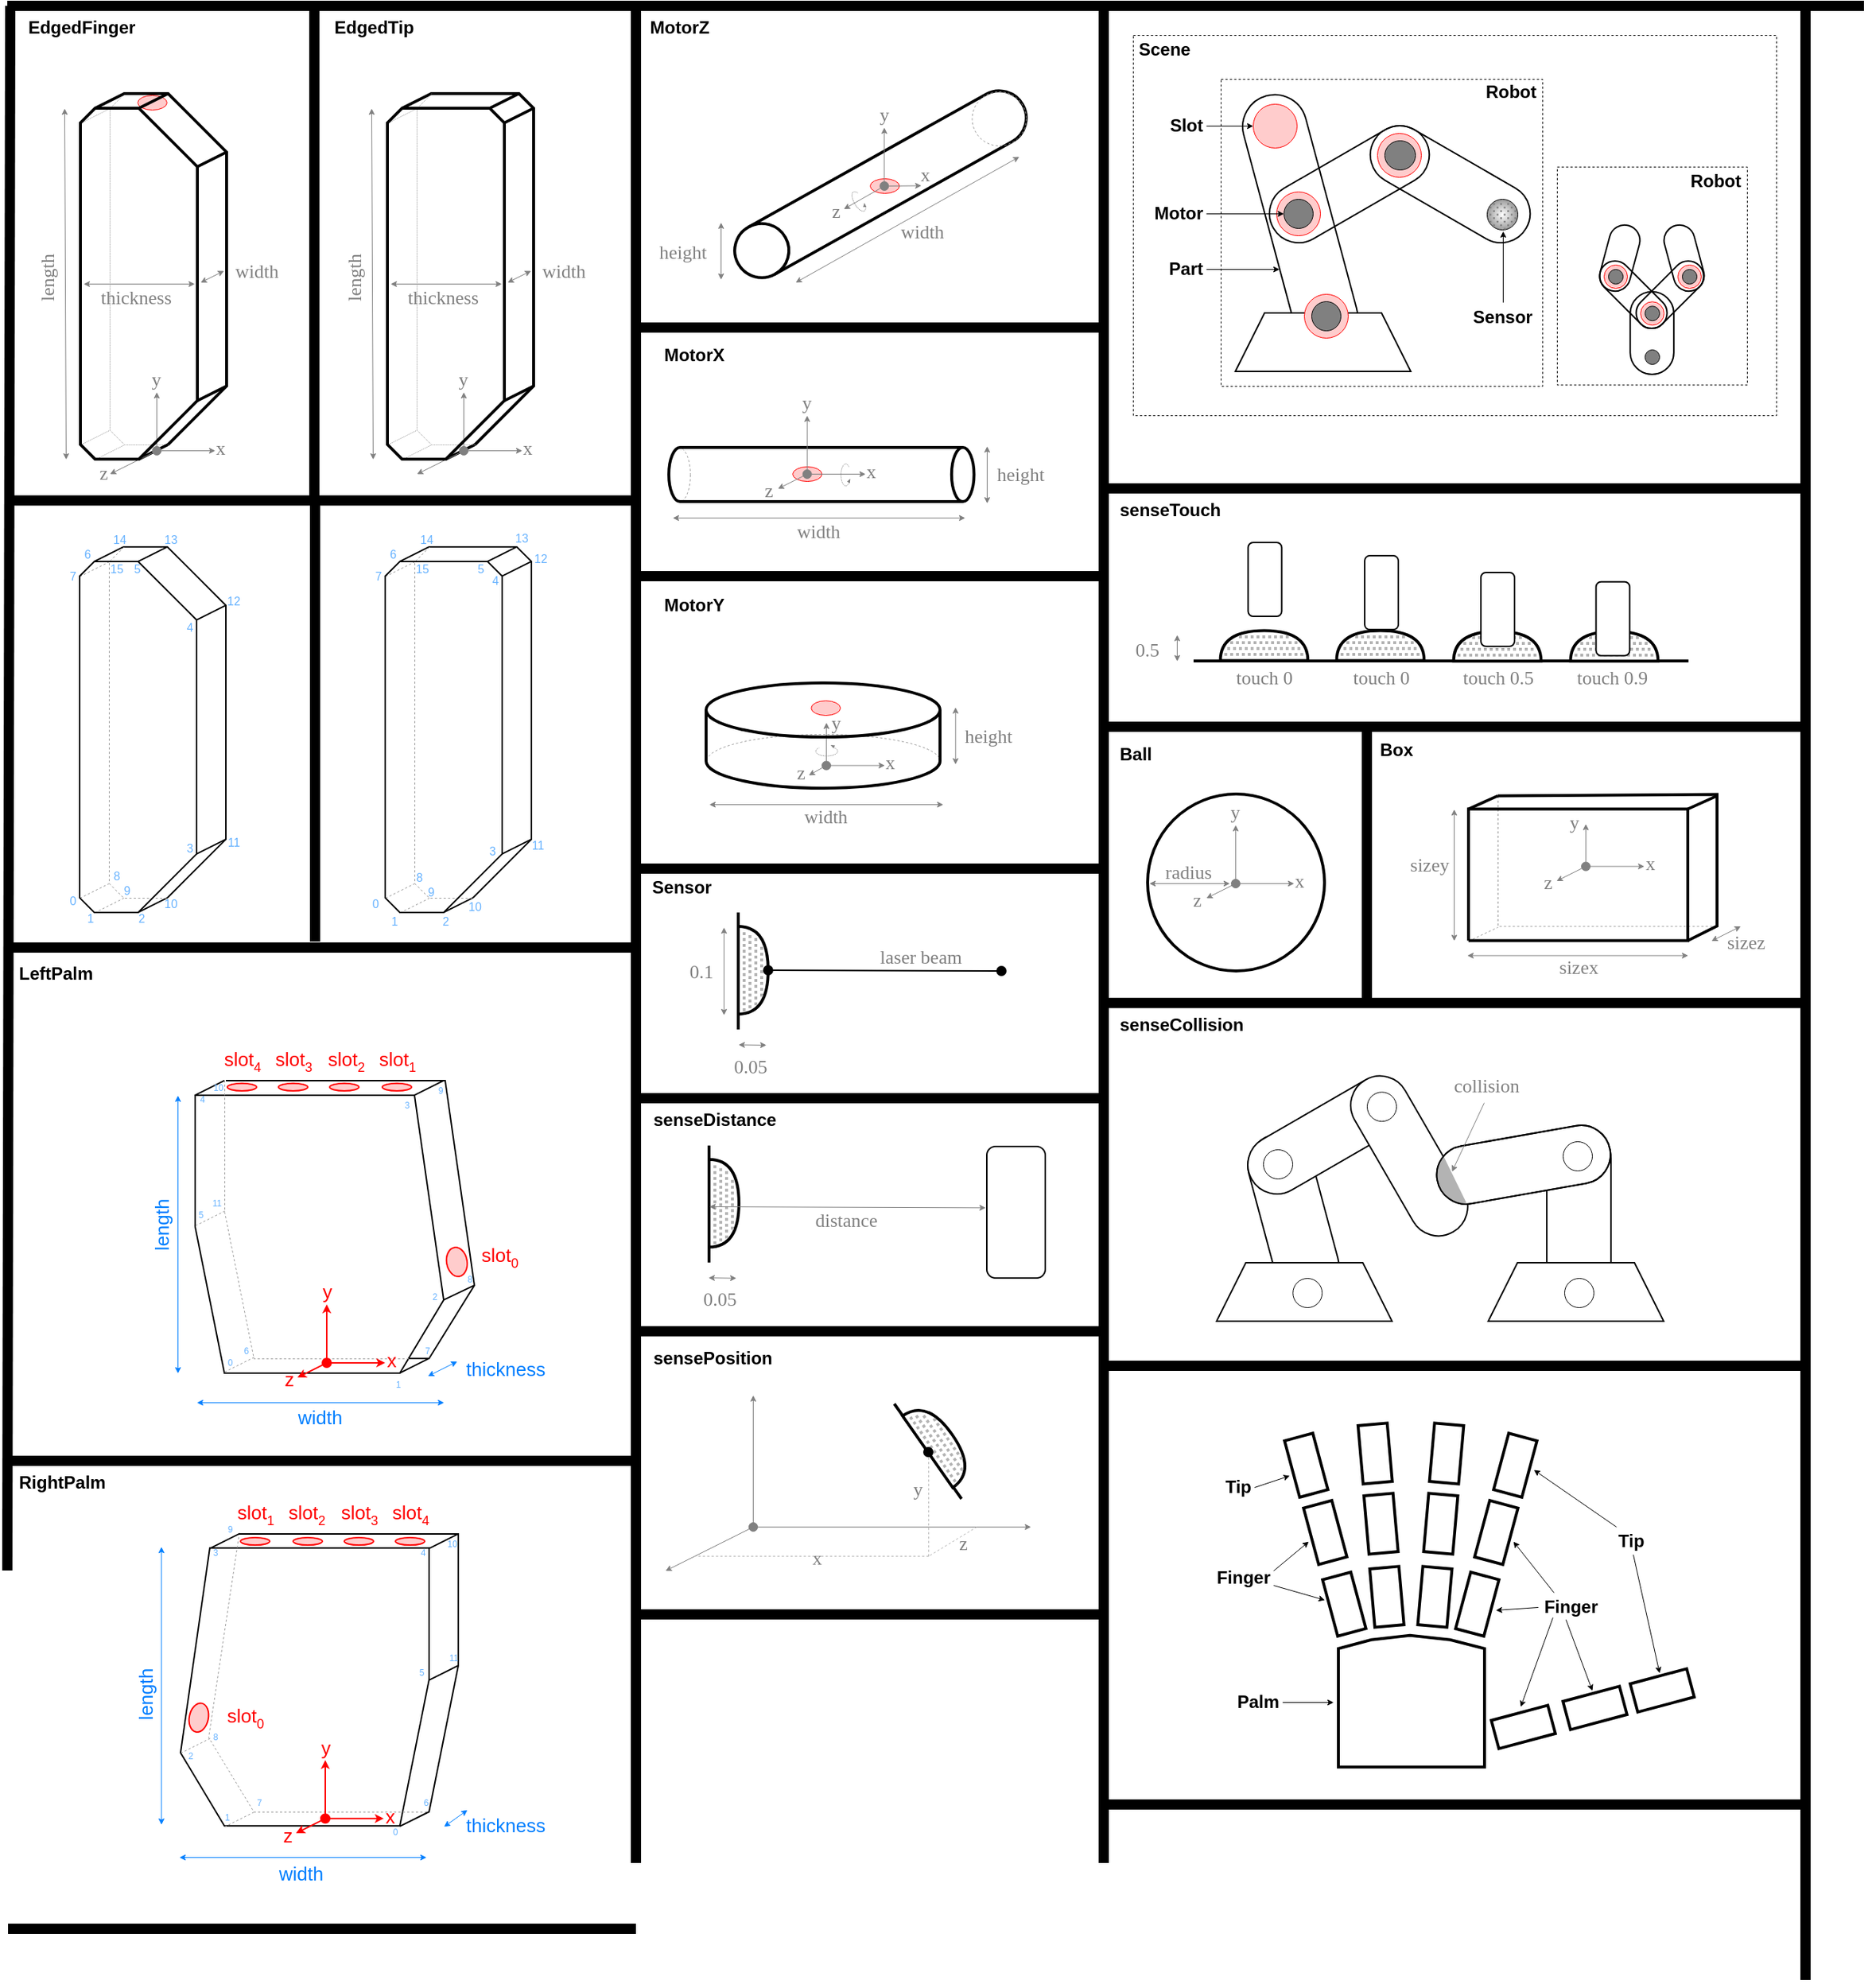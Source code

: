 <mxfile version="21.5.0" type="device">
  <diagram id="bK6ErVjp80GN6BHpLzJ9" name="Page-1">
    <mxGraphModel dx="724" dy="440" grid="1" gridSize="10" guides="1" tooltips="1" connect="1" arrows="1" fold="1" page="1" pageScale="1" pageWidth="1100" pageHeight="850" math="0" shadow="0">
      <root>
        <mxCell id="0" />
        <mxCell id="1" parent="0" />
        <mxCell id="nbHJa0xWLCRpVppI_XhF-118" value="" style="ellipse;whiteSpace=wrap;html=1;fontSize=13;fillColor=#FFCCCC;strokeColor=#FF0000;strokeWidth=0.5;" parent="1" vertex="1">
          <mxGeometry x="99" y="71" width="20" height="10" as="geometry" />
        </mxCell>
        <mxCell id="nbHJa0xWLCRpVppI_XhF-105" value="15" style="text;html=1;strokeColor=none;fillColor=none;align=center;verticalAlign=middle;whiteSpace=wrap;rounded=0;fontSize=8;fontColor=#66B2FF;connectable=0;allowArrows=0;" parent="1" vertex="1">
          <mxGeometry x="79.5" y="389.98" width="10" height="10" as="geometry" />
        </mxCell>
        <mxCell id="YRXxGtV2YS8mq-nOVd_1-21" value="" style="endArrow=none;html=1;rounded=0;strokeWidth=0.5;strokeColor=#999999;dashed=1;dashPattern=1 1;" parent="1" edge="1">
          <mxGeometry width="50" height="50" relative="1" as="geometry">
            <mxPoint x="90" y="70" as="sourcePoint" />
            <mxPoint x="120" y="310" as="targetPoint" />
            <Array as="points">
              <mxPoint x="80" y="80" />
              <mxPoint x="80" y="300" />
              <mxPoint x="90" y="310" />
            </Array>
          </mxGeometry>
        </mxCell>
        <mxCell id="xQ5OIZUcRNyhNX2FEhi8-208" value="" style="endArrow=none;html=1;rounded=0;strokeWidth=0.5;strokeColor=#999999;dashed=1;" parent="1" edge="1">
          <mxGeometry width="50" height="50" relative="1" as="geometry">
            <mxPoint x="1029.5" y="550.25" as="sourcePoint" />
            <mxPoint x="1179.5" y="639.25" as="targetPoint" />
            <Array as="points">
              <mxPoint x="1029.5" y="639.25" />
            </Array>
          </mxGeometry>
        </mxCell>
        <mxCell id="xQ5OIZUcRNyhNX2FEhi8-192" value="" style="ellipse;whiteSpace=wrap;html=1;aspect=fixed;strokeWidth=2;" parent="1" vertex="1">
          <mxGeometry x="790" y="549" width="121" height="121" as="geometry" />
        </mxCell>
        <mxCell id="ccODbXn0507IZ0daL7nA-18" value="" style="group;dropTarget=0;" parent="1" vertex="1" connectable="0">
          <mxGeometry x="540" y="479.25" width="80" height="69" as="geometry" />
        </mxCell>
        <mxCell id="ccODbXn0507IZ0daL7nA-19" value="" style="endArrow=classic;startArrow=oval;html=1;rounded=0;strokeColor=#808080;strokeWidth=0.5;startFill=1;endSize=3;startSize=3;entryX=0.513;entryY=0.375;entryDx=0;entryDy=0;entryPerimeter=0;" parent="ccODbXn0507IZ0daL7nA-18" target="TrXFUpIVHRMqHzc0mzot-49" edge="1">
          <mxGeometry width="50" height="50" relative="1" as="geometry">
            <mxPoint x="30" y="50" as="sourcePoint" />
            <mxPoint x="30" y="16.75" as="targetPoint" />
          </mxGeometry>
        </mxCell>
        <mxCell id="ccODbXn0507IZ0daL7nA-20" value="" style="endArrow=classic;startArrow=oval;html=1;rounded=0;strokeColor=#808080;strokeWidth=0.5;startFill=1;endSize=3;startSize=6;" parent="ccODbXn0507IZ0daL7nA-18" edge="1">
          <mxGeometry width="50" height="50" relative="1" as="geometry">
            <mxPoint x="30" y="50" as="sourcePoint" />
            <mxPoint x="70" y="50" as="targetPoint" />
          </mxGeometry>
        </mxCell>
        <mxCell id="ccODbXn0507IZ0daL7nA-21" value="" style="endArrow=classic;startArrow=oval;html=1;rounded=0;strokeColor=#808080;strokeWidth=0.5;startFill=1;endSize=3;startSize=3;" parent="ccODbXn0507IZ0daL7nA-18" edge="1">
          <mxGeometry width="50" height="50" relative="1" as="geometry">
            <mxPoint x="30" y="50" as="sourcePoint" />
            <mxPoint x="18" y="56.75" as="targetPoint" />
          </mxGeometry>
        </mxCell>
        <mxCell id="ccODbXn0507IZ0daL7nA-23" value="&lt;font style=&quot;font-size: 13px;&quot;&gt;x&lt;/font&gt;" style="text;html=1;strokeColor=none;fillColor=none;align=center;verticalAlign=bottom;whiteSpace=wrap;rounded=0;dashed=1;strokeWidth=0.3;rotation=0;connectable=0;allowArrows=0;spacing=0;fontColor=#808080;fontSize=13;fontFamily=Calibri Light;" parent="ccODbXn0507IZ0daL7nA-18" vertex="1">
          <mxGeometry x="64" y="47" width="20" height="10" as="geometry" />
        </mxCell>
        <mxCell id="ccODbXn0507IZ0daL7nA-24" value="&lt;font style=&quot;font-size: 13px;&quot;&gt;z&lt;/font&gt;" style="text;html=1;strokeColor=none;fillColor=none;align=center;verticalAlign=bottom;whiteSpace=wrap;rounded=0;dashed=1;strokeWidth=0.3;rotation=0;connectable=0;allowArrows=0;spacing=0;fontColor=#808080;fontSize=13;fontFamily=Calibri Light;" parent="ccODbXn0507IZ0daL7nA-18" vertex="1">
          <mxGeometry x="3" y="53.75" width="20" height="10" as="geometry" />
        </mxCell>
        <mxCell id="Pl7IlCsuC_TJ1haGHuE9-49" value="" style="ellipse;whiteSpace=wrap;html=1;strokeWidth=0.5;fillColor=none;labelBackgroundColor=default;endArrow=none;fontSize=11;rounded=0;strokeColor=#999999;dashed=1;" parent="1" vertex="1">
          <mxGeometry x="488" y="508" width="160" height="37" as="geometry" />
        </mxCell>
        <mxCell id="TrXFUpIVHRMqHzc0mzot-49" value="" style="shape=cylinder3;whiteSpace=wrap;html=1;boundedLbl=1;backgroundOutline=1;size=18.504;rotation=0;fillColor=none;strokeWidth=2;" parent="1" vertex="1">
          <mxGeometry x="488" y="473" width="160" height="72" as="geometry" />
        </mxCell>
        <mxCell id="Pl7IlCsuC_TJ1haGHuE9-48" value="" style="ellipse;whiteSpace=wrap;html=1;strokeWidth=0.5;fillColor=none;labelBackgroundColor=default;endArrow=none;fontSize=11;rounded=0;strokeColor=#999999;dashed=1;" parent="1" vertex="1">
          <mxGeometry x="462" y="312" width="15" height="37" as="geometry" />
        </mxCell>
        <mxCell id="TrXFUpIVHRMqHzc0mzot-1" value="" style="shape=cylinder3;whiteSpace=wrap;html=1;boundedLbl=1;backgroundOutline=1;size=7.667;rotation=90;fillColor=none;connectable=0;strokeWidth=2;" parent="1" vertex="1">
          <mxGeometry x="548.38" y="226.12" width="37" height="208.75" as="geometry" />
        </mxCell>
        <mxCell id="5A5QTYU6ezY7px4SmfUT-1" value="" style="ellipse;whiteSpace=wrap;html=1;fontSize=13;fillColor=#FFCCCC;strokeColor=#FF0000;strokeWidth=0.5;" parent="1" vertex="1">
          <mxGeometry x="559.65" y="485" width="20" height="10" as="geometry" />
        </mxCell>
        <mxCell id="TrXFUpIVHRMqHzc0mzot-36" value="" style="shape=cylinder3;whiteSpace=wrap;html=1;boundedLbl=1;backgroundOutline=1;size=18.504;rotation=-119.2;fillColor=none;strokeWidth=2;" parent="1" vertex="1">
          <mxGeometry x="588.77" y="20.5" width="37" height="223" as="geometry" />
        </mxCell>
        <mxCell id="TrXFUpIVHRMqHzc0mzot-56" value="" style="ellipse;whiteSpace=wrap;html=1;fontSize=13;fillColor=#FFCCCC;strokeColor=#FF0000;strokeWidth=0.5;" parent="1" vertex="1">
          <mxGeometry x="547" y="325" width="20" height="10" as="geometry" />
        </mxCell>
        <mxCell id="TrXFUpIVHRMqHzc0mzot-50" value="" style="ellipse;whiteSpace=wrap;html=1;fontSize=13;fillColor=#FFCCCC;strokeColor=#FF0000;strokeWidth=0.5;" parent="1" vertex="1">
          <mxGeometry x="600" y="128" width="20" height="10" as="geometry" />
        </mxCell>
        <mxCell id="Pl7IlCsuC_TJ1haGHuE9-47" value="" style="ellipse;whiteSpace=wrap;html=1;strokeWidth=0.5;fillColor=none;labelBackgroundColor=default;endArrow=none;fontSize=11;rounded=0;strokeColor=#999999;dashed=1;" parent="1" vertex="1">
          <mxGeometry x="669.77" y="68.5" width="37" height="37" as="geometry" />
        </mxCell>
        <mxCell id="Pl7IlCsuC_TJ1haGHuE9-1" value="" style="rounded=0;whiteSpace=wrap;html=1;fillColor=none;connectable=0;labelBackgroundColor=default;endArrow=none;fontSize=11;dashed=1;strokeWidth=0.5;" parent="1" vertex="1">
          <mxGeometry x="780" y="30" width="440" height="260" as="geometry" />
        </mxCell>
        <mxCell id="Pl7IlCsuC_TJ1haGHuE9-31" value="" style="rounded=0;whiteSpace=wrap;html=1;fillColor=none;connectable=0;labelBackgroundColor=default;endArrow=none;fontSize=11;dashed=1;strokeWidth=0.5;" parent="1" vertex="1">
          <mxGeometry x="840" y="60" width="220" height="210" as="geometry" />
        </mxCell>
        <mxCell id="YRXxGtV2YS8mq-nOVd_1-19" value="" style="endArrow=none;html=1;rounded=0;strokeColor=#000000;strokeWidth=2;fontSize=8;fontColor=#007FFF;" parent="1" edge="1">
          <mxGeometry width="50" height="50" relative="1" as="geometry">
            <mxPoint x="100" y="320" as="sourcePoint" />
            <mxPoint x="120" y="310" as="targetPoint" />
          </mxGeometry>
        </mxCell>
        <mxCell id="YRXxGtV2YS8mq-nOVd_1-14" value="&lt;font style=&quot;font-size: 13px;&quot;&gt;thickness&lt;/font&gt;" style="text;html=1;strokeColor=none;fillColor=none;align=left;verticalAlign=middle;whiteSpace=wrap;rounded=0;dashed=1;strokeWidth=0.3;rotation=0;connectable=0;allowArrows=0;fontSize=13;fontFamily=Calibri Light;fontColor=#808080;" parent="1" vertex="1">
          <mxGeometry x="72" y="199" width="60" height="20" as="geometry" />
        </mxCell>
        <mxCell id="YRXxGtV2YS8mq-nOVd_1-15" value="" style="endArrow=none;html=1;rounded=0;strokeWidth=2;" parent="1" edge="1">
          <mxGeometry width="50" height="50" relative="1" as="geometry">
            <mxPoint x="70" y="80" as="sourcePoint" />
            <mxPoint x="120" y="310" as="targetPoint" />
            <Array as="points">
              <mxPoint x="90" y="70" />
              <mxPoint x="120" y="70" />
              <mxPoint x="160" y="110" />
              <mxPoint x="160" y="270" />
            </Array>
          </mxGeometry>
        </mxCell>
        <mxCell id="YRXxGtV2YS8mq-nOVd_1-16" value="" style="endArrow=none;html=1;rounded=0;strokeColor=#000000;strokeWidth=2;fontSize=8;fontColor=#007FFF;" parent="1" edge="1">
          <mxGeometry width="50" height="50" relative="1" as="geometry">
            <mxPoint x="140" y="120" as="sourcePoint" />
            <mxPoint x="160" y="110" as="targetPoint" />
          </mxGeometry>
        </mxCell>
        <mxCell id="YRXxGtV2YS8mq-nOVd_1-17" value="" style="endArrow=none;html=1;rounded=0;strokeColor=#000000;strokeWidth=2;fontSize=8;fontColor=#007FFF;" parent="1" edge="1">
          <mxGeometry width="50" height="50" relative="1" as="geometry">
            <mxPoint x="100" y="80" as="sourcePoint" />
            <mxPoint x="120" y="70" as="targetPoint" />
          </mxGeometry>
        </mxCell>
        <mxCell id="YRXxGtV2YS8mq-nOVd_1-18" value="" style="endArrow=none;html=1;rounded=0;strokeColor=#000000;strokeWidth=2;fontSize=8;fontColor=#007FFF;" parent="1" edge="1">
          <mxGeometry width="50" height="50" relative="1" as="geometry">
            <mxPoint x="140" y="280" as="sourcePoint" />
            <mxPoint x="160" y="270" as="targetPoint" />
          </mxGeometry>
        </mxCell>
        <mxCell id="YRXxGtV2YS8mq-nOVd_1-22" value="" style="endArrow=none;html=1;rounded=0;strokeColor=#999999;strokeWidth=0.5;fontSize=8;fontColor=#007FFF;dashed=1;dashPattern=1 1;" parent="1" edge="1">
          <mxGeometry width="50" height="50" relative="1" as="geometry">
            <mxPoint x="70" y="320" as="sourcePoint" />
            <mxPoint x="90" y="310" as="targetPoint" />
          </mxGeometry>
        </mxCell>
        <mxCell id="YRXxGtV2YS8mq-nOVd_1-23" value="" style="endArrow=none;html=1;rounded=0;strokeColor=#999999;strokeWidth=0.5;fontSize=8;fontColor=#007FFF;dashed=1;dashPattern=1 1;" parent="1" edge="1">
          <mxGeometry width="50" height="50" relative="1" as="geometry">
            <mxPoint x="60" y="310" as="sourcePoint" />
            <mxPoint x="80" y="300" as="targetPoint" />
          </mxGeometry>
        </mxCell>
        <mxCell id="YRXxGtV2YS8mq-nOVd_1-24" value="" style="endArrow=none;html=1;rounded=0;strokeColor=#999999;strokeWidth=0.5;fontSize=8;fontColor=#007FFF;dashed=1;dashPattern=1 1;" parent="1" edge="1">
          <mxGeometry width="50" height="50" relative="1" as="geometry">
            <mxPoint x="60" y="90" as="sourcePoint" />
            <mxPoint x="80" y="80" as="targetPoint" />
          </mxGeometry>
        </mxCell>
        <mxCell id="YRXxGtV2YS8mq-nOVd_1-26" value="&lt;font style=&quot;font-size: 13px;&quot;&gt;width&lt;/font&gt;" style="text;html=1;strokeColor=none;fillColor=none;align=left;verticalAlign=middle;whiteSpace=wrap;rounded=0;dashed=1;strokeWidth=0.3;rotation=0;connectable=0;allowArrows=0;fontSize=13;fontFamily=Calibri Light;fontColor=#808080;" parent="1" vertex="1">
          <mxGeometry x="164" y="181" width="32" height="20" as="geometry" />
        </mxCell>
        <mxCell id="YRXxGtV2YS8mq-nOVd_1-42" value="" style="endArrow=none;html=1;rounded=0;strokeColor=#000000;strokeWidth=2;fontSize=8;fontColor=#007FFF;" parent="1" edge="1">
          <mxGeometry width="50" height="50" relative="1" as="geometry">
            <mxPoint x="310" y="320" as="sourcePoint" />
            <mxPoint x="330" y="310" as="targetPoint" />
          </mxGeometry>
        </mxCell>
        <mxCell id="YRXxGtV2YS8mq-nOVd_1-47" value="" style="endArrow=none;html=1;rounded=0;strokeWidth=2;" parent="1" edge="1">
          <mxGeometry width="50" height="50" relative="1" as="geometry">
            <mxPoint x="280" y="80" as="sourcePoint" />
            <mxPoint x="330" y="310" as="targetPoint" />
            <Array as="points">
              <mxPoint x="300" y="70" />
              <mxPoint x="360" y="70" />
              <mxPoint x="370" y="80" />
              <mxPoint x="370" y="270" />
            </Array>
          </mxGeometry>
        </mxCell>
        <mxCell id="YRXxGtV2YS8mq-nOVd_1-48" value="" style="endArrow=none;html=1;rounded=0;strokeColor=#000000;strokeWidth=2;fontSize=8;fontColor=#007FFF;" parent="1" edge="1">
          <mxGeometry width="50" height="50" relative="1" as="geometry">
            <mxPoint x="350" y="90" as="sourcePoint" />
            <mxPoint x="370" y="80" as="targetPoint" />
          </mxGeometry>
        </mxCell>
        <mxCell id="YRXxGtV2YS8mq-nOVd_1-49" value="" style="endArrow=none;html=1;rounded=0;strokeColor=#000000;strokeWidth=2;fontSize=8;fontColor=#007FFF;" parent="1" edge="1">
          <mxGeometry width="50" height="50" relative="1" as="geometry">
            <mxPoint x="340" y="80" as="sourcePoint" />
            <mxPoint x="360" y="70" as="targetPoint" />
          </mxGeometry>
        </mxCell>
        <mxCell id="YRXxGtV2YS8mq-nOVd_1-50" value="" style="endArrow=none;html=1;rounded=0;strokeColor=#000000;strokeWidth=2;fontSize=8;fontColor=#007FFF;" parent="1" edge="1">
          <mxGeometry width="50" height="50" relative="1" as="geometry">
            <mxPoint x="350" y="280" as="sourcePoint" />
            <mxPoint x="370" y="270" as="targetPoint" />
          </mxGeometry>
        </mxCell>
        <mxCell id="YRXxGtV2YS8mq-nOVd_1-52" value="" style="endArrow=none;html=1;rounded=0;strokeWidth=0.5;strokeColor=#999999;dashed=1;dashPattern=1 1;" parent="1" edge="1">
          <mxGeometry width="50" height="50" relative="1" as="geometry">
            <mxPoint x="300.0" y="70" as="sourcePoint" />
            <mxPoint x="330" y="310" as="targetPoint" />
            <Array as="points">
              <mxPoint x="290" y="80" />
              <mxPoint x="290" y="300" />
              <mxPoint x="300" y="310" />
            </Array>
          </mxGeometry>
        </mxCell>
        <mxCell id="YRXxGtV2YS8mq-nOVd_1-53" value="" style="endArrow=none;html=1;rounded=0;strokeColor=#999999;strokeWidth=0.5;fontSize=8;fontColor=#007FFF;dashed=1;dashPattern=1 1;" parent="1" edge="1">
          <mxGeometry width="50" height="50" relative="1" as="geometry">
            <mxPoint x="280.0" y="320" as="sourcePoint" />
            <mxPoint x="300.0" y="310" as="targetPoint" />
          </mxGeometry>
        </mxCell>
        <mxCell id="YRXxGtV2YS8mq-nOVd_1-54" value="" style="endArrow=none;html=1;rounded=0;strokeColor=#999999;strokeWidth=0.5;fontSize=8;fontColor=#007FFF;dashed=1;dashPattern=1 1;" parent="1" edge="1">
          <mxGeometry width="50" height="50" relative="1" as="geometry">
            <mxPoint x="270.0" y="310" as="sourcePoint" />
            <mxPoint x="290.0" y="300" as="targetPoint" />
          </mxGeometry>
        </mxCell>
        <mxCell id="YRXxGtV2YS8mq-nOVd_1-55" value="" style="endArrow=none;html=1;rounded=0;strokeColor=#999999;strokeWidth=0.5;fontSize=8;fontColor=#007FFF;dashed=1;dashPattern=1 1;" parent="1" edge="1">
          <mxGeometry width="50" height="50" relative="1" as="geometry">
            <mxPoint x="270.0" y="90" as="sourcePoint" />
            <mxPoint x="290.0" y="80" as="targetPoint" />
          </mxGeometry>
        </mxCell>
        <mxCell id="vpAejxnzcTZlEBGnGHVq-13" value="EdgedFinger" style="text;html=1;strokeColor=none;fillColor=none;align=center;verticalAlign=middle;whiteSpace=wrap;rounded=0;fontStyle=1" parent="1" vertex="1">
          <mxGeometry x="12" y="10" width="98" height="30" as="geometry" />
        </mxCell>
        <mxCell id="vpAejxnzcTZlEBGnGHVq-14" value="EdgedTip" style="text;html=1;strokeColor=none;fillColor=none;align=center;verticalAlign=middle;whiteSpace=wrap;rounded=0;fontStyle=1" parent="1" vertex="1">
          <mxGeometry x="222" y="10" width="78" height="30" as="geometry" />
        </mxCell>
        <mxCell id="TrXFUpIVHRMqHzc0mzot-2" value="" style="group;dropTarget=0;" parent="1" vertex="1" connectable="0">
          <mxGeometry x="526.88" y="280" width="80" height="69" as="geometry" />
        </mxCell>
        <mxCell id="TrXFUpIVHRMqHzc0mzot-3" value="" style="endArrow=classic;startArrow=oval;html=1;rounded=0;strokeColor=#808080;strokeWidth=0.5;startFill=1;endSize=3;startSize=3;" parent="TrXFUpIVHRMqHzc0mzot-2" edge="1">
          <mxGeometry width="50" height="50" relative="1" as="geometry">
            <mxPoint x="30" y="50" as="sourcePoint" />
            <mxPoint x="30" y="10" as="targetPoint" />
          </mxGeometry>
        </mxCell>
        <mxCell id="TrXFUpIVHRMqHzc0mzot-4" value="" style="endArrow=classic;startArrow=oval;html=1;rounded=0;strokeColor=#808080;strokeWidth=0.5;startFill=1;endSize=3;startSize=6;" parent="TrXFUpIVHRMqHzc0mzot-2" edge="1">
          <mxGeometry width="50" height="50" relative="1" as="geometry">
            <mxPoint x="30" y="50" as="sourcePoint" />
            <mxPoint x="70" y="50" as="targetPoint" />
          </mxGeometry>
        </mxCell>
        <mxCell id="TrXFUpIVHRMqHzc0mzot-5" value="" style="endArrow=classic;startArrow=oval;html=1;rounded=0;strokeColor=#808080;strokeWidth=0.5;startFill=1;endSize=3;startSize=3;" parent="TrXFUpIVHRMqHzc0mzot-2" edge="1">
          <mxGeometry width="50" height="50" relative="1" as="geometry">
            <mxPoint x="30" y="50" as="sourcePoint" />
            <mxPoint x="10" y="60" as="targetPoint" />
          </mxGeometry>
        </mxCell>
        <mxCell id="TrXFUpIVHRMqHzc0mzot-6" value="&lt;font style=&quot;font-size: 13px;&quot;&gt;y&lt;/font&gt;" style="text;html=1;strokeColor=none;fillColor=none;align=center;verticalAlign=bottom;whiteSpace=wrap;rounded=0;dashed=1;strokeWidth=0.3;rotation=0;connectable=0;allowArrows=0;spacing=0;fontColor=#808080;fontSize=13;fontFamily=Calibri Light;" parent="TrXFUpIVHRMqHzc0mzot-2" vertex="1">
          <mxGeometry x="20" width="20" height="10" as="geometry" />
        </mxCell>
        <mxCell id="TrXFUpIVHRMqHzc0mzot-7" value="&lt;font style=&quot;font-size: 13px;&quot;&gt;x&lt;/font&gt;" style="text;html=1;strokeColor=none;fillColor=none;align=center;verticalAlign=bottom;whiteSpace=wrap;rounded=0;dashed=1;strokeWidth=0.3;rotation=0;connectable=0;allowArrows=0;spacing=0;fontColor=#808080;fontSize=13;fontFamily=Calibri Light;" parent="TrXFUpIVHRMqHzc0mzot-2" vertex="1">
          <mxGeometry x="64" y="47" width="20" height="10" as="geometry" />
        </mxCell>
        <mxCell id="TrXFUpIVHRMqHzc0mzot-8" value="&lt;font style=&quot;font-size: 13px;&quot;&gt;z&lt;/font&gt;" style="text;html=1;strokeColor=none;fillColor=none;align=center;verticalAlign=bottom;whiteSpace=wrap;rounded=0;dashed=1;strokeWidth=0.3;rotation=0;connectable=0;allowArrows=0;spacing=0;fontColor=#808080;fontSize=13;fontFamily=Calibri Light;" parent="TrXFUpIVHRMqHzc0mzot-2" vertex="1">
          <mxGeometry x="-6" y="60" width="20" height="10" as="geometry" />
        </mxCell>
        <mxCell id="TrXFUpIVHRMqHzc0mzot-9" value="&lt;font style=&quot;font-size: 13px;&quot;&gt;width&lt;/font&gt;" style="text;html=1;strokeColor=none;fillColor=none;align=center;verticalAlign=middle;whiteSpace=wrap;rounded=0;dashed=1;strokeWidth=0.3;rotation=0;connectable=0;allowArrows=0;fontSize=13;fontFamily=Calibri Light;fontColor=#808080;" parent="1" vertex="1">
          <mxGeometry x="540" y="360" width="50" height="17" as="geometry" />
        </mxCell>
        <mxCell id="TrXFUpIVHRMqHzc0mzot-10" value="" style="endArrow=classic;startArrow=classic;html=1;rounded=0;strokeColor=#808080;strokeWidth=0.5;endSize=3;startSize=3;fontColor=#808080;" parent="1" edge="1">
          <mxGeometry width="50" height="50" relative="1" as="geometry">
            <mxPoint x="465" y="360" as="sourcePoint" />
            <mxPoint x="665" y="360" as="targetPoint" />
          </mxGeometry>
        </mxCell>
        <mxCell id="TrXFUpIVHRMqHzc0mzot-57" value="MotorZ" style="text;html=1;strokeColor=none;fillColor=none;align=center;verticalAlign=middle;whiteSpace=wrap;rounded=0;fontStyle=1" parent="1" vertex="1">
          <mxGeometry x="430" y="10.0" width="80" height="30" as="geometry" />
        </mxCell>
        <mxCell id="TrXFUpIVHRMqHzc0mzot-58" value="MotorX" style="text;html=1;strokeColor=none;fillColor=none;align=center;verticalAlign=middle;whiteSpace=wrap;rounded=0;fontStyle=1" parent="1" vertex="1">
          <mxGeometry x="440" y="234" width="80" height="30" as="geometry" />
        </mxCell>
        <mxCell id="TrXFUpIVHRMqHzc0mzot-59" value="MotorY" style="text;html=1;strokeColor=none;fillColor=none;align=center;verticalAlign=middle;whiteSpace=wrap;rounded=0;fontStyle=1" parent="1" vertex="1">
          <mxGeometry x="440" y="404.87" width="80" height="30" as="geometry" />
        </mxCell>
        <mxCell id="TrXFUpIVHRMqHzc0mzot-61" value="" style="endArrow=none;html=1;rounded=0;strokeColor=#000000;strokeWidth=7;fontSize=12;fontColor=#000000;" parent="1" edge="1">
          <mxGeometry width="50" height="50" relative="1" as="geometry">
            <mxPoint x="440" y="230" as="sourcePoint" />
            <mxPoint x="760" y="230" as="targetPoint" />
          </mxGeometry>
        </mxCell>
        <mxCell id="TrXFUpIVHRMqHzc0mzot-62" value="" style="endArrow=none;html=1;rounded=0;strokeColor=#000000;strokeWidth=7;fontSize=12;fontColor=#000000;" parent="1" edge="1">
          <mxGeometry width="50" height="50" relative="1" as="geometry">
            <mxPoint x="440" y="10" as="sourcePoint" />
            <mxPoint x="440" y="1280" as="targetPoint" />
          </mxGeometry>
        </mxCell>
        <mxCell id="TrXFUpIVHRMqHzc0mzot-63" value="" style="endArrow=none;html=1;rounded=0;strokeColor=#000000;strokeWidth=7;fontSize=12;fontColor=#000000;" parent="1" edge="1">
          <mxGeometry width="50" height="50" relative="1" as="geometry">
            <mxPoint x="437" y="400" as="sourcePoint" />
            <mxPoint x="760" y="400" as="targetPoint" />
          </mxGeometry>
        </mxCell>
        <mxCell id="TrXFUpIVHRMqHzc0mzot-64" value="" style="endArrow=none;html=1;rounded=0;strokeColor=#000000;strokeWidth=7;fontSize=12;fontColor=#000000;" parent="1" edge="1">
          <mxGeometry width="50" height="50" relative="1" as="geometry">
            <mxPoint x="760" y="10" as="sourcePoint" />
            <mxPoint x="760" y="1280" as="targetPoint" />
          </mxGeometry>
        </mxCell>
        <mxCell id="TrXFUpIVHRMqHzc0mzot-65" value="" style="endArrow=none;html=1;rounded=0;strokeColor=#000000;strokeWidth=7;fontSize=12;fontColor=#000000;" parent="1" edge="1">
          <mxGeometry width="50" height="50" relative="1" as="geometry">
            <mxPoint x="440" y="600" as="sourcePoint" />
            <mxPoint x="763" y="600" as="targetPoint" />
          </mxGeometry>
        </mxCell>
        <mxCell id="TrXFUpIVHRMqHzc0mzot-66" value="" style="endArrow=none;html=1;rounded=0;strokeColor=#000000;strokeWidth=7;fontSize=12;fontColor=#000000;" parent="1" edge="1">
          <mxGeometry width="50" height="50" relative="1" as="geometry">
            <mxPoint x="10" y="10" as="sourcePoint" />
            <mxPoint x="1280" y="10" as="targetPoint" />
          </mxGeometry>
        </mxCell>
        <mxCell id="TrXFUpIVHRMqHzc0mzot-83" value="" style="endArrow=none;html=1;rounded=0;strokeColor=#000000;strokeWidth=7;fontSize=12;fontColor=#000000;" parent="1" edge="1">
          <mxGeometry width="50" height="50" relative="1" as="geometry">
            <mxPoint x="220" y="10" as="sourcePoint" />
            <mxPoint x="220" y="350" as="targetPoint" />
          </mxGeometry>
        </mxCell>
        <mxCell id="TrXFUpIVHRMqHzc0mzot-84" value="" style="endArrow=none;html=1;rounded=0;strokeColor=#000000;strokeWidth=7;fontSize=12;fontColor=#000000;" parent="1" edge="1">
          <mxGeometry width="50" height="50" relative="1" as="geometry">
            <mxPoint x="12" y="10" as="sourcePoint" />
            <mxPoint x="10" y="1080" as="targetPoint" />
          </mxGeometry>
        </mxCell>
        <mxCell id="TrXFUpIVHRMqHzc0mzot-85" value="" style="endArrow=none;html=1;rounded=0;strokeColor=#000000;strokeWidth=7;fontSize=12;fontColor=#000000;" parent="1" edge="1">
          <mxGeometry width="50" height="50" relative="1" as="geometry">
            <mxPoint x="11" y="653.98" as="sourcePoint" />
            <mxPoint x="438.5" y="653.98" as="targetPoint" />
          </mxGeometry>
        </mxCell>
        <mxCell id="wMmEsXNh1JFr4zxnQp-M-1" value="" style="endArrow=none;html=1;rounded=0;" parent="1" edge="1">
          <mxGeometry width="50" height="50" relative="1" as="geometry">
            <mxPoint x="218.5" y="944.98" as="sourcePoint" />
            <mxPoint x="218.5" y="944.98" as="targetPoint" />
            <Array as="points">
              <mxPoint x="158.5" y="944.98" />
              <mxPoint x="138.5" y="844.98" />
              <mxPoint x="138.5" y="754.98" />
              <mxPoint x="288.5" y="754.98" />
              <mxPoint x="308.5" y="894.98" />
              <mxPoint x="278.5" y="944.98" />
            </Array>
          </mxGeometry>
        </mxCell>
        <mxCell id="wMmEsXNh1JFr4zxnQp-M-2" value="" style="endArrow=none;html=1;rounded=0;" parent="1" edge="1">
          <mxGeometry width="50" height="50" relative="1" as="geometry">
            <mxPoint x="159.5" y="744.98" as="sourcePoint" />
            <mxPoint x="284.5" y="934.98" as="targetPoint" />
            <Array as="points">
              <mxPoint x="309.5" y="744.98" />
              <mxPoint x="329.5" y="884.98" />
              <mxPoint x="298.5" y="934.98" />
            </Array>
          </mxGeometry>
        </mxCell>
        <mxCell id="wMmEsXNh1JFr4zxnQp-M-3" value="" style="ellipse;whiteSpace=wrap;html=1;fontSize=13;fillColor=#FFCCCC;strokeColor=#FF0000;connectable=0;rotation=-10;" parent="1" vertex="1">
          <mxGeometry x="310.5" y="858.98" width="14" height="20" as="geometry" />
        </mxCell>
        <mxCell id="wMmEsXNh1JFr4zxnQp-M-4" value="&lt;font style=&quot;&quot;&gt;slot&lt;sub style=&quot;&quot;&gt;&lt;font style=&quot;font-size: 9px;&quot;&gt;2&lt;/font&gt;&lt;/sub&gt;&lt;/font&gt;" style="text;html=1;strokeColor=none;fillColor=none;align=center;verticalAlign=middle;whiteSpace=wrap;rounded=0;dashed=1;strokeWidth=0.3;rotation=0;connectable=0;allowArrows=0;fontSize=13;fontColor=#FF0000;" parent="1" vertex="1">
          <mxGeometry x="216.5" y="723.35" width="50" height="17" as="geometry" />
        </mxCell>
        <mxCell id="wMmEsXNh1JFr4zxnQp-M-5" value="" style="ellipse;whiteSpace=wrap;html=1;fontSize=13;fillColor=#FFCCCC;strokeColor=#FF0000;connectable=0;" parent="1" vertex="1">
          <mxGeometry x="266.5" y="746.85" width="20" height="5.13" as="geometry" />
        </mxCell>
        <mxCell id="wMmEsXNh1JFr4zxnQp-M-6" value="" style="ellipse;whiteSpace=wrap;html=1;fontSize=13;fillColor=#FFCCCC;strokeColor=#FF0000;connectable=0;" parent="1" vertex="1">
          <mxGeometry x="230.5" y="746.85" width="20" height="5.13" as="geometry" />
        </mxCell>
        <mxCell id="wMmEsXNh1JFr4zxnQp-M-7" value="" style="ellipse;whiteSpace=wrap;html=1;fontSize=13;fillColor=#FFCCCC;strokeColor=#FF0000;connectable=0;" parent="1" vertex="1">
          <mxGeometry x="195.5" y="746.85" width="20" height="5.13" as="geometry" />
        </mxCell>
        <mxCell id="wMmEsXNh1JFr4zxnQp-M-8" value="" style="ellipse;whiteSpace=wrap;html=1;fontSize=13;fillColor=#FFCCCC;strokeColor=#FF0000;connectable=0;" parent="1" vertex="1">
          <mxGeometry x="160.5" y="746.85" width="20" height="5.13" as="geometry" />
        </mxCell>
        <mxCell id="wMmEsXNh1JFr4zxnQp-M-10" value="" style="endArrow=none;html=1;rounded=0;strokeColor=#999999;strokeWidth=0.5;fontSize=8;fontColor=#007FFF;dashed=1;" parent="1" edge="1">
          <mxGeometry width="50" height="50" relative="1" as="geometry">
            <mxPoint x="158.5" y="943.98" as="sourcePoint" />
            <mxPoint x="178.5" y="933.98" as="targetPoint" />
          </mxGeometry>
        </mxCell>
        <mxCell id="wMmEsXNh1JFr4zxnQp-M-11" value="" style="endArrow=none;html=1;rounded=0;fontSize=8;strokeColor=#999999;fontColor=#007FFF;strokeWidth=0.5;dashed=1;" parent="1" edge="1">
          <mxGeometry width="50" height="50" relative="1" as="geometry">
            <mxPoint x="284.5" y="934.98" as="sourcePoint" />
            <mxPoint x="158.5" y="744.98" as="targetPoint" />
            <Array as="points">
              <mxPoint x="178.5" y="934.98" />
              <mxPoint x="158.5" y="834.98" />
            </Array>
          </mxGeometry>
        </mxCell>
        <mxCell id="wMmEsXNh1JFr4zxnQp-M-12" value="" style="endArrow=none;html=1;rounded=0;strokeColor=#000000;strokeWidth=1;fontSize=8;fontColor=#007FFF;" parent="1" edge="1">
          <mxGeometry width="50" height="50" relative="1" as="geometry">
            <mxPoint x="288.5" y="754.98" as="sourcePoint" />
            <mxPoint x="308.5" y="744.98" as="targetPoint" />
          </mxGeometry>
        </mxCell>
        <mxCell id="wMmEsXNh1JFr4zxnQp-M-13" value="" style="endArrow=none;html=1;rounded=0;strokeColor=#000000;strokeWidth=1;fontSize=8;fontColor=#007FFF;" parent="1" edge="1">
          <mxGeometry width="50" height="50" relative="1" as="geometry">
            <mxPoint x="308.5" y="894.98" as="sourcePoint" />
            <mxPoint x="329.5" y="884.98" as="targetPoint" />
          </mxGeometry>
        </mxCell>
        <mxCell id="wMmEsXNh1JFr4zxnQp-M-14" value="" style="endArrow=none;html=1;rounded=0;strokeColor=#000000;strokeWidth=1;fontSize=8;fontColor=#007FFF;" parent="1" edge="1">
          <mxGeometry width="50" height="50" relative="1" as="geometry">
            <mxPoint x="278.5" y="944.98" as="sourcePoint" />
            <mxPoint x="298.5" y="934.98" as="targetPoint" />
          </mxGeometry>
        </mxCell>
        <mxCell id="wMmEsXNh1JFr4zxnQp-M-16" value="" style="endArrow=none;html=1;rounded=0;strokeColor=#000000;strokeWidth=1;fontSize=8;fontColor=#007FFF;" parent="1" edge="1">
          <mxGeometry width="50" height="50" relative="1" as="geometry">
            <mxPoint x="138.5" y="754.98" as="sourcePoint" />
            <mxPoint x="158.5" y="744.98" as="targetPoint" />
          </mxGeometry>
        </mxCell>
        <mxCell id="wMmEsXNh1JFr4zxnQp-M-17" value="&lt;font style=&quot;&quot;&gt;slot&lt;sub style=&quot;&quot;&gt;&lt;font style=&quot;font-size: 9px;&quot;&gt;0&lt;/font&gt;&lt;/sub&gt;&lt;/font&gt;" style="text;html=1;strokeColor=none;fillColor=none;align=center;verticalAlign=middle;whiteSpace=wrap;rounded=0;dashed=1;strokeWidth=0.3;rotation=0;connectable=0;allowArrows=0;fontSize=13;fontColor=#FF0000;" parent="1" vertex="1">
          <mxGeometry x="321.5" y="857.98" width="50" height="17" as="geometry" />
        </mxCell>
        <mxCell id="wMmEsXNh1JFr4zxnQp-M-18" value="&lt;font style=&quot;&quot;&gt;slot&lt;sub style=&quot;&quot;&gt;&lt;font style=&quot;font-size: 9px;&quot;&gt;1&lt;/font&gt;&lt;/sub&gt;&lt;/font&gt;" style="text;html=1;strokeColor=none;fillColor=none;align=center;verticalAlign=middle;whiteSpace=wrap;rounded=0;dashed=1;strokeWidth=0.3;rotation=0;connectable=0;allowArrows=0;fontSize=13;fontColor=#FF0000;" parent="1" vertex="1">
          <mxGeometry x="251.5" y="723.35" width="50" height="17" as="geometry" />
        </mxCell>
        <mxCell id="wMmEsXNh1JFr4zxnQp-M-19" value="&lt;font style=&quot;&quot;&gt;slot&lt;sub style=&quot;&quot;&gt;&lt;font style=&quot;font-size: 9px;&quot;&gt;3&lt;/font&gt;&lt;/sub&gt;&lt;/font&gt;" style="text;html=1;strokeColor=none;fillColor=none;align=center;verticalAlign=middle;whiteSpace=wrap;rounded=0;dashed=1;strokeWidth=0.3;rotation=0;connectable=0;allowArrows=0;fontSize=13;fontColor=#FF0000;" parent="1" vertex="1">
          <mxGeometry x="180.5" y="723.35" width="50" height="17" as="geometry" />
        </mxCell>
        <mxCell id="wMmEsXNh1JFr4zxnQp-M-20" value="&lt;font style=&quot;&quot;&gt;slot&lt;sub style=&quot;&quot;&gt;&lt;font style=&quot;font-size: 9px;&quot;&gt;4&lt;/font&gt;&lt;/sub&gt;&lt;/font&gt;" style="text;html=1;strokeColor=none;fillColor=none;align=center;verticalAlign=middle;whiteSpace=wrap;rounded=0;dashed=1;strokeWidth=0.3;rotation=0;connectable=0;allowArrows=0;fontSize=13;fontColor=#FF0000;" parent="1" vertex="1">
          <mxGeometry x="145.5" y="723.35" width="50" height="17" as="geometry" />
        </mxCell>
        <mxCell id="wMmEsXNh1JFr4zxnQp-M-21" value="" style="group;dropTarget=0;" parent="1" vertex="1" connectable="0">
          <mxGeometry x="198.5" y="887.98" width="80" height="70" as="geometry" />
        </mxCell>
        <mxCell id="wMmEsXNh1JFr4zxnQp-M-22" value="" style="endArrow=classic;startArrow=oval;html=1;rounded=0;strokeColor=#FF0000;strokeWidth=1;startFill=1;endSize=3;startSize=3;" parent="wMmEsXNh1JFr4zxnQp-M-21" edge="1">
          <mxGeometry width="50" height="50" relative="1" as="geometry">
            <mxPoint x="30" y="50" as="sourcePoint" />
            <mxPoint x="30" y="10" as="targetPoint" />
          </mxGeometry>
        </mxCell>
        <mxCell id="wMmEsXNh1JFr4zxnQp-M-23" value="" style="endArrow=classic;startArrow=oval;html=1;rounded=0;strokeColor=#FF0000;strokeWidth=1;startFill=1;endSize=3;startSize=6;" parent="wMmEsXNh1JFr4zxnQp-M-21" edge="1">
          <mxGeometry width="50" height="50" relative="1" as="geometry">
            <mxPoint x="30" y="50" as="sourcePoint" />
            <mxPoint x="70" y="50" as="targetPoint" />
          </mxGeometry>
        </mxCell>
        <mxCell id="wMmEsXNh1JFr4zxnQp-M-24" value="" style="endArrow=classic;startArrow=oval;html=1;rounded=0;strokeColor=#FF0000;strokeWidth=1;startFill=1;endSize=3;startSize=3;" parent="wMmEsXNh1JFr4zxnQp-M-21" edge="1">
          <mxGeometry width="50" height="50" relative="1" as="geometry">
            <mxPoint x="30" y="50" as="sourcePoint" />
            <mxPoint x="10" y="60" as="targetPoint" />
          </mxGeometry>
        </mxCell>
        <mxCell id="wMmEsXNh1JFr4zxnQp-M-25" value="&lt;font style=&quot;font-size: 13px;&quot;&gt;y&lt;/font&gt;" style="text;html=1;strokeColor=none;fillColor=none;align=center;verticalAlign=bottom;whiteSpace=wrap;rounded=0;dashed=1;strokeWidth=0.3;rotation=0;connectable=0;allowArrows=0;spacing=0;fontColor=#FF0000;fontSize=13;" parent="wMmEsXNh1JFr4zxnQp-M-21" vertex="1">
          <mxGeometry x="20" width="20" height="10" as="geometry" />
        </mxCell>
        <mxCell id="wMmEsXNh1JFr4zxnQp-M-26" value="&lt;font style=&quot;font-size: 13px;&quot;&gt;x&lt;/font&gt;" style="text;html=1;strokeColor=none;fillColor=none;align=center;verticalAlign=bottom;whiteSpace=wrap;rounded=0;dashed=1;strokeWidth=0.3;rotation=0;connectable=0;allowArrows=0;spacing=0;fontColor=#FF0000;fontSize=13;" parent="wMmEsXNh1JFr4zxnQp-M-21" vertex="1">
          <mxGeometry x="64" y="47" width="20" height="10" as="geometry" />
        </mxCell>
        <mxCell id="wMmEsXNh1JFr4zxnQp-M-27" value="&lt;font style=&quot;font-size: 13px;&quot;&gt;z&lt;/font&gt;" style="text;html=1;strokeColor=none;fillColor=none;align=center;verticalAlign=bottom;whiteSpace=wrap;rounded=0;dashed=1;strokeWidth=0.3;rotation=0;connectable=0;allowArrows=0;spacing=0;fontColor=#FF0000;fontSize=13;" parent="wMmEsXNh1JFr4zxnQp-M-21" vertex="1">
          <mxGeometry x="-6" y="60" width="20" height="10" as="geometry" />
        </mxCell>
        <mxCell id="wMmEsXNh1JFr4zxnQp-M-28" value="&lt;font style=&quot;font-size: 13px;&quot; color=&quot;#007fff&quot;&gt;length&lt;/font&gt;" style="text;html=1;strokeColor=none;fillColor=none;align=center;verticalAlign=middle;whiteSpace=wrap;rounded=0;dashed=1;strokeWidth=0.3;rotation=-90;connectable=0;allowArrows=0;fontSize=13;" parent="1" vertex="1">
          <mxGeometry x="85.5" y="833.98" width="60" height="20" as="geometry" />
        </mxCell>
        <mxCell id="wMmEsXNh1JFr4zxnQp-M-29" value="" style="endArrow=classic;startArrow=classic;html=1;rounded=0;strokeColor=#007FFF;strokeWidth=0.5;endSize=3;startSize=3;" parent="1" edge="1">
          <mxGeometry width="50" height="50" relative="1" as="geometry">
            <mxPoint x="126.5" y="944.98" as="sourcePoint" />
            <mxPoint x="126.5" y="754.98" as="targetPoint" />
          </mxGeometry>
        </mxCell>
        <mxCell id="wMmEsXNh1JFr4zxnQp-M-30" value="" style="endArrow=classic;startArrow=classic;html=1;rounded=0;strokeColor=#007FFF;strokeWidth=0.5;endSize=3;startSize=3;" parent="1" edge="1">
          <mxGeometry width="50" height="50" relative="1" as="geometry">
            <mxPoint x="139.5" y="964.98" as="sourcePoint" />
            <mxPoint x="308.5" y="964.98" as="targetPoint" />
          </mxGeometry>
        </mxCell>
        <mxCell id="wMmEsXNh1JFr4zxnQp-M-31" value="&lt;font style=&quot;font-size: 13px;&quot; color=&quot;#007fff&quot;&gt;width&lt;/font&gt;" style="text;html=1;strokeColor=none;fillColor=none;align=center;verticalAlign=middle;whiteSpace=wrap;rounded=0;dashed=1;strokeWidth=0.3;rotation=0;connectable=0;allowArrows=0;fontSize=13;" parent="1" vertex="1">
          <mxGeometry x="208.5" y="964.98" width="30" height="20" as="geometry" />
        </mxCell>
        <mxCell id="wMmEsXNh1JFr4zxnQp-M-32" value="&lt;font style=&quot;font-size: 13px;&quot; color=&quot;#007fff&quot;&gt;thickness&lt;/font&gt;" style="text;html=1;strokeColor=none;fillColor=none;align=center;verticalAlign=middle;whiteSpace=wrap;rounded=0;dashed=1;strokeWidth=0.3;rotation=0;connectable=0;allowArrows=0;fontSize=13;" parent="1" vertex="1">
          <mxGeometry x="320.5" y="931.98" width="60" height="20" as="geometry" />
        </mxCell>
        <mxCell id="wMmEsXNh1JFr4zxnQp-M-33" value="" style="endArrow=classic;startArrow=classic;html=1;rounded=0;strokeColor=#007FFF;strokeWidth=0.5;endSize=3;startSize=3;" parent="1" edge="1">
          <mxGeometry width="50" height="50" relative="1" as="geometry">
            <mxPoint x="297.5" y="946.85" as="sourcePoint" />
            <mxPoint x="317.5" y="936.85" as="targetPoint" />
          </mxGeometry>
        </mxCell>
        <mxCell id="wMmEsXNh1JFr4zxnQp-M-36" value="0" style="text;strokeColor=none;fillColor=none;align=center;verticalAlign=middle;rounded=0;dashed=1;strokeWidth=0.3;rotation=0;connectable=0;allowArrows=0;fontSize=6;html=1;spacing=0;fontColor=#66B2FF;" parent="1" vertex="1">
          <mxGeometry x="156.5" y="932.98" width="10" height="10" as="geometry" />
        </mxCell>
        <mxCell id="wMmEsXNh1JFr4zxnQp-M-37" value="1" style="text;strokeColor=none;fillColor=none;align=center;verticalAlign=middle;rounded=0;dashed=1;strokeWidth=0.3;rotation=0;connectable=0;allowArrows=0;fontSize=6;html=1;spacing=0;fontColor=#66B2FF;" parent="1" vertex="1">
          <mxGeometry x="271.5" y="947.98" width="10" height="10" as="geometry" />
        </mxCell>
        <mxCell id="wMmEsXNh1JFr4zxnQp-M-38" value="2" style="text;strokeColor=none;fillColor=none;align=center;verticalAlign=middle;rounded=0;dashed=1;strokeWidth=0.3;rotation=0;connectable=0;allowArrows=0;fontSize=6;html=1;spacing=0;fontColor=#66B2FF;" parent="1" vertex="1">
          <mxGeometry x="296.5" y="887.98" width="10" height="10" as="geometry" />
        </mxCell>
        <mxCell id="wMmEsXNh1JFr4zxnQp-M-39" value="3" style="text;strokeColor=none;fillColor=none;align=center;verticalAlign=middle;rounded=0;dashed=1;strokeWidth=0.3;rotation=0;connectable=0;allowArrows=0;fontSize=6;html=1;spacing=0;fontColor=#66B2FF;" parent="1" vertex="1">
          <mxGeometry x="277.5" y="756.98" width="10" height="10" as="geometry" />
        </mxCell>
        <mxCell id="wMmEsXNh1JFr4zxnQp-M-40" value="4" style="text;strokeColor=none;fillColor=none;align=center;verticalAlign=middle;rounded=0;dashed=1;strokeWidth=0.3;rotation=0;connectable=0;allowArrows=0;fontSize=6;html=1;spacing=0;fontColor=#66B2FF;" parent="1" vertex="1">
          <mxGeometry x="137.5" y="752.98" width="10" height="10" as="geometry" />
        </mxCell>
        <mxCell id="wMmEsXNh1JFr4zxnQp-M-41" value="5" style="text;strokeColor=none;fillColor=none;align=center;verticalAlign=middle;rounded=0;dashed=1;strokeWidth=0.3;rotation=0;connectable=0;allowArrows=0;fontSize=6;html=1;spacing=0;fontColor=#66B2FF;" parent="1" vertex="1">
          <mxGeometry x="136.5" y="831.98" width="10" height="10" as="geometry" />
        </mxCell>
        <mxCell id="OS4HY50sAGosplAK6izQ-1" value="" style="endArrow=none;html=1;rounded=0;strokeColor=#999999;strokeWidth=0.5;fontSize=8;fontColor=#007FFF;dashed=1;" parent="1" edge="1">
          <mxGeometry width="50" height="50" relative="1" as="geometry">
            <mxPoint x="138.5" y="843.98" as="sourcePoint" />
            <mxPoint x="158.5" y="833.98" as="targetPoint" />
          </mxGeometry>
        </mxCell>
        <mxCell id="Pl7IlCsuC_TJ1haGHuE9-3" value="Scene" style="text;html=1;strokeColor=none;fillColor=none;align=left;verticalAlign=middle;whiteSpace=wrap;rounded=0;fontStyle=1;spacingLeft=2;" parent="1" vertex="1">
          <mxGeometry x="780" y="30" width="80" height="20" as="geometry" />
        </mxCell>
        <mxCell id="Pl7IlCsuC_TJ1haGHuE9-7" value="" style="rounded=1;whiteSpace=wrap;html=1;fillColor=none;arcSize=50;rotation=-105;" parent="1" vertex="1">
          <mxGeometry x="805.28" y="135.61" width="178.13" height="43.88" as="geometry" />
        </mxCell>
        <mxCell id="Pl7IlCsuC_TJ1haGHuE9-8" value="" style="rounded=1;whiteSpace=wrap;html=1;fillColor=none;arcSize=50;rotation=-30;" parent="1" vertex="1">
          <mxGeometry x="868" y="112" width="120" height="40" as="geometry" />
        </mxCell>
        <mxCell id="Pl7IlCsuC_TJ1haGHuE9-9" value="" style="rounded=1;whiteSpace=wrap;html=1;fillColor=none;arcSize=50;rotation=30;" parent="1" vertex="1">
          <mxGeometry x="937" y="112" width="120" height="40" as="geometry" />
        </mxCell>
        <mxCell id="Pl7IlCsuC_TJ1haGHuE9-13" value="" style="shape=trapezoid;perimeter=trapezoidPerimeter;whiteSpace=wrap;html=1;fixedSize=1;fillColor=default;connectable=0;" parent="1" vertex="1">
          <mxGeometry x="850" y="220" width="120" height="40" as="geometry" />
        </mxCell>
        <mxCell id="Pl7IlCsuC_TJ1haGHuE9-14" value="" style="ellipse;whiteSpace=wrap;html=1;fillColor=#FFCCCC;strokeWidth=0.5;strokeColor=#FF0000;" parent="1" vertex="1">
          <mxGeometry x="897" y="207" width="30" height="30" as="geometry" />
        </mxCell>
        <mxCell id="Pl7IlCsuC_TJ1haGHuE9-15" value="" style="ellipse;whiteSpace=wrap;html=1;fillColor=#FFCCCC;strokeWidth=0.5;strokeColor=#FF0000;" parent="1" vertex="1">
          <mxGeometry x="862" y="77" width="30" height="30" as="geometry" />
        </mxCell>
        <mxCell id="Pl7IlCsuC_TJ1haGHuE9-16" value="" style="ellipse;whiteSpace=wrap;html=1;fillColor=#FFCCCC;strokeWidth=0.5;strokeColor=#FF0000;" parent="1" vertex="1">
          <mxGeometry x="878" y="137" width="30" height="30" as="geometry" />
        </mxCell>
        <mxCell id="Pl7IlCsuC_TJ1haGHuE9-17" value="" style="ellipse;whiteSpace=wrap;html=1;fillColor=#FFCCCC;strokeWidth=0.5;strokeColor=#FF0000;" parent="1" vertex="1">
          <mxGeometry x="947" y="97" width="30" height="30" as="geometry" />
        </mxCell>
        <mxCell id="Pl7IlCsuC_TJ1haGHuE9-18" value="" style="ellipse;whiteSpace=wrap;html=1;fillColor=#808080;strokeWidth=0.5;" parent="1" vertex="1">
          <mxGeometry x="883" y="142" width="20" height="20" as="geometry" />
        </mxCell>
        <mxCell id="Pl7IlCsuC_TJ1haGHuE9-19" value="" style="ellipse;whiteSpace=wrap;html=1;fillColor=#808080;strokeWidth=0.5;" parent="1" vertex="1">
          <mxGeometry x="902" y="212" width="20" height="20" as="geometry" />
        </mxCell>
        <mxCell id="Pl7IlCsuC_TJ1haGHuE9-20" value="" style="ellipse;whiteSpace=wrap;html=1;fillColor=#808080;strokeWidth=0.5;" parent="1" vertex="1">
          <mxGeometry x="952" y="102" width="21" height="20" as="geometry" />
        </mxCell>
        <mxCell id="Pl7IlCsuC_TJ1haGHuE9-22" value="Robot" style="text;html=1;strokeColor=none;fillColor=none;align=right;verticalAlign=middle;whiteSpace=wrap;rounded=0;fontStyle=1;spacing=2;spacingRight=2;" parent="1" vertex="1">
          <mxGeometry x="990" y="59" width="70" height="20" as="geometry" />
        </mxCell>
        <mxCell id="Pl7IlCsuC_TJ1haGHuE9-23" value="Part" style="text;html=1;strokeColor=none;fillColor=none;align=right;verticalAlign=middle;whiteSpace=wrap;rounded=0;fontStyle=1" parent="1" vertex="1">
          <mxGeometry x="780" y="180" width="50" height="20" as="geometry" />
        </mxCell>
        <mxCell id="Pl7IlCsuC_TJ1haGHuE9-24" value="" style="endArrow=classic;html=1;rounded=0;strokeWidth=0.5;startSize=3;endSize=3;exitX=1;exitY=0.5;exitDx=0;exitDy=0;" parent="1" source="Pl7IlCsuC_TJ1haGHuE9-23" edge="1">
          <mxGeometry width="50" height="50" relative="1" as="geometry">
            <mxPoint x="850" y="210" as="sourcePoint" />
            <mxPoint x="880" y="190" as="targetPoint" />
          </mxGeometry>
        </mxCell>
        <mxCell id="Pl7IlCsuC_TJ1haGHuE9-25" value="" style="endArrow=classic;html=1;rounded=0;strokeWidth=0.5;startSize=3;endSize=3;exitX=1;exitY=0.5;exitDx=0;exitDy=0;" parent="1" source="Pl7IlCsuC_TJ1haGHuE9-26" edge="1">
          <mxGeometry width="50" height="50" relative="1" as="geometry">
            <mxPoint x="832" y="112" as="sourcePoint" />
            <mxPoint x="862" y="92" as="targetPoint" />
          </mxGeometry>
        </mxCell>
        <mxCell id="Pl7IlCsuC_TJ1haGHuE9-26" value="Slot" style="text;html=1;strokeColor=none;fillColor=none;align=right;verticalAlign=middle;whiteSpace=wrap;rounded=0;fontStyle=1" parent="1" vertex="1">
          <mxGeometry x="780" y="82" width="50" height="20" as="geometry" />
        </mxCell>
        <mxCell id="Pl7IlCsuC_TJ1haGHuE9-27" value="Motor" style="text;html=1;strokeColor=none;fillColor=none;align=right;verticalAlign=middle;whiteSpace=wrap;rounded=0;fontStyle=1" parent="1" vertex="1">
          <mxGeometry x="780" y="142" width="50" height="20" as="geometry" />
        </mxCell>
        <mxCell id="Pl7IlCsuC_TJ1haGHuE9-28" value="" style="endArrow=classic;html=1;rounded=0;strokeWidth=0.5;startSize=3;endSize=3;exitX=1;exitY=0.5;exitDx=0;exitDy=0;" parent="1" source="Pl7IlCsuC_TJ1haGHuE9-27" edge="1">
          <mxGeometry width="50" height="50" relative="1" as="geometry">
            <mxPoint x="853" y="172" as="sourcePoint" />
            <mxPoint x="883" y="152" as="targetPoint" />
          </mxGeometry>
        </mxCell>
        <mxCell id="Pl7IlCsuC_TJ1haGHuE9-29" value="" style="endArrow=none;html=1;rounded=0;strokeColor=#000000;strokeWidth=7;fontSize=12;fontColor=#000000;" parent="1" edge="1">
          <mxGeometry width="50" height="50" relative="1" as="geometry">
            <mxPoint x="1240" y="10" as="sourcePoint" />
            <mxPoint x="1240" y="1360" as="targetPoint" />
          </mxGeometry>
        </mxCell>
        <mxCell id="Pl7IlCsuC_TJ1haGHuE9-30" value="" style="endArrow=none;html=1;rounded=0;strokeColor=#000000;strokeWidth=7;fontSize=12;fontColor=#000000;" parent="1" edge="1">
          <mxGeometry width="50" height="50" relative="1" as="geometry">
            <mxPoint x="760" y="340" as="sourcePoint" />
            <mxPoint x="1240" y="340" as="targetPoint" />
          </mxGeometry>
        </mxCell>
        <mxCell id="Pl7IlCsuC_TJ1haGHuE9-32" value="" style="rounded=0;whiteSpace=wrap;html=1;fillColor=none;connectable=0;labelBackgroundColor=default;endArrow=none;fontSize=11;dashed=1;strokeWidth=0.5;" parent="1" vertex="1">
          <mxGeometry x="1070" y="120" width="130" height="149" as="geometry" />
        </mxCell>
        <mxCell id="Pl7IlCsuC_TJ1haGHuE9-33" value="Robot" style="text;html=1;strokeColor=none;fillColor=none;align=right;verticalAlign=middle;whiteSpace=wrap;rounded=0;fontStyle=1;spacing=2;spacingRight=2;" parent="1" vertex="1">
          <mxGeometry x="1130" y="120" width="70" height="20" as="geometry" />
        </mxCell>
        <mxCell id="Pl7IlCsuC_TJ1haGHuE9-34" value="" style="rounded=1;whiteSpace=wrap;html=1;fillColor=none;arcSize=50;rotation=-90;" parent="1" vertex="1">
          <mxGeometry x="1106.78" y="218.85" width="56.5" height="29.81" as="geometry" />
        </mxCell>
        <mxCell id="Pl7IlCsuC_TJ1haGHuE9-35" value="" style="rounded=1;whiteSpace=wrap;html=1;fillColor=none;arcSize=50;rotation=-45;" parent="1" vertex="1">
          <mxGeometry x="1119" y="197" width="56.5" height="21" as="geometry" />
        </mxCell>
        <mxCell id="Pl7IlCsuC_TJ1haGHuE9-36" value="" style="rounded=1;whiteSpace=wrap;html=1;fillColor=none;arcSize=50;rotation=-135;" parent="1" vertex="1">
          <mxGeometry x="1094" y="197" width="56.5" height="21" as="geometry" />
        </mxCell>
        <mxCell id="Pl7IlCsuC_TJ1haGHuE9-37" value="" style="rounded=1;whiteSpace=wrap;html=1;fillColor=none;arcSize=50;rotation=-75;" parent="1" vertex="1">
          <mxGeometry x="1090" y="172" width="46" height="21" as="geometry" />
        </mxCell>
        <mxCell id="Pl7IlCsuC_TJ1haGHuE9-38" value="" style="rounded=1;whiteSpace=wrap;html=1;fillColor=none;arcSize=50;rotation=-105;" parent="1" vertex="1">
          <mxGeometry x="1134" y="172" width="46" height="21" as="geometry" />
        </mxCell>
        <mxCell id="Pl7IlCsuC_TJ1haGHuE9-39" value="" style="ellipse;whiteSpace=wrap;html=1;fillColor=#FFCCCC;strokeWidth=0.5;strokeColor=#FF0000;" parent="1" vertex="1">
          <mxGeometry x="1102" y="187" width="16" height="16" as="geometry" />
        </mxCell>
        <mxCell id="Pl7IlCsuC_TJ1haGHuE9-40" value="" style="ellipse;whiteSpace=wrap;html=1;fillColor=#FFCCCC;strokeWidth=0.5;strokeColor=#FF0000;" parent="1" vertex="1">
          <mxGeometry x="1152.5" y="187" width="16" height="16" as="geometry" />
        </mxCell>
        <mxCell id="Pl7IlCsuC_TJ1haGHuE9-41" value="" style="ellipse;whiteSpace=wrap;html=1;fillColor=#FFCCCC;strokeWidth=0.5;strokeColor=#FF0000;" parent="1" vertex="1">
          <mxGeometry x="1127" y="212.12" width="16" height="16" as="geometry" />
        </mxCell>
        <mxCell id="Pl7IlCsuC_TJ1haGHuE9-43" value="" style="ellipse;whiteSpace=wrap;html=1;fillColor=#808080;strokeWidth=0.5;" parent="1" vertex="1">
          <mxGeometry x="1130" y="245" width="10" height="10" as="geometry" />
        </mxCell>
        <mxCell id="Pl7IlCsuC_TJ1haGHuE9-44" value="" style="ellipse;whiteSpace=wrap;html=1;fillColor=#808080;strokeWidth=0.5;" parent="1" vertex="1">
          <mxGeometry x="1130" y="215.12" width="10" height="10" as="geometry" />
        </mxCell>
        <mxCell id="Pl7IlCsuC_TJ1haGHuE9-45" value="" style="ellipse;whiteSpace=wrap;html=1;fillColor=#808080;strokeWidth=0.5;" parent="1" vertex="1">
          <mxGeometry x="1105" y="190" width="10" height="10" as="geometry" />
        </mxCell>
        <mxCell id="Pl7IlCsuC_TJ1haGHuE9-46" value="" style="ellipse;whiteSpace=wrap;html=1;fillColor=#808080;strokeWidth=0.5;" parent="1" vertex="1">
          <mxGeometry x="1155.5" y="190" width="10" height="10" as="geometry" />
        </mxCell>
        <mxCell id="Pl7IlCsuC_TJ1haGHuE9-50" value="LeftPalm" style="text;html=1;strokeColor=none;fillColor=none;align=left;verticalAlign=middle;whiteSpace=wrap;rounded=0;fontStyle=1" parent="1" vertex="1">
          <mxGeometry x="15.5" y="656.98" width="88" height="30" as="geometry" />
        </mxCell>
        <mxCell id="Pl7IlCsuC_TJ1haGHuE9-89" value="" style="endArrow=none;html=1;rounded=0;strokeColor=#000000;strokeWidth=7;fontSize=12;fontColor=#000000;" parent="1" edge="1">
          <mxGeometry width="50" height="50" relative="1" as="geometry">
            <mxPoint x="9" y="1004.98" as="sourcePoint" />
            <mxPoint x="438.5" y="1004.98" as="targetPoint" />
          </mxGeometry>
        </mxCell>
        <mxCell id="Pl7IlCsuC_TJ1haGHuE9-51" value="" style="endArrow=none;html=1;rounded=0;" parent="1" edge="1">
          <mxGeometry width="50" height="50" relative="1" as="geometry">
            <mxPoint x="218.5" y="1254.61" as="sourcePoint" />
            <mxPoint x="218.5" y="1254.61" as="targetPoint" />
            <Array as="points">
              <mxPoint x="278.5" y="1254.61" />
              <mxPoint x="298.5" y="1154.61" />
              <mxPoint x="298.5" y="1064.61" />
              <mxPoint x="148.5" y="1064.61" />
              <mxPoint x="128.5" y="1204.61" />
              <mxPoint x="158.5" y="1254.61" />
            </Array>
          </mxGeometry>
        </mxCell>
        <mxCell id="Pl7IlCsuC_TJ1haGHuE9-52" value="" style="endArrow=none;html=1;rounded=0;fontSize=8;strokeColor=#999999;fontColor=#007FFF;strokeWidth=0.5;dashed=1;" parent="1" edge="1">
          <mxGeometry width="50" height="50" relative="1" as="geometry">
            <mxPoint x="168.5" y="1053.98" as="sourcePoint" />
            <mxPoint x="298.5" y="1244.98" as="targetPoint" />
            <Array as="points">
              <mxPoint x="147.5" y="1193.98" />
              <mxPoint x="178.5" y="1244.98" />
            </Array>
          </mxGeometry>
        </mxCell>
        <mxCell id="Pl7IlCsuC_TJ1haGHuE9-53" value="" style="ellipse;whiteSpace=wrap;html=1;fontSize=13;fillColor=#FFCCCC;strokeColor=#FF0000;connectable=0;rotation=11.7;" parent="1" vertex="1">
          <mxGeometry x="134.5" y="1170.61" width="13" height="20" as="geometry" />
        </mxCell>
        <mxCell id="Pl7IlCsuC_TJ1haGHuE9-54" value="&lt;font style=&quot;&quot;&gt;slot&lt;sub style=&quot;&quot;&gt;&lt;font style=&quot;font-size: 9px;&quot;&gt;2&lt;/font&gt;&lt;/sub&gt;&lt;/font&gt;" style="text;html=1;strokeColor=none;fillColor=none;align=center;verticalAlign=middle;whiteSpace=wrap;rounded=0;dashed=1;strokeWidth=0.3;rotation=0;connectable=0;allowArrows=0;fontSize=13;fontColor=#FF0000;" parent="1" vertex="1">
          <mxGeometry x="189.5" y="1033.98" width="50" height="17" as="geometry" />
        </mxCell>
        <mxCell id="Pl7IlCsuC_TJ1haGHuE9-55" value="" style="ellipse;whiteSpace=wrap;html=1;fontSize=13;fillColor=#FFCCCC;strokeColor=#FF0000;connectable=0;" parent="1" vertex="1">
          <mxGeometry x="169.5" y="1057.48" width="20" height="5.13" as="geometry" />
        </mxCell>
        <mxCell id="Pl7IlCsuC_TJ1haGHuE9-56" value="" style="ellipse;whiteSpace=wrap;html=1;fontSize=13;fillColor=#FFCCCC;strokeColor=#FF0000;connectable=0;" parent="1" vertex="1">
          <mxGeometry x="205.5" y="1057.48" width="20" height="5.13" as="geometry" />
        </mxCell>
        <mxCell id="Pl7IlCsuC_TJ1haGHuE9-57" value="" style="ellipse;whiteSpace=wrap;html=1;fontSize=13;fillColor=#FFCCCC;strokeColor=#FF0000;connectable=0;" parent="1" vertex="1">
          <mxGeometry x="240.5" y="1057.48" width="20" height="5.13" as="geometry" />
        </mxCell>
        <mxCell id="Pl7IlCsuC_TJ1haGHuE9-58" value="" style="ellipse;whiteSpace=wrap;html=1;fontSize=13;fillColor=#FFCCCC;strokeColor=#FF0000;connectable=0;" parent="1" vertex="1">
          <mxGeometry x="275.5" y="1057.48" width="20" height="5.13" as="geometry" />
        </mxCell>
        <mxCell id="Pl7IlCsuC_TJ1haGHuE9-61" value="" style="endArrow=none;html=1;rounded=0;strokeColor=#000000;strokeWidth=1;fontSize=8;fontColor=#007FFF;" parent="1" edge="1">
          <mxGeometry width="50" height="50" relative="1" as="geometry">
            <mxPoint x="148.5" y="1064.98" as="sourcePoint" />
            <mxPoint x="278.5" y="1254.98" as="targetPoint" />
            <Array as="points">
              <mxPoint x="168.5" y="1054.98" />
              <mxPoint x="318.5" y="1054.98" />
              <mxPoint x="318.5" y="1144.98" />
              <mxPoint x="298.5" y="1244.98" />
            </Array>
          </mxGeometry>
        </mxCell>
        <mxCell id="Pl7IlCsuC_TJ1haGHuE9-64" value="" style="endArrow=none;html=1;rounded=0;strokeColor=#000000;strokeWidth=1;fontSize=8;fontColor=#007FFF;" parent="1" edge="1">
          <mxGeometry width="50" height="50" relative="1" as="geometry">
            <mxPoint x="318.5" y="1054.98" as="sourcePoint" />
            <mxPoint x="298.5" y="1064.98" as="targetPoint" />
          </mxGeometry>
        </mxCell>
        <mxCell id="Pl7IlCsuC_TJ1haGHuE9-65" value="&lt;font style=&quot;&quot;&gt;slot&lt;sub style=&quot;&quot;&gt;&lt;font style=&quot;font-size: 9px;&quot;&gt;0&lt;/font&gt;&lt;/sub&gt;&lt;/font&gt;" style="text;html=1;strokeColor=none;fillColor=none;align=center;verticalAlign=middle;whiteSpace=wrap;rounded=0;dashed=1;strokeWidth=0.3;rotation=0;connectable=0;allowArrows=0;fontSize=13;fontColor=#FF0000;" parent="1" vertex="1">
          <mxGeometry x="147.5" y="1172.11" width="50" height="17" as="geometry" />
        </mxCell>
        <mxCell id="Pl7IlCsuC_TJ1haGHuE9-66" value="&lt;font style=&quot;&quot;&gt;slot&lt;sub style=&quot;&quot;&gt;&lt;font style=&quot;font-size: 9px;&quot;&gt;1&lt;/font&gt;&lt;/sub&gt;&lt;/font&gt;" style="text;html=1;strokeColor=none;fillColor=none;align=center;verticalAlign=middle;whiteSpace=wrap;rounded=0;dashed=1;strokeWidth=0.3;rotation=0;connectable=0;allowArrows=0;fontSize=13;fontColor=#FF0000;" parent="1" vertex="1">
          <mxGeometry x="154.5" y="1033.98" width="50" height="17" as="geometry" />
        </mxCell>
        <mxCell id="Pl7IlCsuC_TJ1haGHuE9-67" value="&lt;font style=&quot;&quot;&gt;slot&lt;sub style=&quot;&quot;&gt;&lt;font style=&quot;font-size: 9px;&quot;&gt;3&lt;/font&gt;&lt;/sub&gt;&lt;/font&gt;" style="text;html=1;strokeColor=none;fillColor=none;align=center;verticalAlign=middle;whiteSpace=wrap;rounded=0;dashed=1;strokeWidth=0.3;rotation=0;connectable=0;allowArrows=0;fontSize=13;fontColor=#FF0000;" parent="1" vertex="1">
          <mxGeometry x="225.5" y="1033.98" width="50" height="17" as="geometry" />
        </mxCell>
        <mxCell id="Pl7IlCsuC_TJ1haGHuE9-68" value="&lt;font style=&quot;&quot;&gt;slot&lt;sub style=&quot;&quot;&gt;&lt;font style=&quot;font-size: 9px;&quot;&gt;4&lt;/font&gt;&lt;/sub&gt;&lt;/font&gt;" style="text;html=1;strokeColor=none;fillColor=none;align=center;verticalAlign=middle;whiteSpace=wrap;rounded=0;dashed=1;strokeWidth=0.3;rotation=0;connectable=0;allowArrows=0;fontSize=13;fontColor=#FF0000;" parent="1" vertex="1">
          <mxGeometry x="260.5" y="1033.98" width="50" height="17" as="geometry" />
        </mxCell>
        <mxCell id="Pl7IlCsuC_TJ1haGHuE9-69" value="" style="group;dropTarget=0;" parent="1" vertex="1" connectable="0">
          <mxGeometry x="227.5" y="1199.61" width="80" height="70" as="geometry" />
        </mxCell>
        <mxCell id="Pl7IlCsuC_TJ1haGHuE9-70" value="" style="endArrow=classic;startArrow=oval;html=1;rounded=0;strokeColor=#FF0000;strokeWidth=1;startFill=1;endSize=3;startSize=3;" parent="Pl7IlCsuC_TJ1haGHuE9-69" edge="1">
          <mxGeometry width="50" height="50" relative="1" as="geometry">
            <mxPoint y="50" as="sourcePoint" />
            <mxPoint y="10" as="targetPoint" />
          </mxGeometry>
        </mxCell>
        <mxCell id="Pl7IlCsuC_TJ1haGHuE9-71" value="" style="endArrow=classic;startArrow=oval;html=1;rounded=0;strokeColor=#FF0000;strokeWidth=1;startFill=1;endSize=3;startSize=6;" parent="Pl7IlCsuC_TJ1haGHuE9-69" edge="1">
          <mxGeometry width="50" height="50" relative="1" as="geometry">
            <mxPoint y="50" as="sourcePoint" />
            <mxPoint x="40" y="50" as="targetPoint" />
          </mxGeometry>
        </mxCell>
        <mxCell id="Pl7IlCsuC_TJ1haGHuE9-72" value="" style="endArrow=classic;startArrow=oval;html=1;rounded=0;strokeColor=#FF0000;strokeWidth=1;startFill=1;endSize=3;startSize=3;" parent="Pl7IlCsuC_TJ1haGHuE9-69" edge="1">
          <mxGeometry width="50" height="50" relative="1" as="geometry">
            <mxPoint y="50" as="sourcePoint" />
            <mxPoint x="-20" y="60" as="targetPoint" />
          </mxGeometry>
        </mxCell>
        <mxCell id="Pl7IlCsuC_TJ1haGHuE9-73" value="&lt;font style=&quot;font-size: 13px;&quot;&gt;y&lt;/font&gt;" style="text;html=1;strokeColor=none;fillColor=none;align=center;verticalAlign=bottom;whiteSpace=wrap;rounded=0;dashed=1;strokeWidth=0.3;rotation=0;connectable=0;allowArrows=0;spacing=0;fontColor=#FF0000;fontSize=13;" parent="Pl7IlCsuC_TJ1haGHuE9-69" vertex="1">
          <mxGeometry x="-10" width="20" height="10" as="geometry" />
        </mxCell>
        <mxCell id="Pl7IlCsuC_TJ1haGHuE9-74" value="&lt;font style=&quot;font-size: 13px;&quot;&gt;x&lt;/font&gt;" style="text;html=1;strokeColor=none;fillColor=none;align=center;verticalAlign=bottom;whiteSpace=wrap;rounded=0;dashed=1;strokeWidth=0.3;rotation=0;connectable=0;allowArrows=0;spacing=0;fontColor=#FF0000;fontSize=13;" parent="Pl7IlCsuC_TJ1haGHuE9-69" vertex="1">
          <mxGeometry x="34" y="47" width="20" height="10" as="geometry" />
        </mxCell>
        <mxCell id="Pl7IlCsuC_TJ1haGHuE9-75" value="&lt;font style=&quot;font-size: 13px;&quot;&gt;z&lt;/font&gt;" style="text;html=1;strokeColor=none;fillColor=none;align=center;verticalAlign=bottom;whiteSpace=wrap;rounded=0;dashed=1;strokeWidth=0.3;rotation=0;connectable=0;allowArrows=0;spacing=0;fontColor=#FF0000;fontSize=13;" parent="Pl7IlCsuC_TJ1haGHuE9-69" vertex="1">
          <mxGeometry x="-36" y="60" width="20" height="10" as="geometry" />
        </mxCell>
        <mxCell id="Pl7IlCsuC_TJ1haGHuE9-76" value="&lt;font style=&quot;font-size: 13px;&quot; color=&quot;#007fff&quot;&gt;length&lt;/font&gt;" style="text;html=1;strokeColor=none;fillColor=none;align=center;verticalAlign=middle;whiteSpace=wrap;rounded=0;dashed=1;strokeWidth=0.3;rotation=-90;connectable=0;allowArrows=0;fontSize=13;" parent="1" vertex="1">
          <mxGeometry x="74.5" y="1154.98" width="60" height="20" as="geometry" />
        </mxCell>
        <mxCell id="Pl7IlCsuC_TJ1haGHuE9-77" value="" style="endArrow=classic;startArrow=classic;html=1;rounded=0;strokeColor=#007FFF;strokeWidth=0.5;endSize=3;startSize=3;" parent="1" edge="1">
          <mxGeometry width="50" height="50" relative="1" as="geometry">
            <mxPoint x="115.2" y="1253.61" as="sourcePoint" />
            <mxPoint x="115.2" y="1063.61" as="targetPoint" />
          </mxGeometry>
        </mxCell>
        <mxCell id="Pl7IlCsuC_TJ1haGHuE9-78" value="" style="endArrow=classic;startArrow=classic;html=1;rounded=0;strokeColor=#007FFF;strokeWidth=0.5;endSize=3;startSize=3;" parent="1" edge="1">
          <mxGeometry width="50" height="50" relative="1" as="geometry">
            <mxPoint x="296.5" y="1276.0" as="sourcePoint" />
            <mxPoint x="127.5" y="1276.0" as="targetPoint" />
          </mxGeometry>
        </mxCell>
        <mxCell id="Pl7IlCsuC_TJ1haGHuE9-79" value="&lt;font style=&quot;font-size: 13px;&quot; color=&quot;#007fff&quot;&gt;width&lt;/font&gt;" style="text;html=1;strokeColor=none;fillColor=none;align=center;verticalAlign=middle;whiteSpace=wrap;rounded=0;dashed=1;strokeWidth=0.3;rotation=0;connectable=0;allowArrows=0;fontSize=13;" parent="1" vertex="1">
          <mxGeometry x="195.5" y="1276.61" width="30" height="20" as="geometry" />
        </mxCell>
        <mxCell id="Pl7IlCsuC_TJ1haGHuE9-80" value="&lt;font style=&quot;font-size: 13px;&quot; color=&quot;#007fff&quot;&gt;thickness&lt;/font&gt;" style="text;html=1;strokeColor=none;fillColor=none;align=center;verticalAlign=middle;whiteSpace=wrap;rounded=0;dashed=1;strokeWidth=0.3;rotation=0;connectable=0;allowArrows=0;fontSize=13;" parent="1" vertex="1">
          <mxGeometry x="320.5" y="1243.61" width="60" height="20" as="geometry" />
        </mxCell>
        <mxCell id="Pl7IlCsuC_TJ1haGHuE9-81" value="" style="endArrow=classic;startArrow=classic;html=1;rounded=0;strokeColor=#007FFF;strokeWidth=0.5;endSize=3;startSize=3;" parent="1" edge="1">
          <mxGeometry width="50" height="50" relative="1" as="geometry">
            <mxPoint x="308.5" y="1254.98" as="sourcePoint" />
            <mxPoint x="324.5" y="1243.61" as="targetPoint" />
          </mxGeometry>
        </mxCell>
        <mxCell id="Pl7IlCsuC_TJ1haGHuE9-82" value="0" style="text;strokeColor=none;fillColor=none;align=center;verticalAlign=middle;rounded=0;dashed=1;strokeWidth=0.3;rotation=0;connectable=0;allowArrows=0;fontSize=6;html=1;spacing=0;fontColor=#66B2FF;" parent="1" vertex="1">
          <mxGeometry x="269.5" y="1253.61" width="10" height="10" as="geometry" />
        </mxCell>
        <mxCell id="Pl7IlCsuC_TJ1haGHuE9-83" value="1" style="text;strokeColor=none;fillColor=none;align=center;verticalAlign=middle;rounded=0;dashed=1;strokeWidth=0.3;rotation=0;connectable=0;allowArrows=0;fontSize=6;html=1;spacing=0;fontColor=#66B2FF;" parent="1" vertex="1">
          <mxGeometry x="154.5" y="1243.61" width="10" height="10" as="geometry" />
        </mxCell>
        <mxCell id="Pl7IlCsuC_TJ1haGHuE9-84" value="2" style="text;strokeColor=none;fillColor=none;align=center;verticalAlign=middle;rounded=0;dashed=1;strokeWidth=0.3;rotation=0;connectable=0;allowArrows=0;fontSize=6;html=1;spacing=0;fontColor=#66B2FF;" parent="1" vertex="1">
          <mxGeometry x="129.5" y="1201.98" width="10" height="10" as="geometry" />
        </mxCell>
        <mxCell id="Pl7IlCsuC_TJ1haGHuE9-85" value="3" style="text;strokeColor=none;fillColor=none;align=center;verticalAlign=middle;rounded=0;dashed=1;strokeWidth=0.3;rotation=0;connectable=0;allowArrows=0;fontSize=6;html=1;spacing=0;fontColor=#66B2FF;" parent="1" vertex="1">
          <mxGeometry x="146.5" y="1062.61" width="10" height="10" as="geometry" />
        </mxCell>
        <mxCell id="Pl7IlCsuC_TJ1haGHuE9-86" value="4" style="text;strokeColor=none;fillColor=none;align=center;verticalAlign=middle;rounded=0;dashed=1;strokeWidth=0.3;rotation=0;connectable=0;allowArrows=0;fontSize=6;html=1;spacing=0;fontColor=#66B2FF;" parent="1" vertex="1">
          <mxGeometry x="288.5" y="1062.61" width="10" height="10" as="geometry" />
        </mxCell>
        <mxCell id="Pl7IlCsuC_TJ1haGHuE9-87" value="5" style="text;strokeColor=none;fillColor=none;align=center;verticalAlign=middle;rounded=0;dashed=1;strokeWidth=0.3;rotation=0;connectable=0;allowArrows=0;fontSize=6;html=1;spacing=0;fontColor=#66B2FF;" parent="1" vertex="1">
          <mxGeometry x="287.5" y="1144.98" width="10" height="10" as="geometry" />
        </mxCell>
        <mxCell id="Pl7IlCsuC_TJ1haGHuE9-88" value="" style="endArrow=none;html=1;rounded=0;strokeColor=#999999;strokeWidth=0.5;fontSize=8;fontColor=#007FFF;dashed=1;" parent="1" edge="1">
          <mxGeometry width="50" height="50" relative="1" as="geometry">
            <mxPoint x="178.5" y="1244.98" as="sourcePoint" />
            <mxPoint x="158.5" y="1254.98" as="targetPoint" />
          </mxGeometry>
        </mxCell>
        <mxCell id="Pl7IlCsuC_TJ1haGHuE9-92" value="" style="endArrow=none;html=1;rounded=0;strokeColor=#000000;strokeWidth=1;fontSize=8;fontColor=#007FFF;" parent="1" edge="1">
          <mxGeometry width="50" height="50" relative="1" as="geometry">
            <mxPoint x="298.5" y="1154.98" as="sourcePoint" />
            <mxPoint x="318.5" y="1144.98" as="targetPoint" />
          </mxGeometry>
        </mxCell>
        <mxCell id="Pl7IlCsuC_TJ1haGHuE9-94" value="" style="endArrow=none;html=1;rounded=0;strokeColor=#999999;strokeWidth=0.5;fontSize=8;fontColor=#007FFF;dashed=1;" parent="1" edge="1">
          <mxGeometry width="50" height="50" relative="1" as="geometry">
            <mxPoint x="148.5" y="1194.61" as="sourcePoint" />
            <mxPoint x="128.5" y="1204.61" as="targetPoint" />
          </mxGeometry>
        </mxCell>
        <mxCell id="Pl7IlCsuC_TJ1haGHuE9-95" value="" style="endArrow=none;html=1;rounded=0;strokeColor=#000000;strokeWidth=7;fontSize=12;fontColor=#000000;" parent="1" edge="1">
          <mxGeometry width="50" height="50" relative="1" as="geometry">
            <mxPoint x="10.5" y="1324.98" as="sourcePoint" />
            <mxPoint x="440" y="1324.98" as="targetPoint" />
          </mxGeometry>
        </mxCell>
        <mxCell id="Pl7IlCsuC_TJ1haGHuE9-96" value="RightPalm" style="text;html=1;strokeColor=none;fillColor=none;align=left;verticalAlign=middle;whiteSpace=wrap;rounded=0;fontStyle=1" parent="1" vertex="1">
          <mxGeometry x="15.5" y="1004.98" width="88" height="30" as="geometry" />
        </mxCell>
        <mxCell id="ds-SasLI7hPCnYkfT3IA-576" value="Sensor" style="text;html=1;strokeColor=none;fillColor=none;align=center;verticalAlign=middle;whiteSpace=wrap;rounded=0;fontStyle=1" parent="1" vertex="1">
          <mxGeometry x="1008" y="212.66" width="50" height="20" as="geometry" />
        </mxCell>
        <mxCell id="ds-SasLI7hPCnYkfT3IA-577" value="" style="endArrow=classic;html=1;rounded=0;strokeWidth=0.5;startSize=3;endSize=3;exitX=0.5;exitY=0;exitDx=0;exitDy=0;" parent="1" source="ds-SasLI7hPCnYkfT3IA-576" edge="1">
          <mxGeometry width="50" height="50" relative="1" as="geometry">
            <mxPoint x="848" y="184" as="sourcePoint" />
            <mxPoint x="1033" y="164" as="targetPoint" />
          </mxGeometry>
        </mxCell>
        <mxCell id="ds-SasLI7hPCnYkfT3IA-11" value="" style="ellipse;whiteSpace=wrap;html=1;fillColor=#ffffff;strokeWidth=0.5;gradientColor=#999999;gradientDirection=radial;strokeColor=default;" parent="1" vertex="1">
          <mxGeometry x="1022" y="142" width="21" height="21" as="geometry" />
        </mxCell>
        <mxCell id="ds-SasLI7hPCnYkfT3IA-473" value="" style="group" parent="1" vertex="1" connectable="0">
          <mxGeometry x="1014" y="135" width="37.5" height="37.5" as="geometry" />
        </mxCell>
        <mxCell id="ds-SasLI7hPCnYkfT3IA-369" value="" style="rounded=0;whiteSpace=wrap;html=1;fillStyle=auto;strokeColor=none;strokeWidth=0;fillColor=#808080;gradientColor=none;gradientDirection=radial;" parent="ds-SasLI7hPCnYkfT3IA-473" vertex="1">
          <mxGeometry x="9.677" y="12.097" width="1.21" height="1.21" as="geometry" />
        </mxCell>
        <mxCell id="ds-SasLI7hPCnYkfT3IA-370" value="" style="rounded=0;whiteSpace=wrap;html=1;fillStyle=auto;strokeColor=none;strokeWidth=0;fillColor=#808080;gradientColor=none;gradientDirection=radial;" parent="ds-SasLI7hPCnYkfT3IA-473" vertex="1">
          <mxGeometry x="14.516" y="12.097" width="1.21" height="1.21" as="geometry" />
        </mxCell>
        <mxCell id="ds-SasLI7hPCnYkfT3IA-371" value="" style="rounded=0;whiteSpace=wrap;html=1;fillStyle=auto;strokeColor=none;strokeWidth=0;fillColor=#808080;gradientColor=none;gradientDirection=radial;" parent="ds-SasLI7hPCnYkfT3IA-473" vertex="1">
          <mxGeometry x="12.097" y="14.516" width="1.21" height="1.21" as="geometry" />
        </mxCell>
        <mxCell id="ds-SasLI7hPCnYkfT3IA-372" value="" style="rounded=0;whiteSpace=wrap;html=1;fillStyle=auto;strokeColor=none;strokeWidth=0;fillColor=#808080;gradientColor=none;gradientDirection=radial;" parent="ds-SasLI7hPCnYkfT3IA-473" vertex="1">
          <mxGeometry x="16.935" y="14.516" width="1.21" height="1.21" as="geometry" />
        </mxCell>
        <mxCell id="ds-SasLI7hPCnYkfT3IA-373" value="" style="rounded=0;whiteSpace=wrap;html=1;fillStyle=auto;strokeColor=none;strokeWidth=0;fillColor=#808080;gradientColor=none;gradientDirection=radial;" parent="ds-SasLI7hPCnYkfT3IA-473" vertex="1">
          <mxGeometry x="12.097" y="9.677" width="1.21" height="1.21" as="geometry" />
        </mxCell>
        <mxCell id="ds-SasLI7hPCnYkfT3IA-374" value="" style="rounded=0;whiteSpace=wrap;html=1;fillStyle=auto;strokeColor=none;strokeWidth=0;fillColor=#808080;gradientColor=none;gradientDirection=radial;" parent="ds-SasLI7hPCnYkfT3IA-473" vertex="1">
          <mxGeometry x="16.935" y="9.677" width="1.21" height="1.21" as="geometry" />
        </mxCell>
        <mxCell id="ds-SasLI7hPCnYkfT3IA-375" value="" style="rounded=0;whiteSpace=wrap;html=1;fillStyle=auto;strokeColor=none;strokeWidth=0;fillColor=#808080;gradientColor=none;gradientDirection=radial;" parent="ds-SasLI7hPCnYkfT3IA-473" vertex="1">
          <mxGeometry x="9.677" y="16.935" width="1.21" height="1.21" as="geometry" />
        </mxCell>
        <mxCell id="ds-SasLI7hPCnYkfT3IA-376" value="" style="rounded=0;whiteSpace=wrap;html=1;fillStyle=auto;strokeColor=none;strokeWidth=0;fillColor=#808080;gradientColor=none;gradientDirection=radial;" parent="ds-SasLI7hPCnYkfT3IA-473" vertex="1">
          <mxGeometry x="14.516" y="16.935" width="1.21" height="1.21" as="geometry" />
        </mxCell>
        <mxCell id="ds-SasLI7hPCnYkfT3IA-393" value="" style="rounded=0;whiteSpace=wrap;html=1;fillStyle=auto;strokeColor=none;strokeWidth=0;fillColor=#808080;gradientColor=none;gradientDirection=radial;" parent="ds-SasLI7hPCnYkfT3IA-473" vertex="1">
          <mxGeometry x="19.355" y="12.097" width="1.21" height="1.21" as="geometry" />
        </mxCell>
        <mxCell id="ds-SasLI7hPCnYkfT3IA-394" value="" style="rounded=0;whiteSpace=wrap;html=1;fillStyle=auto;strokeColor=none;strokeWidth=0;fillColor=#808080;gradientColor=none;gradientDirection=radial;" parent="ds-SasLI7hPCnYkfT3IA-473" vertex="1">
          <mxGeometry x="24.194" y="12.097" width="1.21" height="1.21" as="geometry" />
        </mxCell>
        <mxCell id="ds-SasLI7hPCnYkfT3IA-395" value="" style="rounded=0;whiteSpace=wrap;html=1;fillStyle=auto;strokeColor=none;strokeWidth=0;fillColor=#808080;gradientColor=none;gradientDirection=radial;" parent="ds-SasLI7hPCnYkfT3IA-473" vertex="1">
          <mxGeometry x="21.774" y="14.516" width="1.21" height="1.21" as="geometry" />
        </mxCell>
        <mxCell id="ds-SasLI7hPCnYkfT3IA-396" value="" style="rounded=0;whiteSpace=wrap;html=1;fillStyle=auto;strokeColor=none;strokeWidth=0;fillColor=#808080;gradientColor=none;gradientDirection=radial;" parent="ds-SasLI7hPCnYkfT3IA-473" vertex="1">
          <mxGeometry x="26.613" y="14.516" width="1.21" height="1.21" as="geometry" />
        </mxCell>
        <mxCell id="ds-SasLI7hPCnYkfT3IA-397" value="" style="rounded=0;whiteSpace=wrap;html=1;fillStyle=auto;strokeColor=none;strokeWidth=0;fillColor=#808080;gradientColor=none;gradientDirection=radial;" parent="ds-SasLI7hPCnYkfT3IA-473" vertex="1">
          <mxGeometry x="21.774" y="9.677" width="1.21" height="1.21" as="geometry" />
        </mxCell>
        <mxCell id="ds-SasLI7hPCnYkfT3IA-399" value="" style="rounded=0;whiteSpace=wrap;html=1;fillStyle=auto;strokeColor=none;strokeWidth=0;fillColor=#808080;gradientColor=none;gradientDirection=radial;" parent="ds-SasLI7hPCnYkfT3IA-473" vertex="1">
          <mxGeometry x="19.355" y="16.935" width="1.21" height="1.21" as="geometry" />
        </mxCell>
        <mxCell id="ds-SasLI7hPCnYkfT3IA-400" value="" style="rounded=0;whiteSpace=wrap;html=1;fillStyle=auto;strokeColor=none;strokeWidth=0;fillColor=#808080;gradientColor=none;gradientDirection=radial;" parent="ds-SasLI7hPCnYkfT3IA-473" vertex="1">
          <mxGeometry x="24.194" y="16.935" width="1.21" height="1.21" as="geometry" />
        </mxCell>
        <mxCell id="ds-SasLI7hPCnYkfT3IA-409" value="" style="rounded=0;whiteSpace=wrap;html=1;fillStyle=auto;strokeColor=none;strokeWidth=0;fillColor=#808080;gradientColor=none;gradientDirection=radial;" parent="ds-SasLI7hPCnYkfT3IA-473" vertex="1">
          <mxGeometry x="19.355" y="21.774" width="1.21" height="1.21" as="geometry" />
        </mxCell>
        <mxCell id="ds-SasLI7hPCnYkfT3IA-410" value="" style="rounded=0;whiteSpace=wrap;html=1;fillStyle=auto;strokeColor=none;strokeWidth=0;fillColor=#808080;gradientColor=none;gradientDirection=radial;" parent="ds-SasLI7hPCnYkfT3IA-473" vertex="1">
          <mxGeometry x="24.194" y="21.774" width="1.21" height="1.21" as="geometry" />
        </mxCell>
        <mxCell id="ds-SasLI7hPCnYkfT3IA-411" value="" style="rounded=0;whiteSpace=wrap;html=1;fillStyle=auto;strokeColor=none;strokeWidth=0;fillColor=#808080;gradientColor=none;gradientDirection=radial;" parent="ds-SasLI7hPCnYkfT3IA-473" vertex="1">
          <mxGeometry x="21.774" y="24.194" width="1.21" height="1.21" as="geometry" />
        </mxCell>
        <mxCell id="ds-SasLI7hPCnYkfT3IA-413" value="" style="rounded=0;whiteSpace=wrap;html=1;fillStyle=auto;strokeColor=none;strokeWidth=0;fillColor=#808080;gradientColor=none;gradientDirection=radial;" parent="ds-SasLI7hPCnYkfT3IA-473" vertex="1">
          <mxGeometry x="21.774" y="19.355" width="1.21" height="1.21" as="geometry" />
        </mxCell>
        <mxCell id="ds-SasLI7hPCnYkfT3IA-414" value="" style="rounded=0;whiteSpace=wrap;html=1;fillStyle=auto;strokeColor=none;strokeWidth=0;fillColor=#808080;gradientColor=none;gradientDirection=radial;" parent="ds-SasLI7hPCnYkfT3IA-473" vertex="1">
          <mxGeometry x="26.613" y="19.355" width="1.21" height="1.21" as="geometry" />
        </mxCell>
        <mxCell id="ds-SasLI7hPCnYkfT3IA-415" value="" style="rounded=0;whiteSpace=wrap;html=1;fillStyle=auto;strokeColor=none;strokeWidth=0;fillColor=#808080;gradientColor=none;gradientDirection=radial;" parent="ds-SasLI7hPCnYkfT3IA-473" vertex="1">
          <mxGeometry x="19.355" y="26.613" width="1.21" height="1.21" as="geometry" />
        </mxCell>
        <mxCell id="ds-SasLI7hPCnYkfT3IA-449" value="" style="rounded=0;whiteSpace=wrap;html=1;fillStyle=auto;strokeColor=none;strokeWidth=0;fillColor=#808080;gradientColor=none;gradientDirection=radial;" parent="ds-SasLI7hPCnYkfT3IA-473" vertex="1">
          <mxGeometry x="9.677" y="21.774" width="1.21" height="1.21" as="geometry" />
        </mxCell>
        <mxCell id="ds-SasLI7hPCnYkfT3IA-450" value="" style="rounded=0;whiteSpace=wrap;html=1;fillStyle=auto;strokeColor=none;strokeWidth=0;fillColor=#808080;gradientColor=none;gradientDirection=radial;" parent="ds-SasLI7hPCnYkfT3IA-473" vertex="1">
          <mxGeometry x="14.516" y="21.774" width="1.21" height="1.21" as="geometry" />
        </mxCell>
        <mxCell id="ds-SasLI7hPCnYkfT3IA-451" value="" style="rounded=0;whiteSpace=wrap;html=1;fillStyle=auto;strokeColor=none;strokeWidth=0;fillColor=#808080;gradientColor=none;gradientDirection=radial;" parent="ds-SasLI7hPCnYkfT3IA-473" vertex="1">
          <mxGeometry x="12.097" y="24.194" width="1.21" height="1.21" as="geometry" />
        </mxCell>
        <mxCell id="ds-SasLI7hPCnYkfT3IA-452" value="" style="rounded=0;whiteSpace=wrap;html=1;fillStyle=auto;strokeColor=none;strokeWidth=0;fillColor=#808080;gradientColor=none;gradientDirection=radial;" parent="ds-SasLI7hPCnYkfT3IA-473" vertex="1">
          <mxGeometry x="16.935" y="24.194" width="1.21" height="1.21" as="geometry" />
        </mxCell>
        <mxCell id="ds-SasLI7hPCnYkfT3IA-453" value="" style="rounded=0;whiteSpace=wrap;html=1;fillStyle=auto;strokeColor=none;strokeWidth=0;fillColor=#808080;gradientColor=none;gradientDirection=radial;" parent="ds-SasLI7hPCnYkfT3IA-473" vertex="1">
          <mxGeometry x="12.097" y="19.355" width="1.21" height="1.21" as="geometry" />
        </mxCell>
        <mxCell id="ds-SasLI7hPCnYkfT3IA-454" value="" style="rounded=0;whiteSpace=wrap;html=1;fillStyle=auto;strokeColor=none;strokeWidth=0;fillColor=#808080;gradientColor=none;gradientDirection=radial;" parent="ds-SasLI7hPCnYkfT3IA-473" vertex="1">
          <mxGeometry x="16.935" y="19.355" width="1.21" height="1.21" as="geometry" />
        </mxCell>
        <mxCell id="xQ5OIZUcRNyhNX2FEhi8-1" value="" style="endArrow=none;html=1;rounded=0;anchorPointDirection=0;strokeWidth=2;" parent="1" edge="1">
          <mxGeometry width="50" height="50" relative="1" as="geometry">
            <mxPoint x="821.44" y="458.0" as="sourcePoint" />
            <mxPoint x="1160" y="458" as="targetPoint" />
          </mxGeometry>
        </mxCell>
        <mxCell id="xQ5OIZUcRNyhNX2FEhi8-191" value="" style="endArrow=none;html=1;rounded=0;strokeColor=#000000;strokeWidth=7;fontSize=12;fontColor=#000000;" parent="1" edge="1">
          <mxGeometry width="50" height="50" relative="1" as="geometry">
            <mxPoint x="760" y="503" as="sourcePoint" />
            <mxPoint x="1240" y="503" as="targetPoint" />
          </mxGeometry>
        </mxCell>
        <mxCell id="xQ5OIZUcRNyhNX2FEhi8-196" value="" style="endArrow=none;html=1;rounded=0;strokeColor=#000000;strokeWidth=7;fontSize=12;fontColor=#000000;" parent="1" edge="1">
          <mxGeometry width="50" height="50" relative="1" as="geometry">
            <mxPoint x="760" y="691.82" as="sourcePoint" />
            <mxPoint x="1240" y="691.82" as="targetPoint" />
          </mxGeometry>
        </mxCell>
        <mxCell id="xQ5OIZUcRNyhNX2FEhi8-197" value="" style="endArrow=none;html=1;rounded=0;strokeColor=#000000;strokeWidth=7;fontSize=12;fontColor=#000000;" parent="1" edge="1">
          <mxGeometry width="50" height="50" relative="1" as="geometry">
            <mxPoint x="940" y="499.5" as="sourcePoint" />
            <mxPoint x="940" y="689.5" as="targetPoint" />
          </mxGeometry>
        </mxCell>
        <mxCell id="xQ5OIZUcRNyhNX2FEhi8-203" value="" style="endArrow=none;html=1;rounded=0;strokeWidth=2;" parent="1" edge="1">
          <mxGeometry width="50" height="50" relative="1" as="geometry">
            <mxPoint x="1029.5" y="550.25" as="sourcePoint" />
            <mxPoint x="1159.5" y="649.25" as="targetPoint" />
            <Array as="points">
              <mxPoint x="1179.5" y="549.25" />
              <mxPoint x="1179.5" y="639.25" />
            </Array>
          </mxGeometry>
        </mxCell>
        <mxCell id="xQ5OIZUcRNyhNX2FEhi8-205" value="" style="endArrow=none;html=1;rounded=0;strokeColor=#000000;strokeWidth=2;fontSize=8;fontColor=#007FFF;" parent="1" edge="1">
          <mxGeometry width="50" height="50" relative="1" as="geometry">
            <mxPoint x="1159.5" y="559.25" as="sourcePoint" />
            <mxPoint x="1179.5" y="550.25" as="targetPoint" />
          </mxGeometry>
        </mxCell>
        <mxCell id="xQ5OIZUcRNyhNX2FEhi8-207" value="" style="endArrow=none;html=1;rounded=0;strokeColor=#000000;strokeWidth=2;fontSize=8;fontColor=#007FFF;" parent="1" edge="1">
          <mxGeometry width="50" height="50" relative="1" as="geometry">
            <mxPoint x="1009.5" y="559.25" as="sourcePoint" />
            <mxPoint x="1029.5" y="550.25" as="targetPoint" />
          </mxGeometry>
        </mxCell>
        <mxCell id="xQ5OIZUcRNyhNX2FEhi8-210" value="" style="endArrow=none;html=1;rounded=0;strokeColor=#999999;strokeWidth=0.5;fontSize=8;fontColor=#007FFF;dashed=1;" parent="1" edge="1">
          <mxGeometry width="50" height="50" relative="1" as="geometry">
            <mxPoint x="1009.5" y="649.25" as="sourcePoint" />
            <mxPoint x="1029.5" y="639.88" as="targetPoint" />
          </mxGeometry>
        </mxCell>
        <mxCell id="xQ5OIZUcRNyhNX2FEhi8-213" value="" style="endArrow=none;html=1;rounded=0;strokeWidth=2;" parent="1" edge="1">
          <mxGeometry width="50" height="50" relative="1" as="geometry">
            <mxPoint x="1009.5" y="649.25" as="sourcePoint" />
            <mxPoint x="1009.5" y="649.25" as="targetPoint" />
            <Array as="points">
              <mxPoint x="1009.5" y="559.25" />
              <mxPoint x="1159.5" y="559.25" />
              <mxPoint x="1159.5" y="649.25" />
            </Array>
          </mxGeometry>
        </mxCell>
        <mxCell id="ZrXf-iSmbWykKShM5800-1" value="6" style="text;strokeColor=none;fillColor=none;align=center;verticalAlign=middle;rounded=0;dashed=1;strokeWidth=0.3;rotation=0;connectable=0;allowArrows=0;fontSize=6;html=1;spacing=0;fontColor=#66B2FF;" parent="1" vertex="1">
          <mxGeometry x="167.5" y="925.48" width="10" height="10" as="geometry" />
        </mxCell>
        <mxCell id="ZrXf-iSmbWykKShM5800-2" value="7" style="text;strokeColor=none;fillColor=none;align=center;verticalAlign=middle;rounded=0;dashed=1;strokeWidth=0.3;rotation=0;connectable=0;allowArrows=0;fontSize=6;html=1;spacing=0;fontColor=#66B2FF;" parent="1" vertex="1">
          <mxGeometry x="291.5" y="925.48" width="10" height="10" as="geometry" />
        </mxCell>
        <mxCell id="ZrXf-iSmbWykKShM5800-3" value="8" style="text;strokeColor=none;fillColor=none;align=center;verticalAlign=middle;rounded=0;dashed=1;strokeWidth=0.3;rotation=0;connectable=0;allowArrows=0;fontSize=6;html=1;spacing=0;fontColor=#66B2FF;" parent="1" vertex="1">
          <mxGeometry x="320.5" y="875.98" width="10" height="10" as="geometry" />
        </mxCell>
        <mxCell id="ZrXf-iSmbWykKShM5800-4" value="9" style="text;strokeColor=none;fillColor=none;align=center;verticalAlign=middle;rounded=0;dashed=1;strokeWidth=0.3;rotation=0;connectable=0;allowArrows=0;fontSize=6;html=1;spacing=0;fontColor=#66B2FF;" parent="1" vertex="1">
          <mxGeometry x="300.5" y="746.98" width="10" height="10" as="geometry" />
        </mxCell>
        <mxCell id="ZrXf-iSmbWykKShM5800-5" value="10" style="text;strokeColor=none;fillColor=none;align=center;verticalAlign=middle;rounded=0;dashed=1;strokeWidth=0.3;rotation=0;connectable=0;allowArrows=0;fontSize=6;html=1;spacing=0;fontColor=#66B2FF;" parent="1" vertex="1">
          <mxGeometry x="148.5" y="745.48" width="10" height="10" as="geometry" />
        </mxCell>
        <mxCell id="ZrXf-iSmbWykKShM5800-6" value="11" style="text;strokeColor=none;fillColor=none;align=center;verticalAlign=middle;rounded=0;dashed=1;strokeWidth=0.3;rotation=0;connectable=0;allowArrows=0;fontSize=6;html=1;spacing=0;fontColor=#66B2FF;" parent="1" vertex="1">
          <mxGeometry x="147.5" y="824.48" width="10" height="10" as="geometry" />
        </mxCell>
        <mxCell id="ZrXf-iSmbWykKShM5800-7" value="6" style="text;strokeColor=none;fillColor=none;align=center;verticalAlign=middle;rounded=0;dashed=1;strokeWidth=0.3;rotation=0;connectable=0;allowArrows=0;fontSize=6;html=1;spacing=0;fontColor=#66B2FF;" parent="1" vertex="1">
          <mxGeometry x="290.5" y="1233.61" width="10" height="10" as="geometry" />
        </mxCell>
        <mxCell id="ZrXf-iSmbWykKShM5800-8" value="7" style="text;strokeColor=none;fillColor=none;align=center;verticalAlign=middle;rounded=0;dashed=1;strokeWidth=0.3;rotation=0;connectable=0;allowArrows=0;fontSize=6;html=1;spacing=0;fontColor=#66B2FF;" parent="1" vertex="1">
          <mxGeometry x="176.5" y="1233.61" width="10" height="10" as="geometry" />
        </mxCell>
        <mxCell id="ZrXf-iSmbWykKShM5800-9" value="8" style="text;strokeColor=none;fillColor=none;align=center;verticalAlign=middle;rounded=0;dashed=1;strokeWidth=0.3;rotation=0;connectable=0;allowArrows=0;fontSize=6;html=1;spacing=0;fontColor=#66B2FF;" parent="1" vertex="1">
          <mxGeometry x="146.5" y="1189.11" width="10" height="10" as="geometry" />
        </mxCell>
        <mxCell id="ZrXf-iSmbWykKShM5800-10" value="9" style="text;strokeColor=none;fillColor=none;align=center;verticalAlign=middle;rounded=0;dashed=1;strokeWidth=0.3;rotation=0;connectable=0;allowArrows=0;fontSize=6;html=1;spacing=0;fontColor=#66B2FF;" parent="1" vertex="1">
          <mxGeometry x="156.5" y="1047.48" width="10" height="10" as="geometry" />
        </mxCell>
        <mxCell id="ZrXf-iSmbWykKShM5800-11" value="10" style="text;strokeColor=none;fillColor=none;align=center;verticalAlign=middle;rounded=0;dashed=1;strokeWidth=0.3;rotation=0;connectable=0;allowArrows=0;fontSize=6;html=1;spacing=0;fontColor=#66B2FF;" parent="1" vertex="1">
          <mxGeometry x="308.5" y="1057.48" width="10" height="10" as="geometry" />
        </mxCell>
        <mxCell id="ZrXf-iSmbWykKShM5800-12" value="11" style="text;strokeColor=none;fillColor=none;align=center;verticalAlign=middle;rounded=0;dashed=1;strokeWidth=0.3;rotation=0;connectable=0;allowArrows=0;fontSize=6;html=1;spacing=0;fontColor=#66B2FF;" parent="1" vertex="1">
          <mxGeometry x="309.5" y="1134.98" width="10" height="10" as="geometry" />
        </mxCell>
        <mxCell id="ccODbXn0507IZ0daL7nA-1" value="" style="endArrow=classic;startArrow=classic;html=1;rounded=0;strokeColor=#808080;strokeWidth=0.5;endSize=3;startSize=3;fontColor=#808080;" parent="1" edge="1">
          <mxGeometry width="50" height="50" relative="1" as="geometry">
            <mxPoint x="680" y="350" as="sourcePoint" />
            <mxPoint x="680" y="311" as="targetPoint" />
          </mxGeometry>
        </mxCell>
        <mxCell id="ccODbXn0507IZ0daL7nA-2" value="&lt;font style=&quot;font-size: 13px;&quot;&gt;height&lt;/font&gt;" style="text;html=1;strokeColor=none;fillColor=none;align=left;verticalAlign=middle;whiteSpace=wrap;rounded=0;dashed=1;strokeWidth=0.3;rotation=0;connectable=0;allowArrows=0;fontSize=13;fontFamily=Calibri Light;fontColor=#808080;" parent="1" vertex="1">
          <mxGeometry x="685" y="320" width="39" height="20" as="geometry" />
        </mxCell>
        <mxCell id="ccODbXn0507IZ0daL7nA-13" value="" style="group" parent="1" vertex="1" connectable="0">
          <mxGeometry x="580" y="323" width="7.65" height="15" as="geometry" />
        </mxCell>
        <mxCell id="ccODbXn0507IZ0daL7nA-10" value="" style="verticalLabelPosition=bottom;verticalAlign=top;html=1;shape=mxgraph.basic.arc;startAngle=0.373;endAngle=0.125;strokeWidth=0.5;dashed=1;dashPattern=1 1;strokeColor=#808080;connectable=0;" parent="ccODbXn0507IZ0daL7nA-13" vertex="1">
          <mxGeometry width="6.491" height="15" as="geometry" />
        </mxCell>
        <mxCell id="ccODbXn0507IZ0daL7nA-12" value="" style="triangle;whiteSpace=wrap;html=1;strokeColor=none;fillColor=#808080;rotation=-64;fontColor=#808080;" parent="ccODbXn0507IZ0daL7nA-13" vertex="1">
          <mxGeometry x="4.615" y="10.5" width="2.814" height="2.25" as="geometry" />
        </mxCell>
        <mxCell id="ccODbXn0507IZ0daL7nA-14" value="" style="endArrow=classic;startArrow=classic;html=1;rounded=0;strokeColor=#808080;strokeWidth=0.5;endSize=3;startSize=3;fontColor=#808080;" parent="1" edge="1">
          <mxGeometry width="50" height="50" relative="1" as="geometry">
            <mxPoint x="658.38" y="528.5" as="sourcePoint" />
            <mxPoint x="658.38" y="489.5" as="targetPoint" />
          </mxGeometry>
        </mxCell>
        <mxCell id="ccODbXn0507IZ0daL7nA-15" value="&lt;font style=&quot;font-size: 13px;&quot;&gt;height&lt;/font&gt;" style="text;html=1;strokeColor=none;fillColor=none;align=left;verticalAlign=middle;whiteSpace=wrap;rounded=0;dashed=1;strokeWidth=0.3;rotation=0;connectable=0;allowArrows=0;fontSize=13;fontFamily=Calibri Light;fontColor=#808080;" parent="1" vertex="1">
          <mxGeometry x="663.38" y="498.5" width="39" height="20" as="geometry" />
        </mxCell>
        <mxCell id="ccODbXn0507IZ0daL7nA-16" value="" style="endArrow=classic;startArrow=classic;html=1;rounded=0;strokeColor=#808080;strokeWidth=0.5;endSize=3;startSize=3;fontColor=#808080;" parent="1" edge="1">
          <mxGeometry width="50" height="50" relative="1" as="geometry">
            <mxPoint x="490" y="556" as="sourcePoint" />
            <mxPoint x="650" y="556" as="targetPoint" />
          </mxGeometry>
        </mxCell>
        <mxCell id="ccODbXn0507IZ0daL7nA-17" value="&lt;font style=&quot;font-size: 13px;&quot;&gt;width&lt;/font&gt;" style="text;html=1;strokeColor=none;fillColor=none;align=center;verticalAlign=middle;whiteSpace=wrap;rounded=0;dashed=1;strokeWidth=0.3;rotation=0;connectable=0;allowArrows=0;fontSize=13;fontFamily=Calibri Light;fontColor=#808080;" parent="1" vertex="1">
          <mxGeometry x="545" y="555.5" width="50" height="17" as="geometry" />
        </mxCell>
        <mxCell id="ccODbXn0507IZ0daL7nA-22" value="&lt;font style=&quot;font-size: 13px;&quot;&gt;y&lt;/font&gt;" style="text;html=1;strokeColor=none;fillColor=none;align=center;verticalAlign=bottom;whiteSpace=wrap;rounded=0;dashed=1;strokeWidth=0.3;rotation=0;connectable=0;allowArrows=0;spacing=0;fontColor=#808080;fontSize=13;fontFamily=Calibri Light;" parent="1" vertex="1">
          <mxGeometry x="567" y="499" width="20" height="10" as="geometry" />
        </mxCell>
        <mxCell id="WtulU0ySZnqA_JgglzCk-1" value="" style="group;rotation=-90;" parent="1" vertex="1" connectable="0">
          <mxGeometry x="566" y="511" width="7.65" height="15" as="geometry" />
        </mxCell>
        <mxCell id="WtulU0ySZnqA_JgglzCk-2" value="" style="verticalLabelPosition=bottom;verticalAlign=top;html=1;shape=mxgraph.basic.arc;startAngle=0.373;endAngle=0.125;strokeWidth=0.5;dashed=1;dashPattern=1 1;strokeColor=#808080;connectable=0;rotation=-90;" parent="WtulU0ySZnqA_JgglzCk-1" vertex="1">
          <mxGeometry x="1" y="1" width="6.491" height="15" as="geometry" />
        </mxCell>
        <mxCell id="WtulU0ySZnqA_JgglzCk-3" value="" style="triangle;whiteSpace=wrap;html=1;strokeColor=none;fillColor=#808080;rotation=-154;fontColor=#808080;" parent="WtulU0ySZnqA_JgglzCk-1" vertex="1">
          <mxGeometry x="7" y="4" width="2.814" height="2.25" as="geometry" />
        </mxCell>
        <mxCell id="WtulU0ySZnqA_JgglzCk-4" value="" style="endArrow=classic;startArrow=classic;html=1;rounded=0;strokeColor=#808080;strokeWidth=0.5;endSize=3;startSize=3;fontColor=#808080;" parent="1" edge="1">
          <mxGeometry width="50" height="50" relative="1" as="geometry">
            <mxPoint x="498" y="197" as="sourcePoint" />
            <mxPoint x="498" y="158" as="targetPoint" />
          </mxGeometry>
        </mxCell>
        <mxCell id="WtulU0ySZnqA_JgglzCk-5" value="&lt;font style=&quot;font-size: 13px;&quot;&gt;height&lt;/font&gt;" style="text;html=1;strokeColor=none;fillColor=none;align=left;verticalAlign=middle;whiteSpace=wrap;rounded=0;dashed=1;strokeWidth=0.3;rotation=0;connectable=0;allowArrows=0;fontSize=13;fontFamily=Calibri Light;fontColor=#808080;" parent="1" vertex="1">
          <mxGeometry x="454" y="168.13" width="39" height="20" as="geometry" />
        </mxCell>
        <mxCell id="WtulU0ySZnqA_JgglzCk-6" value="" style="endArrow=classic;startArrow=classic;html=1;rounded=0;strokeColor=#808080;strokeWidth=0.5;endSize=3;startSize=3;fontColor=#808080;" parent="1" edge="1">
          <mxGeometry width="50" height="50" relative="1" as="geometry">
            <mxPoint x="549" y="199" as="sourcePoint" />
            <mxPoint x="702" y="113" as="targetPoint" />
          </mxGeometry>
        </mxCell>
        <mxCell id="WtulU0ySZnqA_JgglzCk-7" value="&lt;font style=&quot;font-size: 13px;&quot;&gt;width&lt;/font&gt;" style="text;html=1;strokeColor=none;fillColor=none;align=center;verticalAlign=middle;whiteSpace=wrap;rounded=0;dashed=1;strokeWidth=0.3;rotation=0;connectable=0;allowArrows=0;fontSize=13;fontFamily=Calibri Light;fontColor=#808080;" parent="1" vertex="1">
          <mxGeometry x="611" y="155" width="50" height="17" as="geometry" />
        </mxCell>
        <mxCell id="WtulU0ySZnqA_JgglzCk-8" value="" style="group;dropTarget=0;" parent="1" vertex="1" connectable="0">
          <mxGeometry x="579.65" y="83" width="80" height="69" as="geometry" />
        </mxCell>
        <mxCell id="WtulU0ySZnqA_JgglzCk-9" value="" style="endArrow=classic;startArrow=oval;html=1;rounded=0;strokeColor=#808080;strokeWidth=0.5;startFill=1;endSize=3;startSize=3;" parent="WtulU0ySZnqA_JgglzCk-8" edge="1">
          <mxGeometry width="50" height="50" relative="1" as="geometry">
            <mxPoint x="30" y="50" as="sourcePoint" />
            <mxPoint x="30" y="10" as="targetPoint" />
          </mxGeometry>
        </mxCell>
        <mxCell id="WtulU0ySZnqA_JgglzCk-10" value="" style="endArrow=classic;startArrow=oval;html=1;rounded=0;strokeColor=#808080;strokeWidth=0.5;startFill=1;endSize=3;startSize=6;" parent="WtulU0ySZnqA_JgglzCk-8" edge="1">
          <mxGeometry width="50" height="50" relative="1" as="geometry">
            <mxPoint x="30" y="50" as="sourcePoint" />
            <mxPoint x="55.35" y="49.75" as="targetPoint" />
          </mxGeometry>
        </mxCell>
        <mxCell id="WtulU0ySZnqA_JgglzCk-11" value="" style="endArrow=classic;startArrow=oval;html=1;rounded=0;strokeColor=#808080;strokeWidth=0.5;startFill=1;endSize=3;startSize=3;" parent="WtulU0ySZnqA_JgglzCk-8" edge="1">
          <mxGeometry width="50" height="50" relative="1" as="geometry">
            <mxPoint x="30" y="50" as="sourcePoint" />
            <mxPoint x="2.35" y="65.75" as="targetPoint" />
          </mxGeometry>
        </mxCell>
        <mxCell id="WtulU0ySZnqA_JgglzCk-12" value="&lt;font style=&quot;font-size: 13px;&quot;&gt;y&lt;/font&gt;" style="text;html=1;strokeColor=none;fillColor=none;align=center;verticalAlign=bottom;whiteSpace=wrap;rounded=0;dashed=1;strokeWidth=0.3;rotation=0;connectable=0;allowArrows=0;spacing=0;fontColor=#808080;fontSize=13;fontFamily=Calibri Light;" parent="WtulU0ySZnqA_JgglzCk-8" vertex="1">
          <mxGeometry x="20" width="20" height="10" as="geometry" />
        </mxCell>
        <mxCell id="WtulU0ySZnqA_JgglzCk-13" value="&lt;font style=&quot;font-size: 13px;&quot;&gt;x&lt;/font&gt;" style="text;html=1;strokeColor=none;fillColor=none;align=center;verticalAlign=bottom;whiteSpace=wrap;rounded=0;dashed=1;strokeWidth=0.3;rotation=0;connectable=0;allowArrows=0;spacing=0;fontColor=#808080;fontSize=13;fontFamily=Calibri Light;" parent="WtulU0ySZnqA_JgglzCk-8" vertex="1">
          <mxGeometry x="48.35" y="40.75" width="20" height="10" as="geometry" />
        </mxCell>
        <mxCell id="WtulU0ySZnqA_JgglzCk-14" value="&lt;font style=&quot;font-size: 13px;&quot;&gt;z&lt;/font&gt;" style="text;html=1;strokeColor=none;fillColor=none;align=center;verticalAlign=bottom;whiteSpace=wrap;rounded=0;dashed=1;strokeWidth=0.3;rotation=0;connectable=0;allowArrows=0;spacing=0;fontColor=#808080;fontSize=13;fontFamily=Calibri Light;" parent="1" vertex="1">
          <mxGeometry x="567" y="149" width="20" height="10" as="geometry" />
        </mxCell>
        <mxCell id="WtulU0ySZnqA_JgglzCk-15" value="" style="group;rotation=-30;" parent="1" vertex="1" connectable="0">
          <mxGeometry x="589" y="136" width="7.65" height="15" as="geometry" />
        </mxCell>
        <mxCell id="WtulU0ySZnqA_JgglzCk-16" value="" style="verticalLabelPosition=bottom;verticalAlign=top;html=1;shape=mxgraph.basic.arc;startAngle=0.373;endAngle=0.125;strokeWidth=0.5;dashed=1;dashPattern=1 1;strokeColor=#808080;connectable=0;rotation=-30;" parent="WtulU0ySZnqA_JgglzCk-15" vertex="1">
          <mxGeometry width="6.491" height="15" as="geometry" />
        </mxCell>
        <mxCell id="WtulU0ySZnqA_JgglzCk-17" value="" style="triangle;whiteSpace=wrap;html=1;strokeColor=none;fillColor=#808080;rotation=-94;fontColor=#808080;" parent="WtulU0ySZnqA_JgglzCk-15" vertex="1">
          <mxGeometry x="6" y="9" width="2.814" height="2.25" as="geometry" />
        </mxCell>
        <mxCell id="xglS7V4aa_QBNHjJiyxf-1" value="" style="endArrow=none;html=1;rounded=0;anchorPointDirection=0;strokeWidth=2;" parent="1" edge="1">
          <mxGeometry width="50" height="50" relative="1" as="geometry">
            <mxPoint x="510" y="630" as="sourcePoint" />
            <mxPoint x="510" y="710" as="targetPoint" />
          </mxGeometry>
        </mxCell>
        <mxCell id="xglS7V4aa_QBNHjJiyxf-46" value="Sensor" style="text;html=1;strokeColor=none;fillColor=none;align=center;verticalAlign=middle;whiteSpace=wrap;rounded=0;fontStyle=1" parent="1" vertex="1">
          <mxGeometry x="443" y="597.63" width="57" height="30" as="geometry" />
        </mxCell>
        <mxCell id="xglS7V4aa_QBNHjJiyxf-47" value="" style="endArrow=classic;startArrow=classic;html=1;rounded=0;strokeColor=#808080;strokeWidth=0.5;endSize=3;startSize=3;fontColor=#808080;" parent="1" edge="1">
          <mxGeometry width="50" height="50" relative="1" as="geometry">
            <mxPoint x="500" y="700" as="sourcePoint" />
            <mxPoint x="500" y="640" as="targetPoint" />
          </mxGeometry>
        </mxCell>
        <mxCell id="xglS7V4aa_QBNHjJiyxf-48" value="&lt;font style=&quot;font-size: 13px;&quot;&gt;0.1&lt;/font&gt;" style="text;html=1;strokeColor=none;fillColor=none;align=right;verticalAlign=middle;whiteSpace=wrap;rounded=0;dashed=1;strokeWidth=0.3;rotation=0;connectable=0;allowArrows=0;fontSize=13;fontFamily=Calibri Light;fontColor=#808080;" parent="1" vertex="1">
          <mxGeometry x="465" y="660" width="30" height="20" as="geometry" />
        </mxCell>
        <mxCell id="xglS7V4aa_QBNHjJiyxf-49" value="" style="endArrow=none;html=1;rounded=0;strokeColor=#000000;strokeWidth=7;fontSize=12;fontColor=#000000;" parent="1" edge="1">
          <mxGeometry width="50" height="50" relative="1" as="geometry">
            <mxPoint x="440" y="757" as="sourcePoint" />
            <mxPoint x="763" y="757" as="targetPoint" />
          </mxGeometry>
        </mxCell>
        <mxCell id="xglS7V4aa_QBNHjJiyxf-58" value="" style="endArrow=classic;startArrow=classic;html=1;rounded=0;strokeColor=#808080;strokeWidth=0.5;endSize=3;startSize=3;fontColor=#808080;" parent="1" edge="1">
          <mxGeometry width="50" height="50" relative="1" as="geometry">
            <mxPoint x="529" y="720.5" as="sourcePoint" />
            <mxPoint x="510" y="720.26" as="targetPoint" />
          </mxGeometry>
        </mxCell>
        <mxCell id="xglS7V4aa_QBNHjJiyxf-59" value="&lt;font style=&quot;font-size: 13px;&quot;&gt;0.05&lt;/font&gt;" style="text;html=1;strokeColor=none;fillColor=none;align=center;verticalAlign=middle;whiteSpace=wrap;rounded=0;dashed=1;strokeWidth=0.3;rotation=0;connectable=0;allowArrows=0;fontSize=13;fontFamily=Calibri Light;fontColor=#808080;" parent="1" vertex="1">
          <mxGeometry x="499" y="724.63" width="39" height="20" as="geometry" />
        </mxCell>
        <mxCell id="GKbi3DaVB1Gph3P2OfKI-1" value="" style="group;rotation=90;" parent="1" vertex="1" connectable="0">
          <mxGeometry x="490" y="659.56" width="59.88" height="20.44" as="geometry" />
        </mxCell>
        <mxCell id="xglS7V4aa_QBNHjJiyxf-56" value="" style="shape=delay;whiteSpace=wrap;html=1;rotation=0;strokeWidth=2;" parent="GKbi3DaVB1Gph3P2OfKI-1" vertex="1">
          <mxGeometry x="20" y="-20" width="20.44" height="59.88" as="geometry" />
        </mxCell>
        <mxCell id="xglS7V4aa_QBNHjJiyxf-50" value="" style="endArrow=none;dashed=1;html=1;rounded=0;dashPattern=1 1;strokeWidth=2;strokeColor=#B3B3B3;" parent="GKbi3DaVB1Gph3P2OfKI-1" edge="1">
          <mxGeometry width="50" height="50" relative="1" as="geometry">
            <mxPoint x="24" y="-16" as="sourcePoint" />
            <mxPoint x="24" y="40" as="targetPoint" />
          </mxGeometry>
        </mxCell>
        <mxCell id="xglS7V4aa_QBNHjJiyxf-51" value="" style="endArrow=none;dashed=1;html=1;rounded=0;dashPattern=1 1;strokeWidth=2;strokeColor=#B3B3B3;" parent="GKbi3DaVB1Gph3P2OfKI-1" edge="1">
          <mxGeometry width="50" height="50" relative="1" as="geometry">
            <mxPoint x="28" y="-14" as="sourcePoint" />
            <mxPoint x="28" y="37" as="targetPoint" />
          </mxGeometry>
        </mxCell>
        <mxCell id="xglS7V4aa_QBNHjJiyxf-52" value="" style="endArrow=none;dashed=1;html=1;rounded=0;dashPattern=1 1;strokeWidth=2;strokeColor=#B3B3B3;" parent="GKbi3DaVB1Gph3P2OfKI-1" edge="1">
          <mxGeometry width="50" height="50" relative="1" as="geometry">
            <mxPoint x="32" y="-12" as="sourcePoint" />
            <mxPoint x="32" y="35" as="targetPoint" />
          </mxGeometry>
        </mxCell>
        <mxCell id="xglS7V4aa_QBNHjJiyxf-53" value="" style="endArrow=none;dashed=1;html=1;rounded=0;dashPattern=1 1;strokeWidth=2;strokeColor=#B3B3B3;" parent="GKbi3DaVB1Gph3P2OfKI-1" edge="1">
          <mxGeometry width="50" height="50" relative="1" as="geometry">
            <mxPoint x="36" y="-6" as="sourcePoint" />
            <mxPoint x="36" y="29" as="targetPoint" />
          </mxGeometry>
        </mxCell>
        <mxCell id="GKbi3DaVB1Gph3P2OfKI-2" value="" style="endArrow=oval;html=1;rounded=0;anchorPointDirection=0;startArrow=oval;startFill=1;endFill=1;entryX=1;entryY=0.5;entryDx=0;entryDy=0;" parent="1" target="xglS7V4aa_QBNHjJiyxf-56" edge="1">
          <mxGeometry width="50" height="50" relative="1" as="geometry">
            <mxPoint x="690" y="670" as="sourcePoint" />
            <mxPoint x="599.77" y="715.63" as="targetPoint" />
          </mxGeometry>
        </mxCell>
        <mxCell id="GKbi3DaVB1Gph3P2OfKI-3" value="&lt;font style=&quot;font-size: 13px;&quot;&gt;laser beam&lt;/font&gt;" style="text;html=1;strokeColor=none;fillColor=none;align=center;verticalAlign=middle;whiteSpace=wrap;rounded=0;dashed=1;strokeWidth=0.3;rotation=0;connectable=0;allowArrows=0;fontSize=13;fontFamily=Calibri Light;fontColor=#808080;" parent="1" vertex="1">
          <mxGeometry x="600" y="650" width="69.77" height="20" as="geometry" />
        </mxCell>
        <mxCell id="GKbi3DaVB1Gph3P2OfKI-4" value="" style="endArrow=none;html=1;rounded=0;anchorPointDirection=0;strokeWidth=2;" parent="1" edge="1">
          <mxGeometry width="50" height="50" relative="1" as="geometry">
            <mxPoint x="490" y="789.37" as="sourcePoint" />
            <mxPoint x="490" y="869.37" as="targetPoint" />
          </mxGeometry>
        </mxCell>
        <mxCell id="GKbi3DaVB1Gph3P2OfKI-7" value="" style="endArrow=none;html=1;rounded=0;strokeColor=#000000;strokeWidth=7;fontSize=12;fontColor=#000000;" parent="1" edge="1">
          <mxGeometry width="50" height="50" relative="1" as="geometry">
            <mxPoint x="440" y="916.37" as="sourcePoint" />
            <mxPoint x="763" y="916.37" as="targetPoint" />
          </mxGeometry>
        </mxCell>
        <mxCell id="GKbi3DaVB1Gph3P2OfKI-9" value="&lt;font style=&quot;font-size: 13px;&quot;&gt;distance&lt;/font&gt;" style="text;html=1;strokeColor=none;fillColor=none;align=center;verticalAlign=middle;whiteSpace=wrap;rounded=0;dashed=1;strokeWidth=0.3;rotation=0;connectable=0;allowArrows=0;fontSize=13;fontFamily=Calibri Light;fontColor=#808080;" parent="1" vertex="1">
          <mxGeometry x="493.82" y="830.0" width="180" height="20" as="geometry" />
        </mxCell>
        <mxCell id="GKbi3DaVB1Gph3P2OfKI-10" value="" style="group;rotation=90;" parent="1" vertex="1" connectable="0">
          <mxGeometry x="470" y="818.93" width="59.88" height="20.44" as="geometry" />
        </mxCell>
        <mxCell id="GKbi3DaVB1Gph3P2OfKI-11" value="" style="shape=delay;whiteSpace=wrap;html=1;rotation=0;strokeWidth=2;" parent="GKbi3DaVB1Gph3P2OfKI-10" vertex="1">
          <mxGeometry x="20" y="-20" width="20.44" height="59.88" as="geometry" />
        </mxCell>
        <mxCell id="GKbi3DaVB1Gph3P2OfKI-12" value="" style="endArrow=none;dashed=1;html=1;rounded=0;dashPattern=1 1;strokeWidth=2;strokeColor=#B3B3B3;" parent="GKbi3DaVB1Gph3P2OfKI-10" edge="1">
          <mxGeometry width="50" height="50" relative="1" as="geometry">
            <mxPoint x="24" y="-16" as="sourcePoint" />
            <mxPoint x="24" y="40" as="targetPoint" />
          </mxGeometry>
        </mxCell>
        <mxCell id="GKbi3DaVB1Gph3P2OfKI-13" value="" style="endArrow=none;dashed=1;html=1;rounded=0;dashPattern=1 1;strokeWidth=2;strokeColor=#B3B3B3;" parent="GKbi3DaVB1Gph3P2OfKI-10" edge="1">
          <mxGeometry width="50" height="50" relative="1" as="geometry">
            <mxPoint x="28" y="-14" as="sourcePoint" />
            <mxPoint x="28" y="37" as="targetPoint" />
          </mxGeometry>
        </mxCell>
        <mxCell id="GKbi3DaVB1Gph3P2OfKI-14" value="" style="endArrow=none;dashed=1;html=1;rounded=0;dashPattern=1 1;strokeWidth=2;strokeColor=#B3B3B3;" parent="GKbi3DaVB1Gph3P2OfKI-10" edge="1">
          <mxGeometry width="50" height="50" relative="1" as="geometry">
            <mxPoint x="32" y="-12" as="sourcePoint" />
            <mxPoint x="32" y="35" as="targetPoint" />
          </mxGeometry>
        </mxCell>
        <mxCell id="GKbi3DaVB1Gph3P2OfKI-15" value="" style="endArrow=none;dashed=1;html=1;rounded=0;dashPattern=1 1;strokeWidth=2;strokeColor=#B3B3B3;" parent="GKbi3DaVB1Gph3P2OfKI-10" edge="1">
          <mxGeometry width="50" height="50" relative="1" as="geometry">
            <mxPoint x="36" y="-6" as="sourcePoint" />
            <mxPoint x="36" y="29" as="targetPoint" />
          </mxGeometry>
        </mxCell>
        <mxCell id="GKbi3DaVB1Gph3P2OfKI-18" value="senseDistance" style="text;html=1;strokeColor=none;fillColor=none;align=left;verticalAlign=middle;whiteSpace=wrap;rounded=0;fontStyle=1" parent="1" vertex="1">
          <mxGeometry x="450" y="757" width="120" height="30" as="geometry" />
        </mxCell>
        <mxCell id="GKbi3DaVB1Gph3P2OfKI-22" value="" style="endArrow=classic;startArrow=classic;html=1;rounded=0;strokeColor=#808080;strokeWidth=0.5;endSize=3;startSize=3;fontColor=#808080;" parent="1" edge="1">
          <mxGeometry width="50" height="50" relative="1" as="geometry">
            <mxPoint x="508.44" y="879.87" as="sourcePoint" />
            <mxPoint x="489.44" y="879.63" as="targetPoint" />
          </mxGeometry>
        </mxCell>
        <mxCell id="GKbi3DaVB1Gph3P2OfKI-23" value="&lt;font style=&quot;font-size: 13px;&quot;&gt;0.05&lt;/font&gt;" style="text;html=1;strokeColor=none;fillColor=none;align=center;verticalAlign=middle;whiteSpace=wrap;rounded=0;dashed=1;strokeWidth=0.3;rotation=0;connectable=0;allowArrows=0;fontSize=13;fontFamily=Calibri Light;fontColor=#808080;" parent="1" vertex="1">
          <mxGeometry x="478.44" y="884" width="39" height="20" as="geometry" />
        </mxCell>
        <mxCell id="GKbi3DaVB1Gph3P2OfKI-24" value="" style="rounded=1;whiteSpace=wrap;html=1;" parent="1" vertex="1">
          <mxGeometry x="680" y="790" width="40" height="90" as="geometry" />
        </mxCell>
        <mxCell id="GKbi3DaVB1Gph3P2OfKI-8" value="" style="endArrow=classic;startArrow=classic;html=1;rounded=0;strokeColor=#808080;strokeWidth=0.5;endSize=3;startSize=3;fontColor=#808080;" parent="1" edge="1">
          <mxGeometry width="50" height="50" relative="1" as="geometry">
            <mxPoint x="679" y="831.71" as="sourcePoint" />
            <mxPoint x="490" y="831" as="targetPoint" />
          </mxGeometry>
        </mxCell>
        <mxCell id="GKbi3DaVB1Gph3P2OfKI-25" value="" style="group;rotation=0;" parent="1" vertex="1" connectable="0">
          <mxGeometry x="840.48" y="437.56" width="59.88" height="20.44" as="geometry" />
        </mxCell>
        <mxCell id="GKbi3DaVB1Gph3P2OfKI-26" value="" style="shape=delay;whiteSpace=wrap;html=1;rotation=-90;strokeWidth=2;" parent="GKbi3DaVB1Gph3P2OfKI-25" vertex="1">
          <mxGeometry x="19" y="-20" width="20.44" height="59.88" as="geometry" />
        </mxCell>
        <mxCell id="GKbi3DaVB1Gph3P2OfKI-27" value="" style="endArrow=none;dashed=1;html=1;rounded=0;dashPattern=1 1;strokeWidth=2;strokeColor=#B3B3B3;" parent="GKbi3DaVB1Gph3P2OfKI-25" edge="1">
          <mxGeometry width="50" height="50" relative="1" as="geometry">
            <mxPoint x="2" y="16" as="sourcePoint" />
            <mxPoint x="58" y="16" as="targetPoint" />
          </mxGeometry>
        </mxCell>
        <mxCell id="GKbi3DaVB1Gph3P2OfKI-28" value="" style="endArrow=none;dashed=1;html=1;rounded=0;dashPattern=1 1;strokeWidth=2;strokeColor=#B3B3B3;" parent="GKbi3DaVB1Gph3P2OfKI-25" edge="1">
          <mxGeometry width="50" height="50" relative="1" as="geometry">
            <mxPoint x="4" y="12" as="sourcePoint" />
            <mxPoint x="55" y="12" as="targetPoint" />
          </mxGeometry>
        </mxCell>
        <mxCell id="GKbi3DaVB1Gph3P2OfKI-29" value="" style="endArrow=none;dashed=1;html=1;rounded=0;dashPattern=1 1;strokeWidth=2;strokeColor=#B3B3B3;" parent="GKbi3DaVB1Gph3P2OfKI-25" edge="1">
          <mxGeometry width="50" height="50" relative="1" as="geometry">
            <mxPoint x="6" y="8" as="sourcePoint" />
            <mxPoint x="53" y="8" as="targetPoint" />
          </mxGeometry>
        </mxCell>
        <mxCell id="GKbi3DaVB1Gph3P2OfKI-30" value="" style="endArrow=none;dashed=1;html=1;rounded=0;dashPattern=1 1;strokeWidth=2;strokeColor=#B3B3B3;" parent="GKbi3DaVB1Gph3P2OfKI-25" edge="1">
          <mxGeometry width="50" height="50" relative="1" as="geometry">
            <mxPoint x="12" y="4" as="sourcePoint" />
            <mxPoint x="47" y="4" as="targetPoint" />
          </mxGeometry>
        </mxCell>
        <mxCell id="GKbi3DaVB1Gph3P2OfKI-31" value="" style="group;rotation=0;" parent="1" vertex="1" connectable="0">
          <mxGeometry x="920" y="437.56" width="59.88" height="20.44" as="geometry" />
        </mxCell>
        <mxCell id="GKbi3DaVB1Gph3P2OfKI-32" value="" style="shape=delay;whiteSpace=wrap;html=1;rotation=-90;strokeWidth=2;" parent="GKbi3DaVB1Gph3P2OfKI-31" vertex="1">
          <mxGeometry x="19" y="-20" width="20.44" height="59.88" as="geometry" />
        </mxCell>
        <mxCell id="GKbi3DaVB1Gph3P2OfKI-33" value="" style="endArrow=none;dashed=1;html=1;rounded=0;dashPattern=1 1;strokeWidth=2;strokeColor=#B3B3B3;" parent="GKbi3DaVB1Gph3P2OfKI-31" edge="1">
          <mxGeometry width="50" height="50" relative="1" as="geometry">
            <mxPoint x="2" y="16" as="sourcePoint" />
            <mxPoint x="58" y="16" as="targetPoint" />
          </mxGeometry>
        </mxCell>
        <mxCell id="GKbi3DaVB1Gph3P2OfKI-34" value="" style="endArrow=none;dashed=1;html=1;rounded=0;dashPattern=1 1;strokeWidth=2;strokeColor=#B3B3B3;" parent="GKbi3DaVB1Gph3P2OfKI-31" edge="1">
          <mxGeometry width="50" height="50" relative="1" as="geometry">
            <mxPoint x="4" y="12" as="sourcePoint" />
            <mxPoint x="55" y="12" as="targetPoint" />
          </mxGeometry>
        </mxCell>
        <mxCell id="GKbi3DaVB1Gph3P2OfKI-35" value="" style="endArrow=none;dashed=1;html=1;rounded=0;dashPattern=1 1;strokeWidth=2;strokeColor=#B3B3B3;" parent="GKbi3DaVB1Gph3P2OfKI-31" edge="1">
          <mxGeometry width="50" height="50" relative="1" as="geometry">
            <mxPoint x="6" y="8" as="sourcePoint" />
            <mxPoint x="53" y="8" as="targetPoint" />
          </mxGeometry>
        </mxCell>
        <mxCell id="GKbi3DaVB1Gph3P2OfKI-36" value="" style="endArrow=none;dashed=1;html=1;rounded=0;dashPattern=1 1;strokeWidth=2;strokeColor=#B3B3B3;" parent="GKbi3DaVB1Gph3P2OfKI-31" edge="1">
          <mxGeometry width="50" height="50" relative="1" as="geometry">
            <mxPoint x="12" y="4" as="sourcePoint" />
            <mxPoint x="47" y="4" as="targetPoint" />
          </mxGeometry>
        </mxCell>
        <mxCell id="GKbi3DaVB1Gph3P2OfKI-37" value="" style="group;rotation=0;" parent="1" vertex="1" connectable="0">
          <mxGeometry x="1000" y="438.0" width="59.88" height="20.44" as="geometry" />
        </mxCell>
        <mxCell id="GKbi3DaVB1Gph3P2OfKI-38" value="" style="shape=delay;whiteSpace=wrap;html=1;rotation=-90;strokeWidth=2;" parent="GKbi3DaVB1Gph3P2OfKI-37" vertex="1">
          <mxGeometry x="19" y="-20" width="20.44" height="59.88" as="geometry" />
        </mxCell>
        <mxCell id="GKbi3DaVB1Gph3P2OfKI-39" value="" style="endArrow=none;dashed=1;html=1;rounded=0;dashPattern=1 1;strokeWidth=2;strokeColor=#B3B3B3;" parent="GKbi3DaVB1Gph3P2OfKI-37" edge="1">
          <mxGeometry width="50" height="50" relative="1" as="geometry">
            <mxPoint x="2" y="16" as="sourcePoint" />
            <mxPoint x="58" y="16" as="targetPoint" />
          </mxGeometry>
        </mxCell>
        <mxCell id="GKbi3DaVB1Gph3P2OfKI-40" value="" style="endArrow=none;dashed=1;html=1;rounded=0;dashPattern=1 1;strokeWidth=2;strokeColor=#B3B3B3;" parent="GKbi3DaVB1Gph3P2OfKI-37" edge="1">
          <mxGeometry width="50" height="50" relative="1" as="geometry">
            <mxPoint x="4" y="12" as="sourcePoint" />
            <mxPoint x="55" y="12" as="targetPoint" />
          </mxGeometry>
        </mxCell>
        <mxCell id="GKbi3DaVB1Gph3P2OfKI-41" value="" style="endArrow=none;dashed=1;html=1;rounded=0;dashPattern=1 1;strokeWidth=2;strokeColor=#B3B3B3;" parent="GKbi3DaVB1Gph3P2OfKI-37" edge="1">
          <mxGeometry width="50" height="50" relative="1" as="geometry">
            <mxPoint x="6" y="8" as="sourcePoint" />
            <mxPoint x="53" y="8" as="targetPoint" />
          </mxGeometry>
        </mxCell>
        <mxCell id="GKbi3DaVB1Gph3P2OfKI-42" value="" style="endArrow=none;dashed=1;html=1;rounded=0;dashPattern=1 1;strokeWidth=2;strokeColor=#B3B3B3;" parent="GKbi3DaVB1Gph3P2OfKI-37" edge="1">
          <mxGeometry width="50" height="50" relative="1" as="geometry">
            <mxPoint x="12" y="4" as="sourcePoint" />
            <mxPoint x="47" y="4" as="targetPoint" />
          </mxGeometry>
        </mxCell>
        <mxCell id="GKbi3DaVB1Gph3P2OfKI-43" value="" style="group;rotation=0;" parent="1" vertex="1" connectable="0">
          <mxGeometry x="1080" y="438.0" width="59.88" height="20.44" as="geometry" />
        </mxCell>
        <mxCell id="GKbi3DaVB1Gph3P2OfKI-44" value="" style="shape=delay;whiteSpace=wrap;html=1;rotation=-90;strokeWidth=2;" parent="GKbi3DaVB1Gph3P2OfKI-43" vertex="1">
          <mxGeometry x="19" y="-20" width="20.44" height="59.88" as="geometry" />
        </mxCell>
        <mxCell id="GKbi3DaVB1Gph3P2OfKI-45" value="" style="endArrow=none;dashed=1;html=1;rounded=0;dashPattern=1 1;strokeWidth=2;strokeColor=#B3B3B3;" parent="GKbi3DaVB1Gph3P2OfKI-43" edge="1">
          <mxGeometry width="50" height="50" relative="1" as="geometry">
            <mxPoint x="2" y="16" as="sourcePoint" />
            <mxPoint x="58" y="16" as="targetPoint" />
          </mxGeometry>
        </mxCell>
        <mxCell id="GKbi3DaVB1Gph3P2OfKI-46" value="" style="endArrow=none;dashed=1;html=1;rounded=0;dashPattern=1 1;strokeWidth=2;strokeColor=#B3B3B3;" parent="GKbi3DaVB1Gph3P2OfKI-43" edge="1">
          <mxGeometry width="50" height="50" relative="1" as="geometry">
            <mxPoint x="4" y="12" as="sourcePoint" />
            <mxPoint x="55" y="12" as="targetPoint" />
          </mxGeometry>
        </mxCell>
        <mxCell id="GKbi3DaVB1Gph3P2OfKI-47" value="" style="endArrow=none;dashed=1;html=1;rounded=0;dashPattern=1 1;strokeWidth=2;strokeColor=#B3B3B3;" parent="GKbi3DaVB1Gph3P2OfKI-43" edge="1">
          <mxGeometry width="50" height="50" relative="1" as="geometry">
            <mxPoint x="6" y="8" as="sourcePoint" />
            <mxPoint x="53" y="8" as="targetPoint" />
          </mxGeometry>
        </mxCell>
        <mxCell id="GKbi3DaVB1Gph3P2OfKI-48" value="" style="endArrow=none;dashed=1;html=1;rounded=0;dashPattern=1 1;strokeWidth=2;strokeColor=#B3B3B3;" parent="GKbi3DaVB1Gph3P2OfKI-43" edge="1">
          <mxGeometry width="50" height="50" relative="1" as="geometry">
            <mxPoint x="12" y="4" as="sourcePoint" />
            <mxPoint x="47" y="4" as="targetPoint" />
          </mxGeometry>
        </mxCell>
        <mxCell id="GKbi3DaVB1Gph3P2OfKI-49" value="&lt;font style=&quot;font-size: 13px;&quot;&gt;touch 0&lt;/font&gt;" style="text;html=1;strokeColor=none;fillColor=none;align=center;verticalAlign=middle;whiteSpace=wrap;rounded=0;dashed=1;strokeWidth=0.3;rotation=0;connectable=0;allowArrows=0;fontSize=13;fontFamily=Calibri Light;fontColor=#808080;" parent="1" vertex="1">
          <mxGeometry x="840.48" y="460" width="59.52" height="17" as="geometry" />
        </mxCell>
        <mxCell id="GKbi3DaVB1Gph3P2OfKI-50" value="senseTouch" style="text;html=1;strokeColor=none;fillColor=none;align=left;verticalAlign=middle;whiteSpace=wrap;rounded=0;fontStyle=1" parent="1" vertex="1">
          <mxGeometry x="769.15" y="340" width="120" height="30" as="geometry" />
        </mxCell>
        <mxCell id="GKbi3DaVB1Gph3P2OfKI-51" value="&lt;font style=&quot;font-size: 13px;&quot;&gt;touch 0&lt;/font&gt;" style="text;html=1;strokeColor=none;fillColor=none;align=center;verticalAlign=middle;whiteSpace=wrap;rounded=0;dashed=1;strokeWidth=0.3;rotation=0;connectable=0;allowArrows=0;fontSize=13;fontFamily=Calibri Light;fontColor=#808080;" parent="1" vertex="1">
          <mxGeometry x="920" y="460" width="59.52" height="17" as="geometry" />
        </mxCell>
        <mxCell id="GKbi3DaVB1Gph3P2OfKI-52" value="&lt;font style=&quot;font-size: 13px;&quot;&gt;touch 0.5&lt;/font&gt;" style="text;html=1;strokeColor=none;fillColor=none;align=center;verticalAlign=middle;whiteSpace=wrap;rounded=0;dashed=1;strokeWidth=0.3;rotation=0;connectable=0;allowArrows=0;fontSize=13;fontFamily=Calibri Light;fontColor=#808080;" parent="1" vertex="1">
          <mxGeometry x="1000" y="460" width="59.52" height="17" as="geometry" />
        </mxCell>
        <mxCell id="GKbi3DaVB1Gph3P2OfKI-53" value="&lt;font style=&quot;font-size: 13px;&quot;&gt;touch 0.9&lt;/font&gt;" style="text;html=1;strokeColor=none;fillColor=none;align=center;verticalAlign=middle;whiteSpace=wrap;rounded=0;dashed=1;strokeWidth=0.3;rotation=0;connectable=0;allowArrows=0;fontSize=13;fontFamily=Calibri Light;fontColor=#808080;" parent="1" vertex="1">
          <mxGeometry x="1078.48" y="460" width="59.52" height="17" as="geometry" />
        </mxCell>
        <mxCell id="GKbi3DaVB1Gph3P2OfKI-55" value="" style="endArrow=classic;startArrow=classic;html=1;rounded=0;strokeColor=#808080;strokeWidth=0.5;endSize=3;startSize=3;fontColor=#808080;" parent="1" edge="1">
          <mxGeometry width="50" height="50" relative="1" as="geometry">
            <mxPoint x="810" y="458" as="sourcePoint" />
            <mxPoint x="810" y="440" as="targetPoint" />
          </mxGeometry>
        </mxCell>
        <mxCell id="GKbi3DaVB1Gph3P2OfKI-56" value="&lt;font style=&quot;font-size: 13px;&quot;&gt;0.5&lt;/font&gt;" style="text;html=1;strokeColor=none;fillColor=none;align=right;verticalAlign=middle;whiteSpace=wrap;rounded=0;dashed=1;strokeWidth=0.3;rotation=0;connectable=0;allowArrows=0;fontSize=13;fontFamily=Calibri Light;fontColor=#808080;" parent="1" vertex="1">
          <mxGeometry x="770.85" y="440" width="29.15" height="20" as="geometry" />
        </mxCell>
        <mxCell id="GKbi3DaVB1Gph3P2OfKI-57" value="" style="rounded=1;whiteSpace=wrap;html=1;" parent="1" vertex="1">
          <mxGeometry x="858.74" y="377" width="23" height="50.5" as="geometry" />
        </mxCell>
        <mxCell id="GKbi3DaVB1Gph3P2OfKI-58" value="" style="rounded=1;whiteSpace=wrap;html=1;" parent="1" vertex="1">
          <mxGeometry x="938.5" y="386.06" width="23" height="50.5" as="geometry" />
        </mxCell>
        <mxCell id="GKbi3DaVB1Gph3P2OfKI-59" value="" style="rounded=1;whiteSpace=wrap;html=1;" parent="1" vertex="1">
          <mxGeometry x="1017.98" y="397.5" width="23" height="50.5" as="geometry" />
        </mxCell>
        <mxCell id="GKbi3DaVB1Gph3P2OfKI-60" value="" style="rounded=1;whiteSpace=wrap;html=1;" parent="1" vertex="1">
          <mxGeometry x="1096.74" y="403.87" width="23" height="50.5" as="geometry" />
        </mxCell>
        <mxCell id="HwRbOk4TDf7RxoMXhi_D-1" value="sensePosition" style="text;html=1;strokeColor=none;fillColor=none;align=left;verticalAlign=middle;whiteSpace=wrap;rounded=0;fontStyle=1" parent="1" vertex="1">
          <mxGeometry x="450" y="920" width="120" height="30" as="geometry" />
        </mxCell>
        <mxCell id="HwRbOk4TDf7RxoMXhi_D-9" value="" style="group;rotation=-35;" parent="1" vertex="1" connectable="0">
          <mxGeometry x="637.72" y="953" width="20.44" height="80" as="geometry" />
        </mxCell>
        <mxCell id="HwRbOk4TDf7RxoMXhi_D-2" value="" style="endArrow=none;html=1;rounded=0;anchorPointDirection=0;strokeWidth=2;" parent="HwRbOk4TDf7RxoMXhi_D-9" edge="1">
          <mxGeometry width="50" height="50" relative="1" as="geometry">
            <mxPoint x="-21" y="13" as="sourcePoint" />
            <mxPoint x="25" y="78" as="targetPoint" />
          </mxGeometry>
        </mxCell>
        <mxCell id="HwRbOk4TDf7RxoMXhi_D-3" value="" style="group;rotation=55;" parent="HwRbOk4TDf7RxoMXhi_D-9" vertex="1" connectable="0">
          <mxGeometry x="-20" y="30" width="59.88" height="20.44" as="geometry" />
        </mxCell>
        <mxCell id="HwRbOk4TDf7RxoMXhi_D-4" value="" style="shape=delay;whiteSpace=wrap;html=1;rotation=-35;strokeWidth=2;" parent="HwRbOk4TDf7RxoMXhi_D-3" vertex="1">
          <mxGeometry x="20" y="-20" width="20.44" height="59.88" as="geometry" />
        </mxCell>
        <mxCell id="HwRbOk4TDf7RxoMXhi_D-5" value="" style="endArrow=none;dashed=1;html=1;rounded=0;dashPattern=1 1;strokeWidth=2;strokeColor=#B3B3B3;" parent="HwRbOk4TDf7RxoMXhi_D-3" edge="1">
          <mxGeometry width="50" height="50" relative="1" as="geometry">
            <mxPoint x="10" y="-8" as="sourcePoint" />
            <mxPoint x="42" y="38" as="targetPoint" />
          </mxGeometry>
        </mxCell>
        <mxCell id="HwRbOk4TDf7RxoMXhi_D-6" value="" style="endArrow=none;dashed=1;html=1;rounded=0;dashPattern=1 1;strokeWidth=2;strokeColor=#B3B3B3;" parent="HwRbOk4TDf7RxoMXhi_D-3" edge="1">
          <mxGeometry width="50" height="50" relative="1" as="geometry">
            <mxPoint x="14" y="-9" as="sourcePoint" />
            <mxPoint x="44" y="33" as="targetPoint" />
          </mxGeometry>
        </mxCell>
        <mxCell id="HwRbOk4TDf7RxoMXhi_D-7" value="" style="endArrow=none;dashed=1;html=1;rounded=0;dashPattern=1 1;strokeWidth=2;strokeColor=#B3B3B3;" parent="HwRbOk4TDf7RxoMXhi_D-3" edge="1">
          <mxGeometry width="50" height="50" relative="1" as="geometry">
            <mxPoint x="19" y="-9" as="sourcePoint" />
            <mxPoint x="46" y="29" as="targetPoint" />
          </mxGeometry>
        </mxCell>
        <mxCell id="HwRbOk4TDf7RxoMXhi_D-8" value="" style="endArrow=none;dashed=1;html=1;rounded=0;dashPattern=1 1;strokeWidth=2;strokeColor=#B3B3B3;" parent="HwRbOk4TDf7RxoMXhi_D-3" edge="1">
          <mxGeometry width="50" height="50" relative="1" as="geometry">
            <mxPoint x="26" y="-7" as="sourcePoint" />
            <mxPoint x="46" y="22" as="targetPoint" />
          </mxGeometry>
        </mxCell>
        <mxCell id="HwRbOk4TDf7RxoMXhi_D-18" value="" style="endArrow=classic;startArrow=oval;html=1;rounded=0;strokeColor=#808080;strokeWidth=0.5;startFill=1;endSize=3;startSize=3;" parent="1" edge="1">
          <mxGeometry width="50" height="50" relative="1" as="geometry">
            <mxPoint x="520" y="1050" as="sourcePoint" />
            <mxPoint x="520" y="960" as="targetPoint" />
          </mxGeometry>
        </mxCell>
        <mxCell id="HwRbOk4TDf7RxoMXhi_D-19" value="" style="endArrow=classic;startArrow=oval;html=1;rounded=0;strokeColor=#808080;strokeWidth=0.5;startFill=1;endSize=3;startSize=6;" parent="1" edge="1">
          <mxGeometry width="50" height="50" relative="1" as="geometry">
            <mxPoint x="520" y="1050" as="sourcePoint" />
            <mxPoint x="710" y="1050" as="targetPoint" />
          </mxGeometry>
        </mxCell>
        <mxCell id="HwRbOk4TDf7RxoMXhi_D-20" value="" style="endArrow=classic;startArrow=oval;html=1;rounded=0;strokeColor=#808080;strokeWidth=0.5;startFill=1;endSize=3;startSize=3;" parent="1" edge="1">
          <mxGeometry width="50" height="50" relative="1" as="geometry">
            <mxPoint x="520" y="1050" as="sourcePoint" />
            <mxPoint x="460" y="1080" as="targetPoint" />
          </mxGeometry>
        </mxCell>
        <mxCell id="HwRbOk4TDf7RxoMXhi_D-21" value="&lt;font style=&quot;font-size: 13px;&quot;&gt;y&lt;/font&gt;" style="text;html=1;strokeColor=none;fillColor=none;align=center;verticalAlign=bottom;whiteSpace=wrap;rounded=0;dashed=1;strokeWidth=0.3;rotation=0;connectable=0;allowArrows=0;spacing=0;fontColor=#808080;fontSize=13;fontFamily=Calibri Light;" parent="1" vertex="1">
          <mxGeometry x="623" y="1023" width="20" height="10" as="geometry" />
        </mxCell>
        <mxCell id="HwRbOk4TDf7RxoMXhi_D-22" value="&lt;font style=&quot;font-size: 13px;&quot;&gt;x&lt;/font&gt;" style="text;html=1;strokeColor=none;fillColor=none;align=center;verticalAlign=bottom;whiteSpace=wrap;rounded=0;dashed=1;strokeWidth=0.3;rotation=0;connectable=0;allowArrows=0;spacing=0;fontColor=#808080;fontSize=13;fontFamily=Calibri Light;" parent="1" vertex="1">
          <mxGeometry x="553.65" y="1070" width="20" height="10" as="geometry" />
        </mxCell>
        <mxCell id="HwRbOk4TDf7RxoMXhi_D-23" value="&lt;font style=&quot;font-size: 13px;&quot;&gt;z&lt;/font&gt;" style="text;html=1;strokeColor=none;fillColor=none;align=center;verticalAlign=bottom;whiteSpace=wrap;rounded=0;dashed=1;strokeWidth=0.3;rotation=0;connectable=0;allowArrows=0;spacing=0;fontColor=#808080;fontSize=13;fontFamily=Calibri Light;" parent="1" vertex="1">
          <mxGeometry x="653.82" y="1060" width="20" height="10" as="geometry" />
        </mxCell>
        <mxCell id="HwRbOk4TDf7RxoMXhi_D-24" value="" style="endArrow=none;dashed=1;html=1;rounded=0;strokeColor=#B3B3B3;strokeWidth=0.5;endFill=0;" parent="1" edge="1">
          <mxGeometry width="50" height="50" relative="1" as="geometry">
            <mxPoint x="640" y="1070" as="sourcePoint" />
            <mxPoint x="640" y="1000" as="targetPoint" />
          </mxGeometry>
        </mxCell>
        <mxCell id="HwRbOk4TDf7RxoMXhi_D-25" value="" style="endArrow=none;dashed=1;html=1;rounded=0;strokeColor=#B3B3B3;strokeWidth=0.5;" parent="1" edge="1">
          <mxGeometry width="50" height="50" relative="1" as="geometry">
            <mxPoint x="640" y="1070" as="sourcePoint" />
            <mxPoint x="480" y="1070" as="targetPoint" />
          </mxGeometry>
        </mxCell>
        <mxCell id="HwRbOk4TDf7RxoMXhi_D-26" value="" style="endArrow=none;dashed=1;html=1;rounded=0;strokeColor=#B3B3B3;strokeWidth=0.5;" parent="1" edge="1">
          <mxGeometry width="50" height="50" relative="1" as="geometry">
            <mxPoint x="672.94" y="1050" as="sourcePoint" />
            <mxPoint x="640" y="1070" as="targetPoint" />
          </mxGeometry>
        </mxCell>
        <mxCell id="HwRbOk4TDf7RxoMXhi_D-27" value="" style="endArrow=none;html=1;rounded=0;strokeColor=#000000;strokeWidth=7;fontSize=12;fontColor=#000000;" parent="1" edge="1">
          <mxGeometry width="50" height="50" relative="1" as="geometry">
            <mxPoint x="440" y="1110" as="sourcePoint" />
            <mxPoint x="763" y="1110" as="targetPoint" />
          </mxGeometry>
        </mxCell>
        <mxCell id="HwRbOk4TDf7RxoMXhi_D-28" value="" style="ellipse;whiteSpace=wrap;html=1;aspect=fixed;fillColor=#000000;" parent="1" vertex="1">
          <mxGeometry x="637" y="996" width="6" height="6" as="geometry" />
        </mxCell>
        <mxCell id="HwRbOk4TDf7RxoMXhi_D-31" value="" style="rounded=1;whiteSpace=wrap;html=1;fillColor=#FFFFFF;arcSize=50;rotation=-105;" parent="1" vertex="1">
          <mxGeometry x="832.38" y="815.73" width="114.72" height="43.88" as="geometry" />
        </mxCell>
        <mxCell id="HwRbOk4TDf7RxoMXhi_D-32" value="" style="rounded=1;whiteSpace=wrap;html=1;fillColor=#FFFFFF;arcSize=50;rotation=-30;" parent="1" vertex="1">
          <mxGeometry x="853.19" y="762.5" width="120" height="40" as="geometry" />
        </mxCell>
        <mxCell id="HwRbOk4TDf7RxoMXhi_D-33" value="" style="rounded=1;whiteSpace=wrap;html=1;fillColor=#FFFFFF;arcSize=50;rotation=60;" parent="1" vertex="1">
          <mxGeometry x="908.93" y="776.5" width="120" height="40" as="geometry" />
        </mxCell>
        <mxCell id="HwRbOk4TDf7RxoMXhi_D-82" value="" style="rounded=1;whiteSpace=wrap;html=1;fillColor=#FFFFFF;arcSize=50;rotation=-90;" parent="1" vertex="1">
          <mxGeometry x="1027.64" y="811.5" width="114.72" height="43.88" as="geometry" />
        </mxCell>
        <mxCell id="HwRbOk4TDf7RxoMXhi_D-83" value="" style="rounded=1;whiteSpace=wrap;html=1;fillColor=#FFFFFF;arcSize=50;rotation=-190;" parent="1" vertex="1">
          <mxGeometry x="987.19" y="782.5" width="120" height="40" as="geometry" />
        </mxCell>
        <mxCell id="HwRbOk4TDf7RxoMXhi_D-34" value="" style="shape=trapezoid;perimeter=trapezoidPerimeter;whiteSpace=wrap;html=1;fixedSize=1;fillColor=default;connectable=0;" parent="1" vertex="1">
          <mxGeometry x="837.19" y="869.5" width="120" height="40" as="geometry" />
        </mxCell>
        <mxCell id="HwRbOk4TDf7RxoMXhi_D-81" value="" style="shape=trapezoid;perimeter=trapezoidPerimeter;whiteSpace=wrap;html=1;fixedSize=1;fillColor=default;connectable=0;" parent="1" vertex="1">
          <mxGeometry x="1023" y="869.5" width="120" height="40" as="geometry" />
        </mxCell>
        <mxCell id="HwRbOk4TDf7RxoMXhi_D-91" value="senseCollision" style="text;html=1;strokeColor=none;fillColor=none;align=left;verticalAlign=middle;whiteSpace=wrap;rounded=0;fontStyle=1" parent="1" vertex="1">
          <mxGeometry x="769.15" y="692" width="120" height="30" as="geometry" />
        </mxCell>
        <mxCell id="HwRbOk4TDf7RxoMXhi_D-92" value="" style="verticalLabelPosition=bottom;verticalAlign=top;html=1;shape=mxgraph.basic.polygon;polyCoords=[[0.31,0.4],[0.33,0.35],[0.38,0.29],[0.64,0.82],[0.54,0.82],[0.44,0.77],[0.35,0.68],[0.3,0.52]];polyline=0;fillColor=#B3B3B3;strokeColor=none;connectable=0;" parent="1" vertex="1">
          <mxGeometry x="970" y="780" width="60" height="60" as="geometry" />
        </mxCell>
        <mxCell id="HwRbOk4TDf7RxoMXhi_D-93" value="" style="rounded=1;whiteSpace=wrap;html=1;fillColor=none;arcSize=50;rotation=-190;connectable=0;" parent="1" vertex="1">
          <mxGeometry x="987.19" y="782.5" width="120" height="40" as="geometry" />
        </mxCell>
        <mxCell id="HwRbOk4TDf7RxoMXhi_D-94" value="&lt;font style=&quot;font-size: 13px;&quot;&gt;collision&lt;/font&gt;" style="text;html=1;strokeColor=none;fillColor=none;align=center;verticalAlign=middle;whiteSpace=wrap;rounded=0;dashed=1;strokeWidth=0.3;rotation=0;connectable=0;allowArrows=0;fontSize=13;fontFamily=Calibri Light;fontColor=#808080;" parent="1" vertex="1">
          <mxGeometry x="987.23" y="737.63" width="69.77" height="20" as="geometry" />
        </mxCell>
        <mxCell id="HwRbOk4TDf7RxoMXhi_D-96" value="" style="endArrow=classic;startArrow=none;html=1;rounded=0;strokeColor=#808080;strokeWidth=0.5;startFill=0;endSize=3;startSize=3;" parent="1" edge="1">
          <mxGeometry width="50" height="50" relative="1" as="geometry">
            <mxPoint x="1020" y="760" as="sourcePoint" />
            <mxPoint x="998" y="807" as="targetPoint" />
          </mxGeometry>
        </mxCell>
        <mxCell id="HwRbOk4TDf7RxoMXhi_D-97" value="" style="endArrow=none;html=1;rounded=0;strokeColor=#000000;strokeWidth=7;fontSize=12;fontColor=#000000;" parent="1" edge="1">
          <mxGeometry width="50" height="50" relative="1" as="geometry">
            <mxPoint x="757" y="940" as="sourcePoint" />
            <mxPoint x="1237" y="940" as="targetPoint" />
          </mxGeometry>
        </mxCell>
        <mxCell id="5A5QTYU6ezY7px4SmfUT-5" value="" style="ellipse;whiteSpace=wrap;html=1;fillColor=none;strokeWidth=0.5;" parent="1" vertex="1">
          <mxGeometry x="869" y="792" width="20" height="20" as="geometry" />
        </mxCell>
        <mxCell id="5A5QTYU6ezY7px4SmfUT-6" value="" style="ellipse;whiteSpace=wrap;html=1;fillColor=none;strokeWidth=0.5;" parent="1" vertex="1">
          <mxGeometry x="940" y="752.63" width="20" height="20" as="geometry" />
        </mxCell>
        <mxCell id="5A5QTYU6ezY7px4SmfUT-7" value="" style="ellipse;whiteSpace=wrap;html=1;fillColor=none;strokeWidth=0.5;" parent="1" vertex="1">
          <mxGeometry x="1074" y="786.5" width="20" height="20" as="geometry" />
        </mxCell>
        <mxCell id="5A5QTYU6ezY7px4SmfUT-8" value="" style="ellipse;whiteSpace=wrap;html=1;fillColor=none;strokeWidth=0.5;" parent="1" vertex="1">
          <mxGeometry x="889.15" y="880" width="20" height="20" as="geometry" />
        </mxCell>
        <mxCell id="5A5QTYU6ezY7px4SmfUT-9" value="" style="ellipse;whiteSpace=wrap;html=1;fillColor=none;strokeWidth=0.5;" parent="1" vertex="1">
          <mxGeometry x="1075" y="880" width="20" height="20" as="geometry" />
        </mxCell>
        <mxCell id="03gMzTEqm1sndyzrg9Co-1" value="" style="group;dropTarget=0;" parent="1" vertex="1" connectable="0">
          <mxGeometry x="820" y="560" width="80" height="69" as="geometry" />
        </mxCell>
        <mxCell id="03gMzTEqm1sndyzrg9Co-2" value="" style="endArrow=classic;startArrow=oval;html=1;rounded=0;strokeColor=#808080;strokeWidth=0.5;startFill=1;endSize=3;startSize=3;" parent="03gMzTEqm1sndyzrg9Co-1" edge="1">
          <mxGeometry width="50" height="50" relative="1" as="geometry">
            <mxPoint x="30" y="50" as="sourcePoint" />
            <mxPoint x="30" y="10" as="targetPoint" />
          </mxGeometry>
        </mxCell>
        <mxCell id="03gMzTEqm1sndyzrg9Co-3" value="" style="endArrow=classic;startArrow=oval;html=1;rounded=0;strokeColor=#808080;strokeWidth=0.5;startFill=1;endSize=3;startSize=6;" parent="03gMzTEqm1sndyzrg9Co-1" edge="1">
          <mxGeometry width="50" height="50" relative="1" as="geometry">
            <mxPoint x="30" y="50" as="sourcePoint" />
            <mxPoint x="70" y="50" as="targetPoint" />
          </mxGeometry>
        </mxCell>
        <mxCell id="03gMzTEqm1sndyzrg9Co-4" value="" style="endArrow=classic;startArrow=oval;html=1;rounded=0;strokeColor=#808080;strokeWidth=0.5;startFill=1;endSize=3;startSize=3;" parent="03gMzTEqm1sndyzrg9Co-1" edge="1">
          <mxGeometry width="50" height="50" relative="1" as="geometry">
            <mxPoint x="30" y="50" as="sourcePoint" />
            <mxPoint x="10" y="60" as="targetPoint" />
          </mxGeometry>
        </mxCell>
        <mxCell id="03gMzTEqm1sndyzrg9Co-5" value="&lt;font style=&quot;font-size: 13px;&quot;&gt;y&lt;/font&gt;" style="text;html=1;strokeColor=none;fillColor=none;align=center;verticalAlign=bottom;whiteSpace=wrap;rounded=0;dashed=1;strokeWidth=0.3;rotation=0;connectable=0;allowArrows=0;spacing=0;fontColor=#808080;fontSize=13;fontFamily=Calibri Light;" parent="03gMzTEqm1sndyzrg9Co-1" vertex="1">
          <mxGeometry x="20" width="20" height="10" as="geometry" />
        </mxCell>
        <mxCell id="03gMzTEqm1sndyzrg9Co-6" value="&lt;font style=&quot;font-size: 13px;&quot;&gt;x&lt;/font&gt;" style="text;html=1;strokeColor=none;fillColor=none;align=center;verticalAlign=bottom;whiteSpace=wrap;rounded=0;dashed=1;strokeWidth=0.3;rotation=0;connectable=0;allowArrows=0;spacing=0;fontColor=#808080;fontSize=13;fontFamily=Calibri Light;" parent="03gMzTEqm1sndyzrg9Co-1" vertex="1">
          <mxGeometry x="64" y="47" width="20" height="10" as="geometry" />
        </mxCell>
        <mxCell id="03gMzTEqm1sndyzrg9Co-7" value="&lt;font style=&quot;font-size: 13px;&quot;&gt;z&lt;/font&gt;" style="text;html=1;strokeColor=none;fillColor=none;align=center;verticalAlign=bottom;whiteSpace=wrap;rounded=0;dashed=1;strokeWidth=0.3;rotation=0;connectable=0;allowArrows=0;spacing=0;fontColor=#808080;fontSize=13;fontFamily=Calibri Light;" parent="03gMzTEqm1sndyzrg9Co-1" vertex="1">
          <mxGeometry x="-6" y="60" width="20" height="10" as="geometry" />
        </mxCell>
        <mxCell id="03gMzTEqm1sndyzrg9Co-8" value="" style="endArrow=classic;startArrow=classic;html=1;rounded=0;strokeColor=#808080;strokeWidth=0.5;endSize=3;startSize=3;fontColor=#808080;" parent="1" edge="1">
          <mxGeometry width="50" height="50" relative="1" as="geometry">
            <mxPoint x="791" y="610" as="sourcePoint" />
            <mxPoint x="846" y="610" as="targetPoint" />
          </mxGeometry>
        </mxCell>
        <mxCell id="03gMzTEqm1sndyzrg9Co-10" value="&lt;font style=&quot;font-size: 13px;&quot;&gt;radius&lt;/font&gt;" style="text;html=1;strokeColor=none;fillColor=none;align=center;verticalAlign=middle;whiteSpace=wrap;rounded=0;dashed=1;strokeWidth=0.3;rotation=0;connectable=0;allowArrows=0;fontSize=13;fontFamily=Calibri Light;fontColor=#808080;" parent="1" vertex="1">
          <mxGeometry x="793.19" y="593" width="50" height="17" as="geometry" />
        </mxCell>
        <mxCell id="03gMzTEqm1sndyzrg9Co-11" value="Ball" style="text;html=1;strokeColor=none;fillColor=none;align=left;verticalAlign=middle;whiteSpace=wrap;rounded=0;fontStyle=1" parent="1" vertex="1">
          <mxGeometry x="769.15" y="507" width="120" height="30" as="geometry" />
        </mxCell>
        <mxCell id="03gMzTEqm1sndyzrg9Co-12" value="Box" style="text;html=1;strokeColor=none;fillColor=none;align=left;verticalAlign=middle;whiteSpace=wrap;rounded=0;fontStyle=1" parent="1" vertex="1">
          <mxGeometry x="947" y="503.5" width="120" height="30" as="geometry" />
        </mxCell>
        <mxCell id="03gMzTEqm1sndyzrg9Co-14" value="" style="group;dropTarget=0;" parent="1" vertex="1" connectable="0">
          <mxGeometry x="1059.5" y="548.25" width="80" height="69" as="geometry" />
        </mxCell>
        <mxCell id="03gMzTEqm1sndyzrg9Co-15" value="" style="endArrow=classic;startArrow=oval;html=1;rounded=0;strokeColor=#808080;strokeWidth=0.5;startFill=1;endSize=3;startSize=3;" parent="03gMzTEqm1sndyzrg9Co-14" edge="1">
          <mxGeometry width="50" height="50" relative="1" as="geometry">
            <mxPoint x="30" y="50" as="sourcePoint" />
            <mxPoint x="30" y="21" as="targetPoint" />
          </mxGeometry>
        </mxCell>
        <mxCell id="03gMzTEqm1sndyzrg9Co-16" value="" style="endArrow=classic;startArrow=oval;html=1;rounded=0;strokeColor=#808080;strokeWidth=0.5;startFill=1;endSize=3;startSize=6;" parent="03gMzTEqm1sndyzrg9Co-14" edge="1">
          <mxGeometry width="50" height="50" relative="1" as="geometry">
            <mxPoint x="30" y="50" as="sourcePoint" />
            <mxPoint x="70" y="50" as="targetPoint" />
          </mxGeometry>
        </mxCell>
        <mxCell id="03gMzTEqm1sndyzrg9Co-17" value="" style="endArrow=classic;startArrow=oval;html=1;rounded=0;strokeColor=#808080;strokeWidth=0.5;startFill=1;endSize=3;startSize=3;" parent="03gMzTEqm1sndyzrg9Co-14" edge="1">
          <mxGeometry width="50" height="50" relative="1" as="geometry">
            <mxPoint x="30" y="50" as="sourcePoint" />
            <mxPoint x="10" y="60" as="targetPoint" />
          </mxGeometry>
        </mxCell>
        <mxCell id="03gMzTEqm1sndyzrg9Co-18" value="&lt;font style=&quot;font-size: 13px;&quot;&gt;y&lt;/font&gt;" style="text;html=1;strokeColor=none;fillColor=none;align=center;verticalAlign=bottom;whiteSpace=wrap;rounded=0;dashed=1;strokeWidth=0.3;rotation=0;connectable=0;allowArrows=0;spacing=0;fontColor=#808080;fontSize=13;fontFamily=Calibri Light;" parent="03gMzTEqm1sndyzrg9Co-14" vertex="1">
          <mxGeometry x="12" y="19" width="20" height="10" as="geometry" />
        </mxCell>
        <mxCell id="03gMzTEqm1sndyzrg9Co-19" value="&lt;font style=&quot;font-size: 13px;&quot;&gt;x&lt;/font&gt;" style="text;html=1;strokeColor=none;fillColor=none;align=center;verticalAlign=bottom;whiteSpace=wrap;rounded=0;dashed=1;strokeWidth=0.3;rotation=0;connectable=0;allowArrows=0;spacing=0;fontColor=#808080;fontSize=13;fontFamily=Calibri Light;" parent="03gMzTEqm1sndyzrg9Co-14" vertex="1">
          <mxGeometry x="64" y="47" width="20" height="10" as="geometry" />
        </mxCell>
        <mxCell id="03gMzTEqm1sndyzrg9Co-20" value="&lt;font style=&quot;font-size: 13px;&quot;&gt;z&lt;/font&gt;" style="text;html=1;strokeColor=none;fillColor=none;align=center;verticalAlign=bottom;whiteSpace=wrap;rounded=0;dashed=1;strokeWidth=0.3;rotation=0;connectable=0;allowArrows=0;spacing=0;fontColor=#808080;fontSize=13;fontFamily=Calibri Light;" parent="03gMzTEqm1sndyzrg9Co-14" vertex="1">
          <mxGeometry x="-6" y="60" width="20" height="10" as="geometry" />
        </mxCell>
        <mxCell id="03gMzTEqm1sndyzrg9Co-21" value="" style="endArrow=classic;startArrow=classic;html=1;rounded=0;strokeColor=#808080;strokeWidth=0.5;endSize=3;startSize=3;fontColor=#808080;" parent="1" edge="1">
          <mxGeometry width="50" height="50" relative="1" as="geometry">
            <mxPoint x="1008.5" y="659.25" as="sourcePoint" />
            <mxPoint x="1159.5" y="659.25" as="targetPoint" />
          </mxGeometry>
        </mxCell>
        <mxCell id="03gMzTEqm1sndyzrg9Co-22" value="&lt;font style=&quot;font-size: 13px;&quot;&gt;sizex&lt;/font&gt;" style="text;html=1;strokeColor=none;fillColor=none;align=center;verticalAlign=middle;whiteSpace=wrap;rounded=0;dashed=1;strokeWidth=0.3;rotation=0;connectable=0;allowArrows=0;fontSize=13;fontFamily=Calibri Light;fontColor=#808080;" parent="1" vertex="1">
          <mxGeometry x="1059.5" y="658.81" width="50" height="17" as="geometry" />
        </mxCell>
        <mxCell id="03gMzTEqm1sndyzrg9Co-23" value="" style="endArrow=classic;startArrow=classic;html=1;rounded=0;strokeColor=#808080;strokeWidth=0.5;endSize=3;startSize=3;fontColor=#808080;" parent="1" edge="1">
          <mxGeometry width="50" height="50" relative="1" as="geometry">
            <mxPoint x="999.5" y="559.25" as="sourcePoint" />
            <mxPoint x="999.5" y="649.25" as="targetPoint" />
          </mxGeometry>
        </mxCell>
        <mxCell id="03gMzTEqm1sndyzrg9Co-24" value="&lt;font style=&quot;font-size: 13px;&quot;&gt;sizey&lt;/font&gt;" style="text;html=1;strokeColor=none;fillColor=none;align=center;verticalAlign=middle;whiteSpace=wrap;rounded=0;dashed=1;strokeWidth=0.3;rotation=0;connectable=0;allowArrows=0;fontSize=13;fontFamily=Calibri Light;fontColor=#808080;" parent="1" vertex="1">
          <mxGeometry x="963.5" y="588.25" width="38" height="17" as="geometry" />
        </mxCell>
        <mxCell id="03gMzTEqm1sndyzrg9Co-25" value="" style="endArrow=classic;startArrow=classic;html=1;rounded=0;strokeColor=#808080;strokeWidth=0.5;endSize=3;startSize=3;fontColor=#808080;" parent="1" edge="1">
          <mxGeometry width="50" height="50" relative="1" as="geometry">
            <mxPoint x="1175.5" y="649.25" as="sourcePoint" />
            <mxPoint x="1195.5" y="639.25" as="targetPoint" />
          </mxGeometry>
        </mxCell>
        <mxCell id="03gMzTEqm1sndyzrg9Co-26" value="&lt;font style=&quot;font-size: 13px;&quot;&gt;sizez&lt;/font&gt;" style="text;html=1;strokeColor=none;fillColor=none;align=center;verticalAlign=middle;whiteSpace=wrap;rounded=0;dashed=1;strokeWidth=0.3;rotation=0;connectable=0;allowArrows=0;fontSize=13;fontFamily=Calibri Light;fontColor=#808080;" parent="1" vertex="1">
          <mxGeometry x="1181.5" y="641.25" width="35" height="17" as="geometry" />
        </mxCell>
        <mxCell id="nbHJa0xWLCRpVppI_XhF-4" value="" style="group;rotation=15;" parent="1" vertex="1" connectable="0">
          <mxGeometry x="1018.5" y="986" width="20" height="138.37" as="geometry" />
        </mxCell>
        <mxCell id="nbHJa0xWLCRpVppI_XhF-1" value="" style="rounded=0;whiteSpace=wrap;html=1;strokeWidth=2;fillColor=none;rotation=15;" parent="nbHJa0xWLCRpVppI_XhF-4" vertex="1">
          <mxGeometry y="48" width="20" height="40" as="geometry" />
        </mxCell>
        <mxCell id="nbHJa0xWLCRpVppI_XhF-2" value="" style="rounded=0;whiteSpace=wrap;html=1;strokeWidth=2;fillColor=none;rotation=15;" parent="nbHJa0xWLCRpVppI_XhF-4" vertex="1">
          <mxGeometry x="13" y="2" width="20" height="40" as="geometry" />
        </mxCell>
        <mxCell id="nbHJa0xWLCRpVppI_XhF-3" value="" style="rounded=0;whiteSpace=wrap;html=1;strokeWidth=2;fillColor=none;rotation=15;" parent="nbHJa0xWLCRpVppI_XhF-4" vertex="1">
          <mxGeometry x="-13" y="97" width="20" height="40" as="geometry" />
        </mxCell>
        <mxCell id="nbHJa0xWLCRpVppI_XhF-5" value="" style="group;rotation=5;" parent="1" vertex="1" connectable="0">
          <mxGeometry x="980.5" y="980" width="20" height="138.37" as="geometry" />
        </mxCell>
        <mxCell id="nbHJa0xWLCRpVppI_XhF-6" value="" style="rounded=0;whiteSpace=wrap;html=1;strokeWidth=2;fillColor=none;rotation=5;" parent="nbHJa0xWLCRpVppI_XhF-5" vertex="1">
          <mxGeometry y="48" width="20" height="40" as="geometry" />
        </mxCell>
        <mxCell id="nbHJa0xWLCRpVppI_XhF-7" value="" style="rounded=0;whiteSpace=wrap;html=1;strokeWidth=2;fillColor=none;rotation=5;" parent="nbHJa0xWLCRpVppI_XhF-5" vertex="1">
          <mxGeometry x="4" width="20" height="40" as="geometry" />
        </mxCell>
        <mxCell id="nbHJa0xWLCRpVppI_XhF-8" value="" style="rounded=0;whiteSpace=wrap;html=1;strokeWidth=2;fillColor=none;rotation=5;" parent="nbHJa0xWLCRpVppI_XhF-5" vertex="1">
          <mxGeometry x="-4" y="98" width="20" height="40" as="geometry" />
        </mxCell>
        <mxCell id="nbHJa0xWLCRpVppI_XhF-9" value="" style="group;rotation=-5;" parent="1" vertex="1" connectable="0">
          <mxGeometry x="939.65" y="980" width="20" height="138.37" as="geometry" />
        </mxCell>
        <mxCell id="nbHJa0xWLCRpVppI_XhF-10" value="" style="rounded=0;whiteSpace=wrap;html=1;strokeWidth=2;fillColor=none;rotation=-5;" parent="nbHJa0xWLCRpVppI_XhF-9" vertex="1">
          <mxGeometry y="48" width="20" height="40" as="geometry" />
        </mxCell>
        <mxCell id="nbHJa0xWLCRpVppI_XhF-11" value="" style="rounded=0;whiteSpace=wrap;html=1;strokeWidth=2;fillColor=none;rotation=-5;" parent="nbHJa0xWLCRpVppI_XhF-9" vertex="1">
          <mxGeometry x="-4" width="20" height="40" as="geometry" />
        </mxCell>
        <mxCell id="nbHJa0xWLCRpVppI_XhF-12" value="" style="rounded=0;whiteSpace=wrap;html=1;strokeWidth=2;fillColor=none;rotation=-5;" parent="nbHJa0xWLCRpVppI_XhF-9" vertex="1">
          <mxGeometry x="4" y="98" width="20" height="40" as="geometry" />
        </mxCell>
        <mxCell id="nbHJa0xWLCRpVppI_XhF-13" value="" style="group;rotation=-15;" parent="1" vertex="1" connectable="0">
          <mxGeometry x="901.5" y="986" width="20" height="138.37" as="geometry" />
        </mxCell>
        <mxCell id="nbHJa0xWLCRpVppI_XhF-14" value="" style="rounded=0;whiteSpace=wrap;html=1;strokeWidth=2;fillColor=none;rotation=-15;" parent="nbHJa0xWLCRpVppI_XhF-13" vertex="1">
          <mxGeometry y="48" width="20" height="40" as="geometry" />
        </mxCell>
        <mxCell id="nbHJa0xWLCRpVppI_XhF-15" value="" style="rounded=0;whiteSpace=wrap;html=1;strokeWidth=2;fillColor=none;rotation=-15;" parent="nbHJa0xWLCRpVppI_XhF-13" vertex="1">
          <mxGeometry x="-13" y="2" width="20" height="40" as="geometry" />
        </mxCell>
        <mxCell id="nbHJa0xWLCRpVppI_XhF-16" value="" style="rounded=0;whiteSpace=wrap;html=1;strokeWidth=2;fillColor=none;rotation=-15;" parent="nbHJa0xWLCRpVppI_XhF-13" vertex="1">
          <mxGeometry x="13" y="97" width="20" height="40" as="geometry" />
        </mxCell>
        <mxCell id="nbHJa0xWLCRpVppI_XhF-17" value="" style="group;rotation=75;" parent="1" vertex="1" connectable="0">
          <mxGeometry x="1085" y="1105" width="20" height="138.37" as="geometry" />
        </mxCell>
        <mxCell id="nbHJa0xWLCRpVppI_XhF-18" value="" style="rounded=0;whiteSpace=wrap;html=1;strokeWidth=2;fillColor=none;rotation=75;" parent="nbHJa0xWLCRpVppI_XhF-17" vertex="1">
          <mxGeometry x="1" y="49" width="20" height="40" as="geometry" />
        </mxCell>
        <mxCell id="nbHJa0xWLCRpVppI_XhF-19" value="" style="rounded=0;whiteSpace=wrap;html=1;strokeWidth=2;fillColor=none;rotation=75;" parent="nbHJa0xWLCRpVppI_XhF-17" vertex="1">
          <mxGeometry x="47" y="37" width="20" height="40" as="geometry" />
        </mxCell>
        <mxCell id="nbHJa0xWLCRpVppI_XhF-20" value="" style="rounded=0;whiteSpace=wrap;html=1;strokeWidth=2;fillColor=none;rotation=75;" parent="nbHJa0xWLCRpVppI_XhF-17" vertex="1">
          <mxGeometry x="-48" y="62" width="20" height="40" as="geometry" />
        </mxCell>
        <mxCell id="nbHJa0xWLCRpVppI_XhF-21" value="" style="verticalLabelPosition=bottom;verticalAlign=top;html=1;shape=mxgraph.basic.polygon;polyCoords=[[0.22,0.03],[0.48,0],[0.75,0.03],[0.98,0.09],[0.98,0.6],[0.98,0.9],[0,0.9],[0,0.09]];polyline=0;fillColor=none;strokeWidth=2;" parent="1" vertex="1">
          <mxGeometry x="920.5" y="1124.37" width="102" height="100" as="geometry" />
        </mxCell>
        <mxCell id="nbHJa0xWLCRpVppI_XhF-23" value="" style="endArrow=classic;html=1;rounded=0;strokeWidth=0.5;startSize=3;endSize=3;exitX=1;exitY=0.75;exitDx=0;exitDy=0;" parent="1" source="nbHJa0xWLCRpVppI_XhF-24" edge="1">
          <mxGeometry width="50" height="50" relative="1" as="geometry">
            <mxPoint x="830" y="1150" as="sourcePoint" />
            <mxPoint x="911" y="1100" as="targetPoint" />
          </mxGeometry>
        </mxCell>
        <mxCell id="nbHJa0xWLCRpVppI_XhF-24" value="Finger" style="text;html=1;strokeColor=none;fillColor=none;align=right;verticalAlign=middle;whiteSpace=wrap;rounded=0;fontStyle=1" parent="1" vertex="1">
          <mxGeometry x="816" y="1075" width="60" height="20" as="geometry" />
        </mxCell>
        <mxCell id="nbHJa0xWLCRpVppI_XhF-25" value="" style="endArrow=classic;html=1;rounded=0;strokeWidth=0.5;startSize=3;endSize=3;exitX=1;exitY=0.25;exitDx=0;exitDy=0;" parent="1" source="nbHJa0xWLCRpVppI_XhF-24" edge="1">
          <mxGeometry width="50" height="50" relative="1" as="geometry">
            <mxPoint x="886" y="1100" as="sourcePoint" />
            <mxPoint x="900" y="1060" as="targetPoint" />
          </mxGeometry>
        </mxCell>
        <mxCell id="nbHJa0xWLCRpVppI_XhF-26" value="Tip" style="text;html=1;strokeColor=none;fillColor=none;align=right;verticalAlign=middle;whiteSpace=wrap;rounded=0;fontStyle=1" parent="1" vertex="1">
          <mxGeometry x="820" y="1013" width="42.95" height="20" as="geometry" />
        </mxCell>
        <mxCell id="nbHJa0xWLCRpVppI_XhF-27" value="" style="endArrow=classic;html=1;rounded=0;strokeWidth=0.5;startSize=3;endSize=3;exitX=1;exitY=0.5;exitDx=0;exitDy=0;" parent="1" source="nbHJa0xWLCRpVppI_XhF-26" edge="1">
          <mxGeometry width="50" height="50" relative="1" as="geometry">
            <mxPoint x="886" y="1090" as="sourcePoint" />
            <mxPoint x="887" y="1015" as="targetPoint" />
          </mxGeometry>
        </mxCell>
        <mxCell id="nbHJa0xWLCRpVppI_XhF-28" value="" style="endArrow=classic;html=1;rounded=0;strokeWidth=0.5;startSize=3;endSize=3;exitX=1;exitY=0.5;exitDx=0;exitDy=0;" parent="1" source="nbHJa0xWLCRpVppI_XhF-29" edge="1">
          <mxGeometry width="50" height="50" relative="1" as="geometry">
            <mxPoint x="888" y="1195.37" as="sourcePoint" />
            <mxPoint x="917" y="1170" as="targetPoint" />
          </mxGeometry>
        </mxCell>
        <mxCell id="nbHJa0xWLCRpVppI_XhF-29" value="Palm" style="text;html=1;strokeColor=none;fillColor=none;align=right;verticalAlign=middle;whiteSpace=wrap;rounded=0;fontStyle=1" parent="1" vertex="1">
          <mxGeometry x="837.19" y="1160" width="44.95" height="20" as="geometry" />
        </mxCell>
        <mxCell id="nbHJa0xWLCRpVppI_XhF-31" value="Tip" style="text;html=1;strokeColor=none;fillColor=none;align=left;verticalAlign=middle;whiteSpace=wrap;rounded=0;fontStyle=1" parent="1" vertex="1">
          <mxGeometry x="1110.48" y="1050" width="89.52" height="20" as="geometry" />
        </mxCell>
        <mxCell id="nbHJa0xWLCRpVppI_XhF-32" value="" style="endArrow=classic;html=1;rounded=0;strokeWidth=0.5;startSize=3;endSize=3;exitX=0;exitY=0;exitDx=0;exitDy=0;" parent="1" source="nbHJa0xWLCRpVppI_XhF-31" edge="1">
          <mxGeometry width="50" height="50" relative="1" as="geometry">
            <mxPoint x="873" y="1033" as="sourcePoint" />
            <mxPoint x="1054" y="1011" as="targetPoint" />
          </mxGeometry>
        </mxCell>
        <mxCell id="nbHJa0xWLCRpVppI_XhF-33" value="" style="endArrow=classic;html=1;rounded=0;strokeWidth=0.5;startSize=3;endSize=3;" parent="1" edge="1">
          <mxGeometry width="50" height="50" relative="1" as="geometry">
            <mxPoint x="1122" y="1069" as="sourcePoint" />
            <mxPoint x="1140" y="1150" as="targetPoint" />
          </mxGeometry>
        </mxCell>
        <mxCell id="nbHJa0xWLCRpVppI_XhF-34" value="Finger" style="text;html=1;strokeColor=none;fillColor=none;align=right;verticalAlign=middle;whiteSpace=wrap;rounded=0;fontStyle=1" parent="1" vertex="1">
          <mxGeometry x="1057" y="1095" width="43" height="20" as="geometry" />
        </mxCell>
        <mxCell id="nbHJa0xWLCRpVppI_XhF-35" value="" style="endArrow=classic;html=1;rounded=0;strokeWidth=0.5;startSize=3;endSize=3;exitX=0.25;exitY=0;exitDx=0;exitDy=0;" parent="1" source="nbHJa0xWLCRpVppI_XhF-34" edge="1">
          <mxGeometry width="50" height="50" relative="1" as="geometry">
            <mxPoint x="1120" y="1060" as="sourcePoint" />
            <mxPoint x="1040" y="1060" as="targetPoint" />
          </mxGeometry>
        </mxCell>
        <mxCell id="nbHJa0xWLCRpVppI_XhF-36" value="" style="endArrow=classic;html=1;rounded=0;strokeWidth=0.5;startSize=3;endSize=3;exitX=0;exitY=0.5;exitDx=0;exitDy=0;" parent="1" source="nbHJa0xWLCRpVppI_XhF-34" edge="1">
          <mxGeometry width="50" height="50" relative="1" as="geometry">
            <mxPoint x="1082" y="1105" as="sourcePoint" />
            <mxPoint x="1028" y="1107" as="targetPoint" />
          </mxGeometry>
        </mxCell>
        <mxCell id="nbHJa0xWLCRpVppI_XhF-37" value="" style="endArrow=classic;html=1;rounded=0;strokeWidth=0.5;startSize=3;endSize=3;" parent="1" edge="1">
          <mxGeometry width="50" height="50" relative="1" as="geometry">
            <mxPoint x="1067" y="1112" as="sourcePoint" />
            <mxPoint x="1045" y="1173" as="targetPoint" />
          </mxGeometry>
        </mxCell>
        <mxCell id="nbHJa0xWLCRpVppI_XhF-38" value="" style="endArrow=classic;html=1;rounded=0;strokeWidth=0.5;startSize=3;endSize=3;exitX=0.44;exitY=0.919;exitDx=0;exitDy=0;exitPerimeter=0;" parent="1" source="nbHJa0xWLCRpVppI_XhF-34" edge="1">
          <mxGeometry width="50" height="50" relative="1" as="geometry">
            <mxPoint x="1077" y="1120" as="sourcePoint" />
            <mxPoint x="1094" y="1162" as="targetPoint" />
          </mxGeometry>
        </mxCell>
        <mxCell id="nbHJa0xWLCRpVppI_XhF-39" value="" style="endArrow=none;html=1;rounded=0;strokeColor=#000000;strokeWidth=7;fontSize=12;fontColor=#000000;" parent="1" edge="1">
          <mxGeometry width="50" height="50" relative="1" as="geometry">
            <mxPoint x="760" y="1240" as="sourcePoint" />
            <mxPoint x="1240" y="1240" as="targetPoint" />
          </mxGeometry>
        </mxCell>
        <mxCell id="nbHJa0xWLCRpVppI_XhF-40" value="" style="endArrow=none;html=1;rounded=0;strokeColor=#000000;strokeWidth=1;fontSize=8;fontColor=#007FFF;" parent="1" edge="1">
          <mxGeometry width="50" height="50" relative="1" as="geometry">
            <mxPoint x="99.5" y="629.98" as="sourcePoint" />
            <mxPoint x="119.5" y="619.98" as="targetPoint" />
          </mxGeometry>
        </mxCell>
        <mxCell id="nbHJa0xWLCRpVppI_XhF-45" value="" style="endArrow=none;html=1;rounded=0;" parent="1" edge="1">
          <mxGeometry width="50" height="50" relative="1" as="geometry">
            <mxPoint x="89.5" y="379.98" as="sourcePoint" />
            <mxPoint x="119.5" y="619.98" as="targetPoint" />
            <Array as="points">
              <mxPoint x="119.5" y="379.98" />
              <mxPoint x="159.5" y="419.98" />
              <mxPoint x="159.5" y="579.98" />
            </Array>
          </mxGeometry>
        </mxCell>
        <mxCell id="nbHJa0xWLCRpVppI_XhF-46" value="" style="endArrow=none;html=1;rounded=0;strokeColor=#000000;strokeWidth=1;fontSize=8;fontColor=#007FFF;" parent="1" edge="1">
          <mxGeometry width="50" height="50" relative="1" as="geometry">
            <mxPoint x="139.5" y="429.98" as="sourcePoint" />
            <mxPoint x="159.5" y="419.98" as="targetPoint" />
          </mxGeometry>
        </mxCell>
        <mxCell id="nbHJa0xWLCRpVppI_XhF-47" value="" style="endArrow=none;html=1;rounded=0;strokeColor=#000000;strokeWidth=1;fontSize=8;fontColor=#007FFF;" parent="1" edge="1">
          <mxGeometry width="50" height="50" relative="1" as="geometry">
            <mxPoint x="99.5" y="389.98" as="sourcePoint" />
            <mxPoint x="119.5" y="379.98" as="targetPoint" />
          </mxGeometry>
        </mxCell>
        <mxCell id="nbHJa0xWLCRpVppI_XhF-48" value="" style="endArrow=none;html=1;rounded=0;strokeColor=#000000;strokeWidth=1;fontSize=8;fontColor=#007FFF;" parent="1" edge="1">
          <mxGeometry width="50" height="50" relative="1" as="geometry">
            <mxPoint x="139.5" y="589.98" as="sourcePoint" />
            <mxPoint x="159.5" y="579.98" as="targetPoint" />
          </mxGeometry>
        </mxCell>
        <mxCell id="nbHJa0xWLCRpVppI_XhF-49" value="" style="endArrow=none;html=1;rounded=0;strokeColor=#000000;strokeWidth=1;fontSize=8;fontColor=#007FFF;" parent="1" edge="1">
          <mxGeometry width="50" height="50" relative="1" as="geometry">
            <mxPoint x="69.5" y="389.98" as="sourcePoint" />
            <mxPoint x="89.5" y="379.98" as="targetPoint" />
          </mxGeometry>
        </mxCell>
        <mxCell id="nbHJa0xWLCRpVppI_XhF-50" value="" style="endArrow=none;html=1;rounded=0;strokeWidth=0.5;strokeColor=#999999;dashed=1;" parent="1" edge="1">
          <mxGeometry width="50" height="50" relative="1" as="geometry">
            <mxPoint x="89.5" y="379.98" as="sourcePoint" />
            <mxPoint x="119.5" y="619.98" as="targetPoint" />
            <Array as="points">
              <mxPoint x="79.5" y="389.98" />
              <mxPoint x="79.5" y="609.98" />
              <mxPoint x="89.5" y="619.98" />
            </Array>
          </mxGeometry>
        </mxCell>
        <mxCell id="nbHJa0xWLCRpVppI_XhF-51" value="" style="endArrow=none;html=1;rounded=0;strokeColor=#999999;strokeWidth=0.5;fontSize=8;fontColor=#007FFF;dashed=1;" parent="1" edge="1">
          <mxGeometry width="50" height="50" relative="1" as="geometry">
            <mxPoint x="69.5" y="629.98" as="sourcePoint" />
            <mxPoint x="89.5" y="619.98" as="targetPoint" />
          </mxGeometry>
        </mxCell>
        <mxCell id="nbHJa0xWLCRpVppI_XhF-52" value="" style="endArrow=none;html=1;rounded=0;strokeColor=#999999;strokeWidth=0.5;fontSize=8;fontColor=#007FFF;dashed=1;" parent="1" edge="1">
          <mxGeometry width="50" height="50" relative="1" as="geometry">
            <mxPoint x="59.5" y="619.98" as="sourcePoint" />
            <mxPoint x="79.5" y="609.98" as="targetPoint" />
          </mxGeometry>
        </mxCell>
        <mxCell id="nbHJa0xWLCRpVppI_XhF-53" value="" style="endArrow=none;html=1;rounded=0;strokeColor=#999999;strokeWidth=0.5;fontSize=8;fontColor=#007FFF;dashed=1;" parent="1" edge="1">
          <mxGeometry width="50" height="50" relative="1" as="geometry">
            <mxPoint x="59.5" y="399.98" as="sourcePoint" />
            <mxPoint x="79.5" y="389.98" as="targetPoint" />
          </mxGeometry>
        </mxCell>
        <mxCell id="nbHJa0xWLCRpVppI_XhF-56" value="" style="endArrow=none;html=1;rounded=0;" parent="1" edge="1">
          <mxGeometry width="50" height="50" relative="1" as="geometry">
            <mxPoint x="59.5" y="509.98" as="sourcePoint" />
            <mxPoint x="59.5" y="509.98" as="targetPoint" />
            <Array as="points">
              <mxPoint x="59.5" y="399.98" />
              <mxPoint x="69.5" y="389.98" />
              <mxPoint x="99.5" y="389.98" />
              <mxPoint x="139.5" y="429.98" />
              <mxPoint x="139.5" y="589.98" />
              <mxPoint x="99.5" y="629.98" />
              <mxPoint x="69.5" y="629.98" />
              <mxPoint x="59.5" y="619.98" />
            </Array>
          </mxGeometry>
        </mxCell>
        <mxCell id="nbHJa0xWLCRpVppI_XhF-57" value="" style="endArrow=none;html=1;rounded=0;strokeColor=#000000;strokeWidth=1;fontSize=8;fontColor=#007FFF;" parent="1" edge="1">
          <mxGeometry width="50" height="50" relative="1" as="geometry">
            <mxPoint x="308.5" y="629.98" as="sourcePoint" />
            <mxPoint x="328.5" y="619.98" as="targetPoint" />
          </mxGeometry>
        </mxCell>
        <mxCell id="nbHJa0xWLCRpVppI_XhF-62" value="" style="endArrow=none;html=1;rounded=0;" parent="1" edge="1">
          <mxGeometry width="50" height="50" relative="1" as="geometry">
            <mxPoint x="298.5" y="379.98" as="sourcePoint" />
            <mxPoint x="328.5" y="619.98" as="targetPoint" />
            <Array as="points">
              <mxPoint x="358.5" y="379.98" />
              <mxPoint x="368.5" y="389.98" />
              <mxPoint x="368.5" y="579.98" />
            </Array>
          </mxGeometry>
        </mxCell>
        <mxCell id="nbHJa0xWLCRpVppI_XhF-63" value="" style="endArrow=none;html=1;rounded=0;strokeColor=#000000;strokeWidth=1;fontSize=8;fontColor=#007FFF;" parent="1" edge="1">
          <mxGeometry width="50" height="50" relative="1" as="geometry">
            <mxPoint x="348.5" y="399.98" as="sourcePoint" />
            <mxPoint x="368.5" y="389.98" as="targetPoint" />
          </mxGeometry>
        </mxCell>
        <mxCell id="nbHJa0xWLCRpVppI_XhF-64" value="" style="endArrow=none;html=1;rounded=0;strokeColor=#000000;strokeWidth=1;fontSize=8;fontColor=#007FFF;" parent="1" edge="1">
          <mxGeometry width="50" height="50" relative="1" as="geometry">
            <mxPoint x="338.5" y="389.98" as="sourcePoint" />
            <mxPoint x="358.5" y="379.98" as="targetPoint" />
          </mxGeometry>
        </mxCell>
        <mxCell id="nbHJa0xWLCRpVppI_XhF-65" value="" style="endArrow=none;html=1;rounded=0;strokeColor=#000000;strokeWidth=1;fontSize=8;fontColor=#007FFF;" parent="1" edge="1">
          <mxGeometry width="50" height="50" relative="1" as="geometry">
            <mxPoint x="348.5" y="589.98" as="sourcePoint" />
            <mxPoint x="368.5" y="579.98" as="targetPoint" />
          </mxGeometry>
        </mxCell>
        <mxCell id="nbHJa0xWLCRpVppI_XhF-66" value="" style="endArrow=none;html=1;rounded=0;strokeColor=#000000;strokeWidth=1;fontSize=8;fontColor=#007FFF;" parent="1" edge="1">
          <mxGeometry width="50" height="50" relative="1" as="geometry">
            <mxPoint x="278.5" y="389.98" as="sourcePoint" />
            <mxPoint x="298.5" y="379.98" as="targetPoint" />
          </mxGeometry>
        </mxCell>
        <mxCell id="nbHJa0xWLCRpVppI_XhF-67" value="" style="endArrow=none;html=1;rounded=0;strokeWidth=0.5;strokeColor=#999999;dashed=1;" parent="1" edge="1">
          <mxGeometry width="50" height="50" relative="1" as="geometry">
            <mxPoint x="298.5" y="379.98" as="sourcePoint" />
            <mxPoint x="328.5" y="619.98" as="targetPoint" />
            <Array as="points">
              <mxPoint x="288.5" y="389.98" />
              <mxPoint x="288.5" y="609.98" />
              <mxPoint x="298.5" y="619.98" />
            </Array>
          </mxGeometry>
        </mxCell>
        <mxCell id="nbHJa0xWLCRpVppI_XhF-68" value="" style="endArrow=none;html=1;rounded=0;strokeColor=#999999;strokeWidth=0.5;fontSize=8;fontColor=#007FFF;dashed=1;" parent="1" edge="1">
          <mxGeometry width="50" height="50" relative="1" as="geometry">
            <mxPoint x="278.5" y="629.98" as="sourcePoint" />
            <mxPoint x="298.5" y="619.98" as="targetPoint" />
          </mxGeometry>
        </mxCell>
        <mxCell id="nbHJa0xWLCRpVppI_XhF-69" value="" style="endArrow=none;html=1;rounded=0;strokeColor=#999999;strokeWidth=0.5;fontSize=8;fontColor=#007FFF;dashed=1;" parent="1" edge="1">
          <mxGeometry width="50" height="50" relative="1" as="geometry">
            <mxPoint x="268.5" y="619.98" as="sourcePoint" />
            <mxPoint x="288.5" y="609.98" as="targetPoint" />
          </mxGeometry>
        </mxCell>
        <mxCell id="nbHJa0xWLCRpVppI_XhF-70" value="" style="endArrow=none;html=1;rounded=0;strokeColor=#999999;strokeWidth=0.5;fontSize=8;fontColor=#007FFF;dashed=1;" parent="1" edge="1">
          <mxGeometry width="50" height="50" relative="1" as="geometry">
            <mxPoint x="268.5" y="399.98" as="sourcePoint" />
            <mxPoint x="288.5" y="389.98" as="targetPoint" />
          </mxGeometry>
        </mxCell>
        <mxCell id="nbHJa0xWLCRpVppI_XhF-73" value="" style="endArrow=none;html=1;rounded=0;" parent="1" edge="1">
          <mxGeometry width="50" height="50" relative="1" as="geometry">
            <mxPoint x="268.5" y="509.98" as="sourcePoint" />
            <mxPoint x="268.5" y="509.98" as="targetPoint" />
            <Array as="points">
              <mxPoint x="268.5" y="399.98" />
              <mxPoint x="278.5" y="389.98" />
              <mxPoint x="338.5" y="389.98" />
              <mxPoint x="348.5" y="399.98" />
              <mxPoint x="348.5" y="589.98" />
              <mxPoint x="308.5" y="629.98" />
              <mxPoint x="278.5" y="629.98" />
              <mxPoint x="268.5" y="619.98" />
            </Array>
          </mxGeometry>
        </mxCell>
        <mxCell id="nbHJa0xWLCRpVppI_XhF-92" value="" style="endArrow=none;html=1;rounded=0;strokeColor=#000000;strokeWidth=7;fontSize=12;fontColor=#000000;" parent="1" edge="1">
          <mxGeometry width="50" height="50" relative="1" as="geometry">
            <mxPoint x="220.5" y="349.85" as="sourcePoint" />
            <mxPoint x="220.5" y="649.85" as="targetPoint" />
          </mxGeometry>
        </mxCell>
        <mxCell id="nbHJa0xWLCRpVppI_XhF-93" value="2" style="text;html=1;strokeColor=none;fillColor=none;align=center;verticalAlign=middle;whiteSpace=wrap;rounded=0;fontSize=8;fontColor=#66B2FF;connectable=0;allowArrows=0;" parent="1" vertex="1">
          <mxGeometry x="97" y="629" width="10" height="10" as="geometry" />
        </mxCell>
        <mxCell id="nbHJa0xWLCRpVppI_XhF-94" value="1" style="text;html=1;strokeColor=none;fillColor=none;align=center;verticalAlign=middle;whiteSpace=wrap;rounded=0;fontSize=8;fontColor=#66B2FF;connectable=0;allowArrows=0;" parent="1" vertex="1">
          <mxGeometry x="62" y="629" width="10" height="10" as="geometry" />
        </mxCell>
        <mxCell id="nbHJa0xWLCRpVppI_XhF-95" value="0" style="text;html=1;strokeColor=none;fillColor=none;align=center;verticalAlign=middle;whiteSpace=wrap;rounded=0;fontSize=8;fontColor=#66B2FF;connectable=0;allowArrows=0;" parent="1" vertex="1">
          <mxGeometry x="49.5" y="617.25" width="10" height="10" as="geometry" />
        </mxCell>
        <mxCell id="nbHJa0xWLCRpVppI_XhF-96" value="3" style="text;html=1;strokeColor=none;fillColor=none;align=center;verticalAlign=middle;whiteSpace=wrap;rounded=0;fontSize=8;fontColor=#66B2FF;connectable=0;allowArrows=0;" parent="1" vertex="1">
          <mxGeometry x="129.5" y="581" width="10" height="10" as="geometry" />
        </mxCell>
        <mxCell id="nbHJa0xWLCRpVppI_XhF-97" value="4" style="text;html=1;strokeColor=none;fillColor=none;align=center;verticalAlign=middle;whiteSpace=wrap;rounded=0;fontSize=8;fontColor=#66B2FF;connectable=0;allowArrows=0;" parent="1" vertex="1">
          <mxGeometry x="129.5" y="429.98" width="10" height="10" as="geometry" />
        </mxCell>
        <mxCell id="nbHJa0xWLCRpVppI_XhF-98" value="5" style="text;html=1;strokeColor=none;fillColor=none;align=center;verticalAlign=middle;whiteSpace=wrap;rounded=0;fontSize=8;fontColor=#66B2FF;connectable=0;allowArrows=0;" parent="1" vertex="1">
          <mxGeometry x="93.5" y="390.23" width="10" height="10" as="geometry" />
        </mxCell>
        <mxCell id="nbHJa0xWLCRpVppI_XhF-99" value="6" style="text;html=1;strokeColor=none;fillColor=none;align=center;verticalAlign=middle;whiteSpace=wrap;rounded=0;fontSize=8;fontColor=#66B2FF;connectable=0;allowArrows=0;" parent="1" vertex="1">
          <mxGeometry x="59.5" y="379.98" width="10" height="10" as="geometry" />
        </mxCell>
        <mxCell id="nbHJa0xWLCRpVppI_XhF-100" value="7" style="text;html=1;strokeColor=none;fillColor=none;align=center;verticalAlign=middle;whiteSpace=wrap;rounded=0;fontSize=8;fontColor=#66B2FF;connectable=0;allowArrows=0;" parent="1" vertex="1">
          <mxGeometry x="49.5" y="394.87" width="10" height="10" as="geometry" />
        </mxCell>
        <mxCell id="nbHJa0xWLCRpVppI_XhF-101" value="9" style="text;html=1;strokeColor=none;fillColor=none;align=center;verticalAlign=middle;whiteSpace=wrap;rounded=0;fontSize=8;fontColor=#66B2FF;connectable=0;allowArrows=0;" parent="1" vertex="1">
          <mxGeometry x="87" y="609.73" width="10" height="10" as="geometry" />
        </mxCell>
        <mxCell id="nbHJa0xWLCRpVppI_XhF-102" value="10" style="text;html=1;strokeColor=none;fillColor=none;align=center;verticalAlign=middle;whiteSpace=wrap;rounded=0;fontSize=8;fontColor=#66B2FF;connectable=0;allowArrows=0;" parent="1" vertex="1">
          <mxGeometry x="117" y="619" width="10" height="10" as="geometry" />
        </mxCell>
        <mxCell id="nbHJa0xWLCRpVppI_XhF-103" value="11" style="text;html=1;strokeColor=none;fillColor=none;align=center;verticalAlign=middle;whiteSpace=wrap;rounded=0;fontSize=8;fontColor=#66B2FF;connectable=0;allowArrows=0;" parent="1" vertex="1">
          <mxGeometry x="160" y="577" width="10" height="10" as="geometry" />
        </mxCell>
        <mxCell id="nbHJa0xWLCRpVppI_XhF-104" value="14" style="text;html=1;strokeColor=none;fillColor=none;align=center;verticalAlign=middle;whiteSpace=wrap;rounded=0;fontSize=8;fontColor=#66B2FF;connectable=0;allowArrows=0;" parent="1" vertex="1">
          <mxGeometry x="82" y="369.98" width="10" height="10" as="geometry" />
        </mxCell>
        <mxCell id="nbHJa0xWLCRpVppI_XhF-106" value="13" style="text;html=1;strokeColor=none;fillColor=none;align=center;verticalAlign=middle;whiteSpace=wrap;rounded=0;fontSize=8;fontColor=#66B2FF;connectable=0;allowArrows=0;" parent="1" vertex="1">
          <mxGeometry x="117" y="370" width="10" height="10" as="geometry" />
        </mxCell>
        <mxCell id="nbHJa0xWLCRpVppI_XhF-107" value="12" style="text;html=1;strokeColor=none;fillColor=none;align=center;verticalAlign=middle;whiteSpace=wrap;rounded=0;fontSize=8;fontColor=#66B2FF;connectable=0;allowArrows=0;" parent="1" vertex="1">
          <mxGeometry x="160" y="412" width="10" height="10" as="geometry" />
        </mxCell>
        <mxCell id="nbHJa0xWLCRpVppI_XhF-108" value="8" style="text;html=1;strokeColor=none;fillColor=none;align=center;verticalAlign=middle;whiteSpace=wrap;rounded=0;fontSize=8;fontColor=#66B2FF;connectable=0;allowArrows=0;" parent="1" vertex="1">
          <mxGeometry x="79.5" y="599.73" width="10" height="10" as="geometry" />
        </mxCell>
        <mxCell id="nbHJa0xWLCRpVppI_XhF-109" value="" style="endArrow=classic;startArrow=classic;html=1;rounded=0;strokeColor=#808080;strokeWidth=0.5;endSize=3;startSize=3;fontColor=#808080;" parent="1" edge="1">
          <mxGeometry width="50" height="50" relative="1" as="geometry">
            <mxPoint x="50" y="320" as="sourcePoint" />
            <mxPoint x="49" y="80" as="targetPoint" />
          </mxGeometry>
        </mxCell>
        <mxCell id="nbHJa0xWLCRpVppI_XhF-110" value="&lt;font style=&quot;font-size: 13px;&quot;&gt;length&lt;/font&gt;" style="text;html=1;strokeColor=none;fillColor=none;align=left;verticalAlign=middle;whiteSpace=wrap;rounded=0;dashed=1;strokeWidth=0.3;rotation=-90;connectable=0;allowArrows=0;fontSize=13;fontFamily=Calibri Light;fontColor=#808080;" parent="1" vertex="1">
          <mxGeometry x="17" y="185" width="39" height="20" as="geometry" />
        </mxCell>
        <mxCell id="nbHJa0xWLCRpVppI_XhF-111" value="" style="group;dropTarget=0;" parent="1" vertex="1" connectable="0">
          <mxGeometry x="82" y="264" width="80" height="69" as="geometry" />
        </mxCell>
        <mxCell id="nbHJa0xWLCRpVppI_XhF-112" value="" style="endArrow=classic;startArrow=oval;html=1;rounded=0;strokeColor=#808080;strokeWidth=0.5;startFill=1;endSize=3;startSize=3;" parent="nbHJa0xWLCRpVppI_XhF-111" edge="1">
          <mxGeometry width="50" height="50" relative="1" as="geometry">
            <mxPoint x="30" y="50" as="sourcePoint" />
            <mxPoint x="30" y="10" as="targetPoint" />
          </mxGeometry>
        </mxCell>
        <mxCell id="nbHJa0xWLCRpVppI_XhF-113" value="" style="endArrow=classic;startArrow=oval;html=1;rounded=0;strokeColor=#808080;strokeWidth=0.5;startFill=1;endSize=3;startSize=6;" parent="nbHJa0xWLCRpVppI_XhF-111" edge="1">
          <mxGeometry width="50" height="50" relative="1" as="geometry">
            <mxPoint x="30" y="50" as="sourcePoint" />
            <mxPoint x="70" y="50" as="targetPoint" />
          </mxGeometry>
        </mxCell>
        <mxCell id="nbHJa0xWLCRpVppI_XhF-114" value="" style="endArrow=classic;startArrow=oval;html=1;rounded=0;strokeColor=#808080;strokeWidth=0.5;startFill=1;endSize=3;startSize=3;" parent="nbHJa0xWLCRpVppI_XhF-111" edge="1">
          <mxGeometry width="50" height="50" relative="1" as="geometry">
            <mxPoint x="30" y="50" as="sourcePoint" />
            <mxPoint x="-2" y="66" as="targetPoint" />
          </mxGeometry>
        </mxCell>
        <mxCell id="nbHJa0xWLCRpVppI_XhF-115" value="&lt;font style=&quot;font-size: 13px;&quot;&gt;y&lt;/font&gt;" style="text;html=1;strokeColor=none;fillColor=none;align=center;verticalAlign=bottom;whiteSpace=wrap;rounded=0;dashed=1;strokeWidth=0.3;rotation=0;connectable=0;allowArrows=0;spacing=0;fontColor=#808080;fontSize=13;fontFamily=Calibri Light;" parent="nbHJa0xWLCRpVppI_XhF-111" vertex="1">
          <mxGeometry x="20" width="20" height="10" as="geometry" />
        </mxCell>
        <mxCell id="nbHJa0xWLCRpVppI_XhF-116" value="&lt;font style=&quot;font-size: 13px;&quot;&gt;x&lt;/font&gt;" style="text;html=1;strokeColor=none;fillColor=none;align=center;verticalAlign=bottom;whiteSpace=wrap;rounded=0;dashed=1;strokeWidth=0.3;rotation=0;connectable=0;allowArrows=0;spacing=0;fontColor=#808080;fontSize=13;fontFamily=Calibri Light;" parent="nbHJa0xWLCRpVppI_XhF-111" vertex="1">
          <mxGeometry x="64" y="47" width="20" height="10" as="geometry" />
        </mxCell>
        <mxCell id="nbHJa0xWLCRpVppI_XhF-117" value="&lt;font style=&quot;font-size: 13px;&quot;&gt;z&lt;/font&gt;" style="text;html=1;strokeColor=none;fillColor=none;align=center;verticalAlign=bottom;whiteSpace=wrap;rounded=0;dashed=1;strokeWidth=0.3;rotation=0;connectable=0;allowArrows=0;spacing=0;fontColor=#808080;fontSize=13;fontFamily=Calibri Light;" parent="1" vertex="1">
          <mxGeometry x="66" y="328" width="20" height="10" as="geometry" />
        </mxCell>
        <mxCell id="nbHJa0xWLCRpVppI_XhF-120" value="" style="endArrow=classic;startArrow=classic;html=1;rounded=0;strokeColor=#808080;strokeWidth=0.5;endSize=3;startSize=3;fontColor=#808080;" parent="1" edge="1">
          <mxGeometry width="50" height="50" relative="1" as="geometry">
            <mxPoint x="62" y="200" as="sourcePoint" />
            <mxPoint x="138" y="200" as="targetPoint" />
          </mxGeometry>
        </mxCell>
        <mxCell id="nbHJa0xWLCRpVppI_XhF-121" value="" style="endArrow=classic;startArrow=classic;html=1;rounded=0;strokeColor=#808080;strokeWidth=0.5;endSize=3;startSize=3;fontColor=#808080;" parent="1" edge="1">
          <mxGeometry width="50" height="50" relative="1" as="geometry">
            <mxPoint x="142" y="199" as="sourcePoint" />
            <mxPoint x="158" y="191" as="targetPoint" />
          </mxGeometry>
        </mxCell>
        <mxCell id="nbHJa0xWLCRpVppI_XhF-122" value="" style="endArrow=none;html=1;rounded=0;strokeColor=#000000;strokeWidth=7;fontSize=12;fontColor=#000000;" parent="1" edge="1">
          <mxGeometry width="50" height="50" relative="1" as="geometry">
            <mxPoint x="11.25" y="348.23" as="sourcePoint" />
            <mxPoint x="438.75" y="348.23" as="targetPoint" />
          </mxGeometry>
        </mxCell>
        <mxCell id="nbHJa0xWLCRpVppI_XhF-123" value="0" style="text;html=1;strokeColor=none;fillColor=none;align=center;verticalAlign=middle;whiteSpace=wrap;rounded=0;fontSize=8;fontColor=#66B2FF;connectable=0;allowArrows=0;" parent="1" vertex="1">
          <mxGeometry x="257.25" y="618.75" width="10" height="10" as="geometry" />
        </mxCell>
        <mxCell id="nbHJa0xWLCRpVppI_XhF-124" value="1" style="text;html=1;strokeColor=none;fillColor=none;align=center;verticalAlign=middle;whiteSpace=wrap;rounded=0;fontSize=8;fontColor=#66B2FF;connectable=0;allowArrows=0;" parent="1" vertex="1">
          <mxGeometry x="269.75" y="630.5" width="10" height="10" as="geometry" />
        </mxCell>
        <mxCell id="nbHJa0xWLCRpVppI_XhF-125" value="8" style="text;html=1;strokeColor=none;fillColor=none;align=center;verticalAlign=middle;whiteSpace=wrap;rounded=0;fontSize=8;fontColor=#66B2FF;connectable=0;allowArrows=0;" parent="1" vertex="1">
          <mxGeometry x="287.25" y="601.23" width="10" height="10" as="geometry" />
        </mxCell>
        <mxCell id="nbHJa0xWLCRpVppI_XhF-126" value="9" style="text;html=1;strokeColor=none;fillColor=none;align=center;verticalAlign=middle;whiteSpace=wrap;rounded=0;fontSize=8;fontColor=#66B2FF;connectable=0;allowArrows=0;" parent="1" vertex="1">
          <mxGeometry x="294.75" y="611.23" width="10" height="10" as="geometry" />
        </mxCell>
        <mxCell id="nbHJa0xWLCRpVppI_XhF-127" value="2" style="text;html=1;strokeColor=none;fillColor=none;align=center;verticalAlign=middle;whiteSpace=wrap;rounded=0;fontSize=8;fontColor=#66B2FF;connectable=0;allowArrows=0;" parent="1" vertex="1">
          <mxGeometry x="304.75" y="630.5" width="10" height="10" as="geometry" />
        </mxCell>
        <mxCell id="nbHJa0xWLCRpVppI_XhF-128" value="10" style="text;html=1;strokeColor=none;fillColor=none;align=center;verticalAlign=middle;whiteSpace=wrap;rounded=0;fontSize=8;fontColor=#66B2FF;connectable=0;allowArrows=0;" parent="1" vertex="1">
          <mxGeometry x="324.75" y="620.5" width="10" height="10" as="geometry" />
        </mxCell>
        <mxCell id="nbHJa0xWLCRpVppI_XhF-129" value="3" style="text;html=1;strokeColor=none;fillColor=none;align=center;verticalAlign=middle;whiteSpace=wrap;rounded=0;fontSize=8;fontColor=#66B2FF;connectable=0;allowArrows=0;" parent="1" vertex="1">
          <mxGeometry x="337.25" y="582.5" width="10" height="10" as="geometry" />
        </mxCell>
        <mxCell id="nbHJa0xWLCRpVppI_XhF-130" value="11" style="text;html=1;strokeColor=none;fillColor=none;align=center;verticalAlign=middle;whiteSpace=wrap;rounded=0;fontSize=8;fontColor=#66B2FF;connectable=0;allowArrows=0;" parent="1" vertex="1">
          <mxGeometry x="367.75" y="578.5" width="10" height="10" as="geometry" />
        </mxCell>
        <mxCell id="nbHJa0xWLCRpVppI_XhF-131" value="7" style="text;html=1;strokeColor=none;fillColor=none;align=center;verticalAlign=middle;whiteSpace=wrap;rounded=0;fontSize=8;fontColor=#66B2FF;connectable=0;allowArrows=0;" parent="1" vertex="1">
          <mxGeometry x="259" y="394.89" width="10" height="10" as="geometry" />
        </mxCell>
        <mxCell id="nbHJa0xWLCRpVppI_XhF-132" value="6" style="text;html=1;strokeColor=none;fillColor=none;align=center;verticalAlign=middle;whiteSpace=wrap;rounded=0;fontSize=8;fontColor=#66B2FF;connectable=0;allowArrows=0;" parent="1" vertex="1">
          <mxGeometry x="269" y="380" width="10" height="10" as="geometry" />
        </mxCell>
        <mxCell id="nbHJa0xWLCRpVppI_XhF-133" value="14" style="text;html=1;strokeColor=none;fillColor=none;align=center;verticalAlign=middle;whiteSpace=wrap;rounded=0;fontSize=8;fontColor=#66B2FF;connectable=0;allowArrows=0;" parent="1" vertex="1">
          <mxGeometry x="291.5" y="370" width="10" height="10" as="geometry" />
        </mxCell>
        <mxCell id="nbHJa0xWLCRpVppI_XhF-134" value="15" style="text;html=1;strokeColor=none;fillColor=none;align=center;verticalAlign=middle;whiteSpace=wrap;rounded=0;fontSize=8;fontColor=#66B2FF;connectable=0;allowArrows=0;" parent="1" vertex="1">
          <mxGeometry x="289" y="390" width="10" height="10" as="geometry" />
        </mxCell>
        <mxCell id="nbHJa0xWLCRpVppI_XhF-135" value="5" style="text;html=1;strokeColor=none;fillColor=none;align=center;verticalAlign=middle;whiteSpace=wrap;rounded=0;fontSize=8;fontColor=#66B2FF;connectable=0;allowArrows=0;" parent="1" vertex="1">
          <mxGeometry x="329" y="390.25" width="10" height="10" as="geometry" />
        </mxCell>
        <mxCell id="nbHJa0xWLCRpVppI_XhF-136" value="13" style="text;html=1;strokeColor=none;fillColor=none;align=center;verticalAlign=middle;whiteSpace=wrap;rounded=0;fontSize=8;fontColor=#66B2FF;connectable=0;allowArrows=0;" parent="1" vertex="1">
          <mxGeometry x="357" y="369" width="10" height="10" as="geometry" />
        </mxCell>
        <mxCell id="nbHJa0xWLCRpVppI_XhF-137" value="4" style="text;html=1;strokeColor=none;fillColor=none;align=center;verticalAlign=middle;whiteSpace=wrap;rounded=0;fontSize=8;fontColor=#66B2FF;connectable=0;allowArrows=0;" parent="1" vertex="1">
          <mxGeometry x="339" y="398" width="10" height="10" as="geometry" />
        </mxCell>
        <mxCell id="nbHJa0xWLCRpVppI_XhF-138" value="12" style="text;html=1;strokeColor=none;fillColor=none;align=center;verticalAlign=middle;whiteSpace=wrap;rounded=0;fontSize=8;fontColor=#66B2FF;connectable=0;allowArrows=0;" parent="1" vertex="1">
          <mxGeometry x="370" y="383" width="10" height="10" as="geometry" />
        </mxCell>
        <mxCell id="YRXxGtV2YS8mq-nOVd_1-1" value="" style="endArrow=none;html=1;rounded=0;strokeWidth=2;" parent="1" edge="1">
          <mxGeometry width="50" height="50" relative="1" as="geometry">
            <mxPoint x="60" y="200" as="sourcePoint" />
            <mxPoint x="60" y="200" as="targetPoint" />
            <Array as="points">
              <mxPoint x="60" y="90" />
              <mxPoint x="70" y="80" />
              <mxPoint x="100" y="80" />
              <mxPoint x="140" y="120" />
              <mxPoint x="140" y="280" />
              <mxPoint x="100" y="320" />
              <mxPoint x="70" y="320" />
              <mxPoint x="60" y="310" />
            </Array>
          </mxGeometry>
        </mxCell>
        <mxCell id="apMzWFZD18qqaegMELvQ-1" value="&lt;font style=&quot;font-size: 13px;&quot;&gt;thickness&lt;/font&gt;" style="text;html=1;strokeColor=none;fillColor=none;align=left;verticalAlign=middle;whiteSpace=wrap;rounded=0;dashed=1;strokeWidth=0.3;rotation=0;connectable=0;allowArrows=0;fontSize=13;fontFamily=Calibri Light;fontColor=#808080;" vertex="1" parent="1">
          <mxGeometry x="282" y="199" width="60" height="20" as="geometry" />
        </mxCell>
        <mxCell id="apMzWFZD18qqaegMELvQ-2" value="&lt;font style=&quot;font-size: 13px;&quot;&gt;width&lt;/font&gt;" style="text;html=1;strokeColor=none;fillColor=none;align=left;verticalAlign=middle;whiteSpace=wrap;rounded=0;dashed=1;strokeWidth=0.3;rotation=0;connectable=0;allowArrows=0;fontSize=13;fontFamily=Calibri Light;fontColor=#808080;" vertex="1" parent="1">
          <mxGeometry x="374" y="181" width="32" height="20" as="geometry" />
        </mxCell>
        <mxCell id="apMzWFZD18qqaegMELvQ-3" value="" style="endArrow=classic;startArrow=classic;html=1;rounded=0;strokeColor=#808080;strokeWidth=0.5;endSize=3;startSize=3;fontColor=#808080;" edge="1" parent="1">
          <mxGeometry width="50" height="50" relative="1" as="geometry">
            <mxPoint x="260" y="320" as="sourcePoint" />
            <mxPoint x="259" y="80" as="targetPoint" />
          </mxGeometry>
        </mxCell>
        <mxCell id="apMzWFZD18qqaegMELvQ-4" value="&lt;font style=&quot;font-size: 13px;&quot;&gt;length&lt;/font&gt;" style="text;html=1;strokeColor=none;fillColor=none;align=left;verticalAlign=middle;whiteSpace=wrap;rounded=0;dashed=1;strokeWidth=0.3;rotation=-90;connectable=0;allowArrows=0;fontSize=13;fontFamily=Calibri Light;fontColor=#808080;" vertex="1" parent="1">
          <mxGeometry x="227" y="185" width="39" height="20" as="geometry" />
        </mxCell>
        <mxCell id="apMzWFZD18qqaegMELvQ-5" value="" style="group;dropTarget=0;" vertex="1" connectable="0" parent="1">
          <mxGeometry x="292" y="264" width="80" height="69" as="geometry" />
        </mxCell>
        <mxCell id="apMzWFZD18qqaegMELvQ-6" value="" style="endArrow=classic;startArrow=oval;html=1;rounded=0;strokeColor=#808080;strokeWidth=0.5;startFill=1;endSize=3;startSize=3;" edge="1" parent="apMzWFZD18qqaegMELvQ-5">
          <mxGeometry width="50" height="50" relative="1" as="geometry">
            <mxPoint x="30" y="50" as="sourcePoint" />
            <mxPoint x="30" y="10" as="targetPoint" />
          </mxGeometry>
        </mxCell>
        <mxCell id="apMzWFZD18qqaegMELvQ-7" value="" style="endArrow=classic;startArrow=oval;html=1;rounded=0;strokeColor=#808080;strokeWidth=0.5;startFill=1;endSize=3;startSize=6;" edge="1" parent="apMzWFZD18qqaegMELvQ-5">
          <mxGeometry width="50" height="50" relative="1" as="geometry">
            <mxPoint x="30" y="50" as="sourcePoint" />
            <mxPoint x="70" y="50" as="targetPoint" />
          </mxGeometry>
        </mxCell>
        <mxCell id="apMzWFZD18qqaegMELvQ-8" value="" style="endArrow=classic;startArrow=oval;html=1;rounded=0;strokeColor=#808080;strokeWidth=0.5;startFill=1;endSize=3;startSize=3;" edge="1" parent="apMzWFZD18qqaegMELvQ-5">
          <mxGeometry width="50" height="50" relative="1" as="geometry">
            <mxPoint x="30" y="50" as="sourcePoint" />
            <mxPoint x="-2" y="66" as="targetPoint" />
          </mxGeometry>
        </mxCell>
        <mxCell id="apMzWFZD18qqaegMELvQ-9" value="&lt;font style=&quot;font-size: 13px;&quot;&gt;y&lt;/font&gt;" style="text;html=1;strokeColor=none;fillColor=none;align=center;verticalAlign=bottom;whiteSpace=wrap;rounded=0;dashed=1;strokeWidth=0.3;rotation=0;connectable=0;allowArrows=0;spacing=0;fontColor=#808080;fontSize=13;fontFamily=Calibri Light;" vertex="1" parent="apMzWFZD18qqaegMELvQ-5">
          <mxGeometry x="20" width="20" height="10" as="geometry" />
        </mxCell>
        <mxCell id="apMzWFZD18qqaegMELvQ-10" value="&lt;font style=&quot;font-size: 13px;&quot;&gt;x&lt;/font&gt;" style="text;html=1;strokeColor=none;fillColor=none;align=center;verticalAlign=bottom;whiteSpace=wrap;rounded=0;dashed=1;strokeWidth=0.3;rotation=0;connectable=0;allowArrows=0;spacing=0;fontColor=#808080;fontSize=13;fontFamily=Calibri Light;" vertex="1" parent="apMzWFZD18qqaegMELvQ-5">
          <mxGeometry x="64" y="47" width="20" height="10" as="geometry" />
        </mxCell>
        <mxCell id="apMzWFZD18qqaegMELvQ-11" value="" style="endArrow=classic;startArrow=classic;html=1;rounded=0;strokeColor=#808080;strokeWidth=0.5;endSize=3;startSize=3;fontColor=#808080;" edge="1" parent="1">
          <mxGeometry width="50" height="50" relative="1" as="geometry">
            <mxPoint x="272" y="200" as="sourcePoint" />
            <mxPoint x="348" y="200" as="targetPoint" />
          </mxGeometry>
        </mxCell>
        <mxCell id="apMzWFZD18qqaegMELvQ-12" value="" style="endArrow=classic;startArrow=classic;html=1;rounded=0;strokeColor=#808080;strokeWidth=0.5;endSize=3;startSize=3;fontColor=#808080;" edge="1" parent="1">
          <mxGeometry width="50" height="50" relative="1" as="geometry">
            <mxPoint x="352" y="199" as="sourcePoint" />
            <mxPoint x="368" y="191" as="targetPoint" />
          </mxGeometry>
        </mxCell>
        <mxCell id="YRXxGtV2YS8mq-nOVd_1-58" value="" style="endArrow=none;html=1;rounded=0;strokeWidth=2;" parent="1" edge="1">
          <mxGeometry width="50" height="50" relative="1" as="geometry">
            <mxPoint x="270.0" y="200" as="sourcePoint" />
            <mxPoint x="270.0" y="200" as="targetPoint" />
            <Array as="points">
              <mxPoint x="270" y="90" />
              <mxPoint x="280" y="80" />
              <mxPoint x="340" y="80" />
              <mxPoint x="350" y="90" />
              <mxPoint x="350" y="280" />
              <mxPoint x="310" y="320" />
              <mxPoint x="280" y="320" />
              <mxPoint x="270" y="310" />
            </Array>
          </mxGeometry>
        </mxCell>
      </root>
    </mxGraphModel>
  </diagram>
</mxfile>
